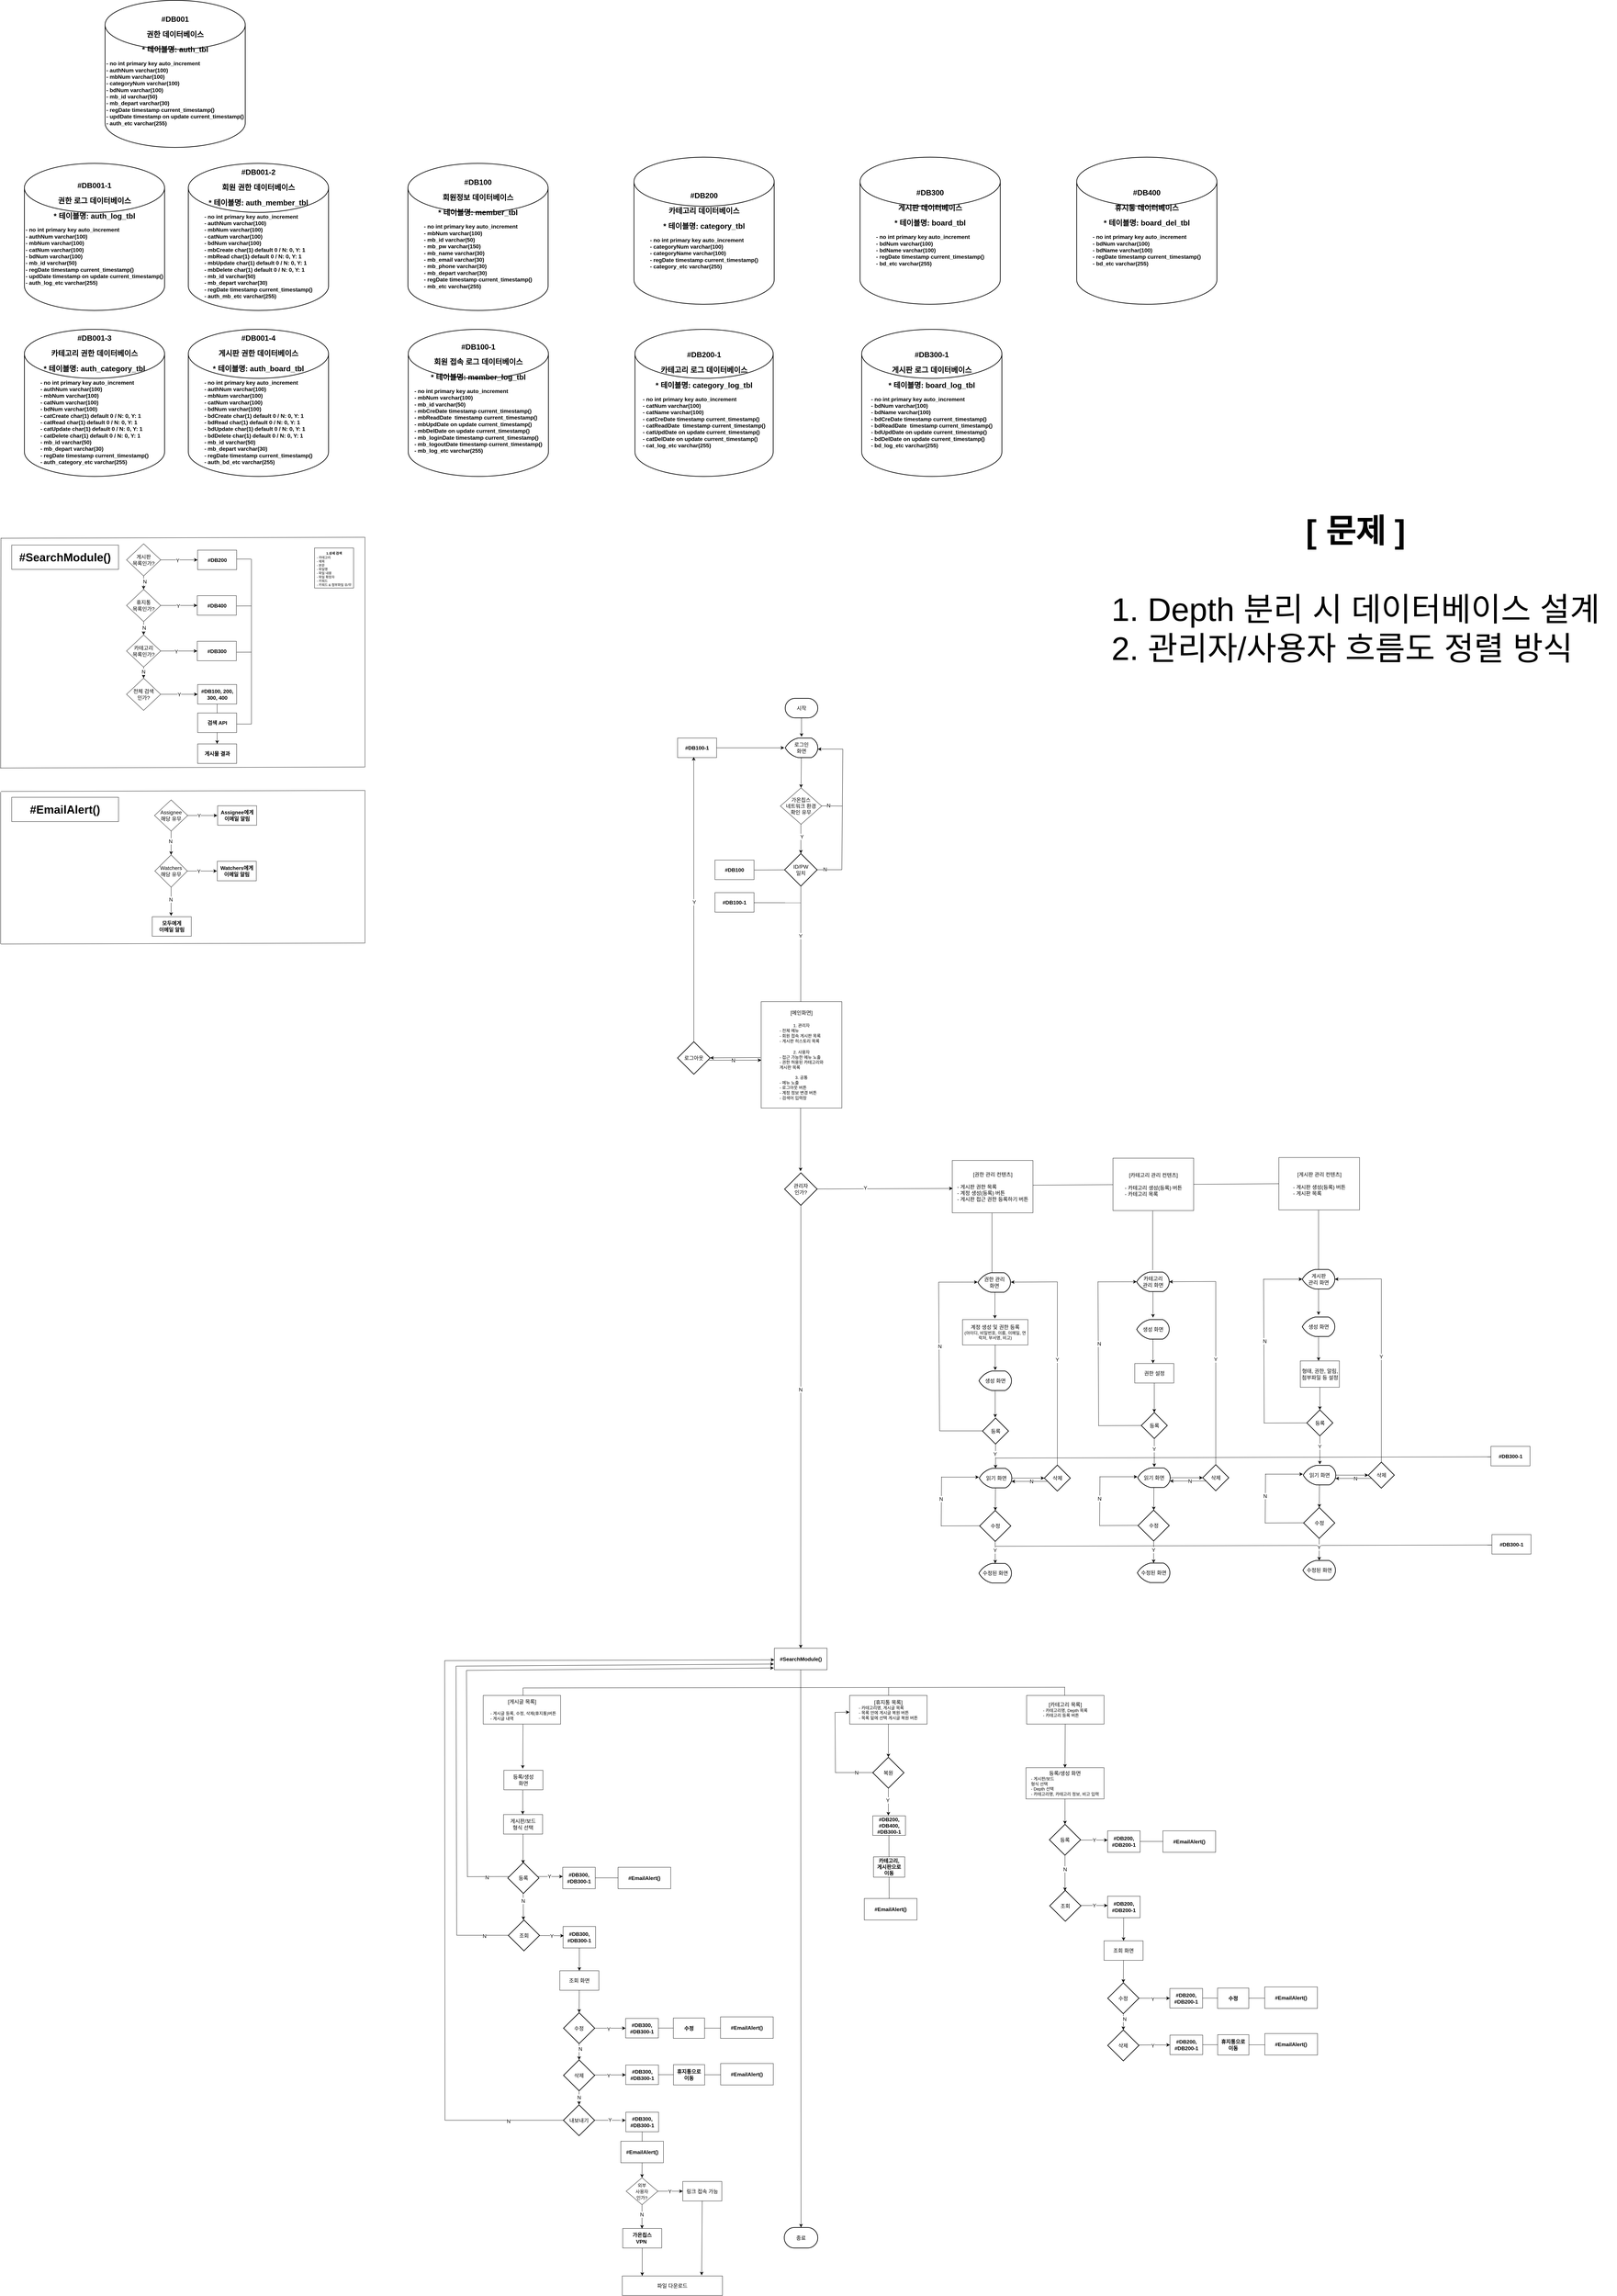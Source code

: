 <mxfile version="22.1.16" type="github">
  <diagram name="페이지-1" id="CfTsEdYrUQADP-SYxcvu">
    <mxGraphModel dx="3713" dy="3332" grid="0" gridSize="10" guides="1" tooltips="1" connect="1" arrows="1" fold="1" page="0" pageScale="1" pageWidth="827" pageHeight="1169" math="0" shadow="0">
      <root>
        <mxCell id="0" />
        <mxCell id="1" parent="0" />
        <mxCell id="3xwDAUw6dFbpl16PfHFc-6" style="edgeStyle=none;curved=1;rounded=0;orthogonalLoop=1;jettySize=auto;html=1;fontSize=12;startSize=8;endSize=8;" parent="1" edge="1">
          <mxGeometry relative="1" as="geometry">
            <mxPoint x="4" y="-309.996" as="targetPoint" />
            <mxPoint x="4" y="-367" as="sourcePoint" />
          </mxGeometry>
        </mxCell>
        <mxCell id="3xwDAUw6dFbpl16PfHFc-10" style="edgeStyle=none;curved=1;rounded=0;orthogonalLoop=1;jettySize=auto;html=1;fontSize=12;startSize=8;endSize=8;entryX=0.5;entryY=0;entryDx=0;entryDy=0;" parent="1" source="3xwDAUw6dFbpl16PfHFc-9" edge="1" target="ELNuY2qfZlubulM9qDl_-320">
          <mxGeometry relative="1" as="geometry">
            <mxPoint x="2" y="-113" as="targetPoint" />
          </mxGeometry>
        </mxCell>
        <mxCell id="3xwDAUw6dFbpl16PfHFc-9" value="로그인&lt;br&gt;화면" style="strokeWidth=2;html=1;shape=mxgraph.flowchart.display;whiteSpace=wrap;fontSize=16;" parent="1" vertex="1">
          <mxGeometry x="-46" y="-306" width="100" height="60" as="geometry" />
        </mxCell>
        <mxCell id="3xwDAUw6dFbpl16PfHFc-12" value="시작" style="strokeWidth=2;html=1;shape=mxgraph.flowchart.terminator;whiteSpace=wrap;fontSize=16;" parent="1" vertex="1">
          <mxGeometry x="-46" y="-428" width="100" height="60" as="geometry" />
        </mxCell>
        <mxCell id="3xwDAUw6dFbpl16PfHFc-13" value="종료" style="strokeWidth=2;html=1;shape=mxgraph.flowchart.terminator;whiteSpace=wrap;fontSize=16;" parent="1" vertex="1">
          <mxGeometry x="-49" y="4271" width="103" height="63" as="geometry" />
        </mxCell>
        <mxCell id="3xwDAUw6dFbpl16PfHFc-14" value="ID/PW&lt;br&gt;일치" style="strokeWidth=2;html=1;shape=mxgraph.flowchart.decision;whiteSpace=wrap;fontSize=16;" parent="1" vertex="1">
          <mxGeometry x="-48" y="49" width="100" height="100" as="geometry" />
        </mxCell>
        <mxCell id="3xwDAUw6dFbpl16PfHFc-16" value="" style="endArrow=none;html=1;rounded=0;fontSize=12;startSize=8;endSize=8;curved=1;" parent="1" edge="1">
          <mxGeometry width="50" height="50" relative="1" as="geometry">
            <mxPoint x="50.5" y="98.66" as="sourcePoint" />
            <mxPoint x="128.5" y="98.66" as="targetPoint" />
          </mxGeometry>
        </mxCell>
        <mxCell id="3xwDAUw6dFbpl16PfHFc-20" value="N" style="edgeLabel;html=1;align=center;verticalAlign=middle;resizable=0;points=[];fontSize=16;" parent="3xwDAUw6dFbpl16PfHFc-16" vertex="1" connectable="0">
          <mxGeometry x="-0.354" y="2" relative="1" as="geometry">
            <mxPoint as="offset" />
          </mxGeometry>
        </mxCell>
        <mxCell id="3xwDAUw6dFbpl16PfHFc-17" value="" style="endArrow=none;html=1;rounded=0;fontSize=12;startSize=8;endSize=8;curved=1;" parent="1" edge="1">
          <mxGeometry width="50" height="50" relative="1" as="geometry">
            <mxPoint x="131" y="-272" as="sourcePoint" />
            <mxPoint x="128" y="98" as="targetPoint" />
          </mxGeometry>
        </mxCell>
        <mxCell id="3xwDAUw6dFbpl16PfHFc-19" value="" style="endArrow=classic;html=1;rounded=0;fontSize=12;startSize=8;endSize=8;curved=1;" parent="1" edge="1">
          <mxGeometry width="50" height="50" relative="1" as="geometry">
            <mxPoint x="131" y="-272" as="sourcePoint" />
            <mxPoint x="54" y="-272" as="targetPoint" />
          </mxGeometry>
        </mxCell>
        <mxCell id="3xwDAUw6dFbpl16PfHFc-29" value="&lt;b style=&quot;font-size: 23px;&quot;&gt;#DB100&lt;/b&gt;&lt;br&gt;&lt;br&gt;&lt;b style=&quot;font-size: 23px;&quot;&gt;회원정보 데이터베이스&lt;/b&gt;&lt;br&gt;&lt;br&gt;&lt;b style=&quot;font-size: 23px;&quot;&gt;* 테이블명: member_tbl&lt;/b&gt;&lt;br&gt;&lt;br&gt;&lt;div style=&quot;text-align: left; font-size: 17px;&quot;&gt;&lt;b style=&quot;&quot;&gt;&lt;font style=&quot;font-size: 17px;&quot;&gt;- no int primary key auto_increment&lt;/font&gt;&lt;/b&gt;&lt;/div&gt;&lt;div style=&quot;text-align: left;&quot;&gt;&lt;b style=&quot;border-color: var(--border-color); background-color: initial;&quot;&gt;&lt;font style=&quot;font-size: 17px;&quot;&gt;- mbNum varchar(100)&lt;/font&gt;&lt;/b&gt;&lt;b style=&quot;font-size: 17px;&quot;&gt;&lt;font style=&quot;font-size: 17px;&quot;&gt;&lt;br&gt;&lt;/font&gt;&lt;/b&gt;&lt;/div&gt;&lt;div style=&quot;text-align: left; font-size: 17px;&quot;&gt;&lt;b&gt;&lt;font style=&quot;font-size: 17px;&quot;&gt;- mb_id varchar(50)&lt;/font&gt;&lt;/b&gt;&lt;/div&gt;&lt;div style=&quot;text-align: left; font-size: 17px;&quot;&gt;&lt;b&gt;&lt;font style=&quot;font-size: 17px;&quot;&gt;- mb_pw varchar(150)&lt;/font&gt;&lt;/b&gt;&lt;/div&gt;&lt;div style=&quot;text-align: left; font-size: 17px;&quot;&gt;&lt;b&gt;&lt;font style=&quot;font-size: 17px;&quot;&gt;- mb_name varchar(30)&lt;/font&gt;&lt;/b&gt;&lt;/div&gt;&lt;div style=&quot;text-align: left; font-size: 17px;&quot;&gt;&lt;b&gt;&lt;font style=&quot;font-size: 17px;&quot;&gt;- mb_email varchar(30)&lt;/font&gt;&lt;/b&gt;&lt;/div&gt;&lt;div style=&quot;text-align: left; font-size: 17px;&quot;&gt;&lt;b&gt;&lt;font style=&quot;font-size: 17px;&quot;&gt;- mb_phone varchar(30)&lt;/font&gt;&lt;/b&gt;&lt;/div&gt;&lt;div style=&quot;text-align: left; font-size: 17px;&quot;&gt;&lt;b&gt;&lt;font style=&quot;font-size: 17px;&quot;&gt;- mb_depart varchar(30)&lt;/font&gt;&lt;/b&gt;&lt;/div&gt;&lt;div style=&quot;text-align: left; font-size: 17px;&quot;&gt;&lt;b style=&quot;&quot;&gt;&lt;font style=&quot;font-size: 17px;&quot;&gt;- regDate timestamp&amp;nbsp;&lt;font style=&quot;font-size: 17px;&quot;&gt;current_timestamp()&lt;/font&gt;&lt;/font&gt;&lt;/b&gt;&lt;/div&gt;&lt;div style=&quot;text-align: left; font-size: 17px;&quot;&gt;&lt;b style=&quot;&quot;&gt;&lt;font style=&quot;font-size: 17px;&quot;&gt;&lt;font style=&quot;font-size: 17px;&quot;&gt;- mb_etc varchar(255)&lt;/font&gt;&lt;/font&gt;&lt;/b&gt;&lt;/div&gt;&lt;div style=&quot;text-align: left;&quot;&gt;&lt;br&gt;&lt;/div&gt;" style="strokeWidth=2;html=1;shape=mxgraph.flowchart.database;whiteSpace=wrap;fontSize=16;" parent="1" vertex="1">
          <mxGeometry x="-1206" y="-2072" width="431" height="452" as="geometry" />
        </mxCell>
        <mxCell id="3xwDAUw6dFbpl16PfHFc-33" value="&lt;b&gt;#DB100&lt;/b&gt;" style="rounded=0;whiteSpace=wrap;html=1;fontSize=16;" parent="1" vertex="1">
          <mxGeometry x="-262" y="69" width="120" height="60" as="geometry" />
        </mxCell>
        <mxCell id="3xwDAUw6dFbpl16PfHFc-43" value="&lt;b style=&quot;font-size: 23px;&quot;&gt;#DB100-1&lt;/b&gt;&lt;br&gt;&lt;br&gt;&lt;b style=&quot;font-size: 23px;&quot;&gt;회원 접속 로그 데이터베이스&lt;/b&gt;&lt;br&gt;&lt;br&gt;&lt;b style=&quot;font-size: 23px;&quot;&gt;* 테이블명: member_log_tbl&lt;br&gt;&lt;/b&gt;&lt;br&gt;&lt;div style=&quot;text-align: left; font-weight: bold; font-size: 17px;&quot;&gt;&lt;font style=&quot;font-size: 17px;&quot;&gt;&lt;b style=&quot;background-color: initial;&quot;&gt;&lt;font style=&quot;font-size: 17px;&quot;&gt;- no int primary key&amp;nbsp;&lt;/font&gt;&lt;/b&gt;&lt;b style=&quot;background-color: initial;&quot;&gt;auto_increment&lt;/b&gt;&lt;/font&gt;&lt;/div&gt;&lt;div style=&quot;text-align: left; font-weight: bold; font-size: 17px;&quot;&gt;&lt;b style=&quot;background-color: initial;&quot;&gt;&lt;font style=&quot;font-size: 17px;&quot;&gt;- mbNum varchar(100)&lt;/font&gt;&lt;/b&gt;&lt;/div&gt;&lt;div style=&quot;text-align: left; font-weight: bold; font-size: 17px;&quot;&gt;&lt;b style=&quot;background-color: initial;&quot;&gt;&lt;font style=&quot;font-size: 17px;&quot;&gt;- mb_id varchar(50)&lt;/font&gt;&lt;/b&gt;&lt;/div&gt;&lt;div style=&quot;text-align: left; font-weight: bold; font-size: 17px;&quot;&gt;&lt;div style=&quot;border-color: var(--border-color); font-weight: 400;&quot;&gt;&lt;b style=&quot;border-color: var(--border-color);&quot;&gt;- mb&lt;/b&gt;&lt;b style=&quot;border-color: var(--border-color);&quot;&gt;CreDate&amp;nbsp;&lt;/b&gt;&lt;b style=&quot;border-color: var(--border-color); background-color: initial;&quot;&gt;&lt;font style=&quot;border-color: var(--border-color);&quot;&gt;timestamp&amp;nbsp;&lt;font style=&quot;border-color: var(--border-color);&quot;&gt;current_timestamp()&lt;/font&gt;&lt;/font&gt;&lt;/b&gt;&lt;/div&gt;&lt;div style=&quot;border-color: var(--border-color); font-weight: 400;&quot;&gt;&lt;b style=&quot;border-color: var(--border-color);&quot;&gt;- mbRead&lt;/b&gt;&lt;b style=&quot;border-color: var(--border-color); background-color: initial;&quot;&gt;Date&lt;/b&gt;&lt;b style=&quot;border-color: var(--border-color); background-color: initial;&quot;&gt;&amp;nbsp;&lt;/b&gt;&lt;b style=&quot;border-color: var(--border-color); background-color: initial;&quot;&gt;&lt;font style=&quot;border-color: var(--border-color);&quot;&gt;&amp;nbsp;timestamp&amp;nbsp;&lt;font style=&quot;border-color: var(--border-color);&quot;&gt;current_timestamp()&lt;/font&gt;&lt;/font&gt;&lt;/b&gt;&lt;/div&gt;&lt;div style=&quot;border-color: var(--border-color); font-weight: 400;&quot;&gt;&lt;b style=&quot;border-color: var(--border-color);&quot;&gt;- mbUpd&lt;/b&gt;&lt;b style=&quot;border-color: var(--border-color); background-color: initial;&quot;&gt;Date&lt;/b&gt;&lt;b style=&quot;border-color: var(--border-color); background-color: initial;&quot;&gt;&amp;nbsp;&lt;/b&gt;&lt;b style=&quot;border-color: var(--border-color); background-color: initial;&quot;&gt;on update current_timestamp()&lt;/b&gt;&lt;/div&gt;&lt;div style=&quot;border-color: var(--border-color); font-weight: 400;&quot;&gt;&lt;b style=&quot;border-color: var(--border-color); background-color: initial;&quot;&gt;- mbDel&lt;/b&gt;&lt;b style=&quot;border-color: var(--border-color); background-color: initial;&quot;&gt;Date&lt;/b&gt;&lt;b style=&quot;border-color: var(--border-color); background-color: initial;&quot;&gt;&amp;nbsp;&lt;/b&gt;&lt;b style=&quot;border-color: var(--border-color); background-color: initial;&quot;&gt;on update current_timestamp()&lt;/b&gt;&lt;/div&gt;&lt;/div&gt;&lt;div style=&quot;text-align: left; font-weight: bold; font-size: 17px;&quot;&gt;&lt;b style=&quot;background-color: initial;&quot;&gt;&lt;font style=&quot;font-size: 17px;&quot;&gt;- mb_loginDate timestamp&amp;nbsp;&lt;/font&gt;&lt;/b&gt;&lt;b style=&quot;background-color: initial;&quot;&gt;current_timestamp()&lt;/b&gt;&lt;/div&gt;&lt;div style=&quot;text-align: left; font-weight: bold; font-size: 17px;&quot;&gt;&lt;b style=&quot;background-color: initial;&quot;&gt;&lt;font style=&quot;font-size: 17px;&quot;&gt;- mb_logoutDate timestamp&amp;nbsp;&lt;/font&gt;&lt;/b&gt;&lt;b style=&quot;background-color: initial;&quot;&gt;current_timestamp()&lt;/b&gt;&lt;/div&gt;&lt;div style=&quot;text-align: left; font-weight: bold; font-size: 17px;&quot;&gt;&lt;b style=&quot;background-color: initial;&quot;&gt;- mb_log_etc varchar(255)&lt;/b&gt;&lt;/div&gt;&lt;div style=&quot;text-align: left;&quot;&gt;&lt;span style=&quot;font-size: 23px;&quot;&gt;&lt;b&gt;&lt;br&gt;&lt;/b&gt;&lt;/span&gt;&lt;/div&gt;" style="strokeWidth=2;html=1;shape=mxgraph.flowchart.database;whiteSpace=wrap;fontSize=16;" parent="1" vertex="1">
          <mxGeometry x="-1205" y="-1562" width="431" height="452" as="geometry" />
        </mxCell>
        <mxCell id="3xwDAUw6dFbpl16PfHFc-57" value="" style="endArrow=classic;html=1;rounded=0;fontSize=12;startSize=8;endSize=8;curved=1;" parent="1" source="3xwDAUw6dFbpl16PfHFc-63" edge="1">
          <mxGeometry width="50" height="50" relative="1" as="geometry">
            <mxPoint x="-327" y="-276" as="sourcePoint" />
            <mxPoint x="-49" y="-276" as="targetPoint" />
          </mxGeometry>
        </mxCell>
        <mxCell id="3xwDAUw6dFbpl16PfHFc-63" value="&lt;b&gt;#DB100-1&lt;/b&gt;" style="rounded=0;whiteSpace=wrap;html=1;fontSize=16;" parent="1" vertex="1">
          <mxGeometry x="-377" y="-306" width="120" height="60" as="geometry" />
        </mxCell>
        <mxCell id="giarZqFVq59d_r4smIDB-36" value="&lt;b style=&quot;font-size: 23px;&quot;&gt;#DB300&lt;/b&gt;&lt;br&gt;&lt;br&gt;&lt;b style=&quot;font-size: 23px;&quot;&gt;게시판 데이터베이스&lt;/b&gt;&lt;br&gt;&lt;br&gt;&lt;b style=&quot;font-size: 23px;&quot;&gt;* 테이블명: board_tbl&lt;/b&gt;&lt;br&gt;&lt;br&gt;&lt;div style=&quot;text-align: left; font-size: 17px;&quot;&gt;&lt;div style=&quot;border-color: var(--border-color);&quot;&gt;&lt;b style=&quot;border-color: var(--border-color);&quot;&gt;- no int primary key auto_increment&lt;/b&gt;&lt;/div&gt;&lt;div style=&quot;border-color: var(--border-color);&quot;&gt;&lt;b style=&quot;border-color: var(--border-color); font-size: 16px; background-color: initial;&quot;&gt;&lt;font style=&quot;border-color: var(--border-color); font-size: 17px;&quot;&gt;- bdNum varchar(100)&lt;/font&gt;&lt;/b&gt;&lt;/div&gt;&lt;div style=&quot;border-color: var(--border-color);&quot;&gt;&lt;b style=&quot;border-color: var(--border-color);&quot;&gt;- bdName varchar(100)&lt;/b&gt;&lt;/div&gt;&lt;div style=&quot;border-color: var(--border-color);&quot;&gt;&lt;b style=&quot;border-color: var(--border-color); background-color: initial;&quot;&gt;- regDate timestamp&amp;nbsp;current_timestamp()&lt;/b&gt;&lt;/div&gt;&lt;div style=&quot;border-color: var(--border-color);&quot;&gt;&lt;b style=&quot;border-color: var(--border-color);&quot;&gt;- bd_etc varchar(255)&lt;/b&gt;&lt;/div&gt;&lt;/div&gt;&lt;div style=&quot;text-align: left;&quot;&gt;&lt;br&gt;&lt;/div&gt;" style="strokeWidth=2;html=1;shape=mxgraph.flowchart.database;whiteSpace=wrap;fontSize=16;" parent="1" vertex="1">
          <mxGeometry x="184" y="-2091" width="431" height="452" as="geometry" />
        </mxCell>
        <mxCell id="giarZqFVq59d_r4smIDB-37" value="&lt;b style=&quot;font-size: 23px;&quot;&gt;#DB001&lt;/b&gt;&lt;br&gt;&lt;br&gt;&lt;b style=&quot;font-size: 23px;&quot;&gt;권한 데이터베이스&lt;/b&gt;&lt;br&gt;&lt;br&gt;&lt;b style=&quot;font-size: 23px;&quot;&gt;* 테이블명: auth_tbl&lt;/b&gt;&lt;br&gt;&lt;br&gt;&lt;div style=&quot;text-align: left; font-size: 17px;&quot;&gt;&lt;b style=&quot;&quot;&gt;&lt;font style=&quot;font-size: 17px;&quot;&gt;- no int primary key auto_increment&lt;/font&gt;&lt;/b&gt;&lt;/div&gt;&lt;div style=&quot;text-align: left; font-size: 17px;&quot;&gt;&lt;b style=&quot;&quot;&gt;&lt;font style=&quot;font-size: 17px;&quot;&gt;- authNum varchar(100)&lt;/font&gt;&lt;/b&gt;&lt;/div&gt;&lt;div style=&quot;text-align: left;&quot;&gt;&lt;b style=&quot;border-color: var(--border-color); background-color: initial;&quot;&gt;&lt;font style=&quot;font-size: 17px;&quot;&gt;- mbNum varchar(100)&lt;/font&gt;&lt;/b&gt;&lt;b style=&quot;font-size: 17px;&quot;&gt;&lt;font style=&quot;font-size: 17px;&quot;&gt;&lt;br&gt;&lt;/font&gt;&lt;/b&gt;&lt;/div&gt;&lt;div style=&quot;text-align: left;&quot;&gt;&lt;b style=&quot;border-color: var(--border-color); background-color: initial;&quot;&gt;&lt;font style=&quot;font-size: 17px;&quot;&gt;&lt;b style=&quot;border-color: var(--border-color); font-size: 16px; background-color: initial;&quot;&gt;&lt;font style=&quot;border-color: var(--border-color); font-size: 17px;&quot;&gt;- categoryNum varchar(100)&lt;/font&gt;&lt;/b&gt;&lt;br style=&quot;border-color: var(--border-color);&quot;&gt;&lt;/font&gt;&lt;/b&gt;&lt;/div&gt;&lt;div style=&quot;text-align: left;&quot;&gt;&lt;b style=&quot;border-color: var(--border-color); background-color: initial;&quot;&gt;&lt;font style=&quot;font-size: 17px;&quot;&gt;- bdNum varchar(100)&lt;/font&gt;&lt;/b&gt;&lt;/div&gt;&lt;div style=&quot;text-align: left; font-size: 17px;&quot;&gt;&lt;b&gt;&lt;font style=&quot;font-size: 17px;&quot;&gt;- mb_id varchar(50)&lt;/font&gt;&lt;/b&gt;&lt;/div&gt;&lt;div style=&quot;text-align: left; font-size: 17px;&quot;&gt;&lt;b&gt;&lt;font style=&quot;font-size: 17px;&quot;&gt;- mb_depart varchar(30)&lt;/font&gt;&lt;/b&gt;&lt;/div&gt;&lt;div style=&quot;text-align: left; font-size: 17px;&quot;&gt;&lt;b style=&quot;&quot;&gt;&lt;font style=&quot;font-size: 17px;&quot;&gt;- regDate timestamp&amp;nbsp;&lt;font style=&quot;font-size: 17px;&quot;&gt;current_timestamp()&lt;/font&gt;&lt;/font&gt;&lt;/b&gt;&lt;/div&gt;&lt;div style=&quot;text-align: left; font-size: 17px;&quot;&gt;&lt;div style=&quot;border-color: var(--border-color);&quot;&gt;&lt;b style=&quot;border-color: var(--border-color);&quot;&gt;- updDate timestamp on update current_timestamp()&lt;/b&gt;&lt;/div&gt;&lt;/div&gt;&lt;div style=&quot;text-align: left; font-size: 17px;&quot;&gt;&lt;b style=&quot;&quot;&gt;&lt;font style=&quot;font-size: 17px;&quot;&gt;&lt;font style=&quot;font-size: 17px;&quot;&gt;- auth_etc varchar(255)&lt;/font&gt;&lt;/font&gt;&lt;/b&gt;&lt;/div&gt;&lt;div style=&quot;text-align: left;&quot;&gt;&lt;br&gt;&lt;/div&gt;" style="strokeWidth=2;html=1;shape=mxgraph.flowchart.database;whiteSpace=wrap;fontSize=16;" parent="1" vertex="1">
          <mxGeometry x="-2137" y="-2573" width="431" height="452" as="geometry" />
        </mxCell>
        <mxCell id="giarZqFVq59d_r4smIDB-38" value="&lt;b style=&quot;font-size: 23px;&quot;&gt;#DB300-1&lt;/b&gt;&lt;br&gt;&lt;br&gt;&lt;b style=&quot;font-size: 23px;&quot;&gt;게시판 로그 데이터베이스&lt;/b&gt;&lt;br&gt;&lt;br&gt;&lt;b style=&quot;font-size: 23px;&quot;&gt;* 테이블명: board_log_tbl&lt;/b&gt;&lt;br&gt;&lt;br&gt;&lt;div style=&quot;text-align: left; font-size: 17px;&quot;&gt;&lt;b style=&quot;&quot;&gt;&lt;font style=&quot;font-size: 17px;&quot;&gt;- no int primary key auto_increment&lt;/font&gt;&lt;/b&gt;&lt;/div&gt;&lt;div style=&quot;text-align: left; font-size: 17px;&quot;&gt;&lt;b style=&quot;border-color: var(--border-color); font-size: 16px; background-color: initial;&quot;&gt;&lt;font style=&quot;border-color: var(--border-color); font-size: 17px;&quot;&gt;- bdNum varchar(100)&lt;/font&gt;&lt;/b&gt;&lt;/div&gt;&lt;div style=&quot;text-align: left; font-size: 17px;&quot;&gt;&lt;b&gt;&lt;font style=&quot;font-size: 17px;&quot;&gt;- bdName varchar(100)&lt;/font&gt;&lt;/b&gt;&lt;/div&gt;&lt;div style=&quot;text-align: left; font-size: 17px;&quot;&gt;&lt;div style=&quot;border-color: var(--border-color);&quot;&gt;&lt;b style=&quot;border-color: var(--border-color);&quot;&gt;- bd&lt;/b&gt;&lt;b style=&quot;border-color: var(--border-color);&quot;&gt;CreDate&amp;nbsp;&lt;/b&gt;&lt;b style=&quot;background-color: initial; border-color: var(--border-color);&quot;&gt;&lt;font style=&quot;border-color: var(--border-color);&quot;&gt;timestamp&amp;nbsp;&lt;font style=&quot;border-color: var(--border-color);&quot;&gt;current_timestamp()&lt;/font&gt;&lt;/font&gt;&lt;/b&gt;&lt;/div&gt;&lt;div style=&quot;border-color: var(--border-color);&quot;&gt;&lt;b style=&quot;border-color: var(--border-color);&quot;&gt;&lt;b style=&quot;border-color: var(--border-color);&quot;&gt;&lt;font style=&quot;border-color: var(--border-color);&quot;&gt;- bdReadDate&amp;nbsp;&lt;/font&gt;&lt;/b&gt;&lt;/b&gt;&lt;b style=&quot;background-color: initial; border-color: var(--border-color);&quot;&gt;&lt;font style=&quot;border-color: var(--border-color);&quot;&gt;&amp;nbsp;timestamp&amp;nbsp;&lt;font style=&quot;border-color: var(--border-color);&quot;&gt;current_timestamp()&lt;/font&gt;&lt;/font&gt;&lt;/b&gt;&lt;/div&gt;&lt;div style=&quot;border-color: var(--border-color);&quot;&gt;&lt;b style=&quot;border-color: var(--border-color);&quot;&gt;- bdUpd&lt;/b&gt;&lt;b style=&quot;background-color: initial; border-color: var(--border-color);&quot;&gt;Date&lt;/b&gt;&lt;b style=&quot;background-color: initial; border-color: var(--border-color);&quot;&gt;&amp;nbsp;&lt;/b&gt;&lt;b style=&quot;background-color: initial; border-color: var(--border-color);&quot;&gt;on update current_timestamp()&lt;/b&gt;&lt;/div&gt;&lt;div style=&quot;border-color: var(--border-color);&quot;&gt;&lt;b style=&quot;border-color: var(--border-color); background-color: initial;&quot;&gt;- bdDel&lt;/b&gt;&lt;b style=&quot;background-color: initial; border-color: var(--border-color);&quot;&gt;Date&lt;/b&gt;&lt;b style=&quot;background-color: initial; border-color: var(--border-color);&quot;&gt;&amp;nbsp;&lt;/b&gt;&lt;b style=&quot;background-color: initial; border-color: var(--border-color);&quot;&gt;on update current_timestamp()&lt;/b&gt;&lt;/div&gt;&lt;div style=&quot;border-color: var(--border-color);&quot;&gt;&lt;b style=&quot;background-color: initial; border-color: var(--border-color);&quot;&gt;- bd_log_etc varchar(255)&lt;/b&gt;&lt;/div&gt;&lt;/div&gt;&lt;div style=&quot;text-align: left;&quot;&gt;&lt;br&gt;&lt;/div&gt;" style="strokeWidth=2;html=1;shape=mxgraph.flowchart.database;whiteSpace=wrap;fontSize=16;" parent="1" vertex="1">
          <mxGeometry x="189" y="-1562" width="431" height="452" as="geometry" />
        </mxCell>
        <mxCell id="giarZqFVq59d_r4smIDB-39" value="&lt;b style=&quot;font-size: 23px;&quot;&gt;#DB001-1&lt;/b&gt;&lt;br&gt;&lt;br&gt;&lt;b style=&quot;font-size: 23px;&quot;&gt;권한 로그 데이터베이스&lt;/b&gt;&lt;br&gt;&lt;br&gt;&lt;b style=&quot;font-size: 23px;&quot;&gt;* 테이블명: auth_log_tbl&lt;/b&gt;&lt;br&gt;&lt;br&gt;&lt;div style=&quot;text-align: left; font-size: 17px;&quot;&gt;&lt;b style=&quot;&quot;&gt;&lt;font style=&quot;font-size: 17px;&quot;&gt;- no int primary key auto_increment&lt;/font&gt;&lt;/b&gt;&lt;/div&gt;&lt;div style=&quot;text-align: left; font-size: 17px;&quot;&gt;&lt;b style=&quot;&quot;&gt;&lt;font style=&quot;font-size: 17px;&quot;&gt;- authNum varchar(100)&lt;/font&gt;&lt;/b&gt;&lt;/div&gt;&lt;div style=&quot;text-align: left;&quot;&gt;&lt;b style=&quot;border-color: var(--border-color); background-color: initial;&quot;&gt;&lt;font style=&quot;font-size: 17px;&quot;&gt;- mbNum varchar(100)&lt;/font&gt;&lt;/b&gt;&lt;b style=&quot;font-size: 17px;&quot;&gt;&lt;font style=&quot;font-size: 17px;&quot;&gt;&lt;br&gt;&lt;/font&gt;&lt;/b&gt;&lt;/div&gt;&lt;div style=&quot;text-align: left;&quot;&gt;&lt;b style=&quot;border-color: var(--border-color); background-color: initial;&quot;&gt;&lt;font style=&quot;font-size: 17px;&quot;&gt;&lt;b style=&quot;border-color: var(--border-color); font-size: 16px; background-color: initial;&quot;&gt;&lt;font style=&quot;border-color: var(--border-color); font-size: 17px;&quot;&gt;&lt;b style=&quot;border-color: var(--border-color); font-size: 16px; background-color: initial;&quot;&gt;&lt;font style=&quot;border-color: var(--border-color); font-size: 17px;&quot;&gt;- catNum varchar(100)&lt;/font&gt;&lt;/b&gt;&lt;/font&gt;&lt;/b&gt;&lt;br&gt;&lt;/font&gt;&lt;/b&gt;&lt;/div&gt;&lt;div style=&quot;text-align: left;&quot;&gt;&lt;b style=&quot;border-color: var(--border-color); background-color: initial;&quot;&gt;&lt;font style=&quot;font-size: 17px;&quot;&gt;- bdNum varchar(100)&lt;/font&gt;&lt;/b&gt;&lt;/div&gt;&lt;div style=&quot;text-align: left; font-size: 17px;&quot;&gt;&lt;b&gt;&lt;font style=&quot;font-size: 17px;&quot;&gt;- mb_id varchar(50)&lt;/font&gt;&lt;/b&gt;&lt;/div&gt;&lt;div style=&quot;text-align: left; font-size: 17px;&quot;&gt;&lt;b style=&quot;background-color: initial;&quot;&gt;- regDate timestamp&amp;nbsp;current_timestamp()&lt;/b&gt;&lt;br&gt;&lt;/div&gt;&lt;div style=&quot;text-align: left; font-size: 17px;&quot;&gt;&lt;div style=&quot;border-color: var(--border-color);&quot;&gt;&lt;b style=&quot;border-color: var(--border-color);&quot;&gt;- updDate timestamp on update current_timestamp()&lt;/b&gt;&lt;/div&gt;&lt;/div&gt;&lt;div style=&quot;text-align: left; font-size: 17px;&quot;&gt;&lt;b style=&quot;&quot;&gt;&lt;font style=&quot;font-size: 17px;&quot;&gt;&lt;font style=&quot;font-size: 17px;&quot;&gt;- auth_log_etc varchar(255)&lt;/font&gt;&lt;/font&gt;&lt;/b&gt;&lt;/div&gt;&lt;div style=&quot;text-align: left;&quot;&gt;&lt;br&gt;&lt;/div&gt;" style="strokeWidth=2;html=1;shape=mxgraph.flowchart.database;whiteSpace=wrap;fontSize=16;" parent="1" vertex="1">
          <mxGeometry x="-2385" y="-2072" width="431" height="452" as="geometry" />
        </mxCell>
        <mxCell id="giarZqFVq59d_r4smIDB-40" value="&lt;b style=&quot;font-size: 23px;&quot;&gt;#DB001-2&lt;/b&gt;&lt;br&gt;&lt;br&gt;&lt;b style=&quot;font-size: 23px;&quot;&gt;회원 권한 데이터베이스&lt;/b&gt;&lt;br&gt;&lt;br&gt;&lt;b style=&quot;font-size: 23px;&quot;&gt;* 테이블명: auth_member_tbl&lt;/b&gt;&lt;br&gt;&lt;br&gt;&lt;div style=&quot;text-align: left; font-size: 17px;&quot;&gt;&lt;div style=&quot;border-color: var(--border-color);&quot;&gt;&lt;b style=&quot;border-color: var(--border-color);&quot;&gt;- no int primary key auto_increment&lt;/b&gt;&lt;/div&gt;&lt;div style=&quot;border-color: var(--border-color);&quot;&gt;&lt;b style=&quot;border-color: var(--border-color);&quot;&gt;- authNum varchar(100)&lt;/b&gt;&lt;/div&gt;&lt;div style=&quot;border-color: var(--border-color); font-size: 16px;&quot;&gt;&lt;b style=&quot;border-color: var(--border-color); background-color: initial;&quot;&gt;&lt;font style=&quot;border-color: var(--border-color); font-size: 17px;&quot;&gt;- mbNum varchar(100)&lt;/font&gt;&lt;/b&gt;&lt;b style=&quot;border-color: var(--border-color); font-size: 17px;&quot;&gt;&lt;br style=&quot;border-color: var(--border-color);&quot;&gt;&lt;/b&gt;&lt;/div&gt;&lt;div style=&quot;border-color: var(--border-color); font-size: 16px;&quot;&gt;&lt;b style=&quot;border-color: var(--border-color); background-color: initial;&quot;&gt;&lt;font style=&quot;border-color: var(--border-color); font-size: 17px;&quot;&gt;&lt;b style=&quot;border-color: var(--border-color); font-size: 16px; background-color: initial;&quot;&gt;&lt;font style=&quot;border-color: var(--border-color); font-size: 17px;&quot;&gt;- catNum varchar(100)&lt;/font&gt;&lt;/b&gt;&lt;br&gt;&lt;/font&gt;&lt;/b&gt;&lt;/div&gt;&lt;div style=&quot;border-color: var(--border-color); font-size: 16px;&quot;&gt;&lt;b style=&quot;border-color: var(--border-color); background-color: initial;&quot;&gt;&lt;font style=&quot;border-color: var(--border-color); font-size: 17px;&quot;&gt;- bdNum varchar(100)&lt;/font&gt;&lt;/b&gt;&lt;/div&gt;&lt;div style=&quot;border-color: var(--border-color); font-size: 16px;&quot;&gt;&lt;b style=&quot;border-color: var(--border-color); background-color: initial;&quot;&gt;&lt;font style=&quot;border-color: var(--border-color); font-size: 17px;&quot;&gt;&lt;div style=&quot;border-color: var(--border-color); font-weight: 400; font-size: 16px;&quot;&gt;&lt;b style=&quot;border-color: var(--border-color); font-size: 17px; background-color: initial;&quot;&gt;&lt;font style=&quot;border-color: var(--border-color);&quot;&gt;- mbCreate char(1) default 0 / N: 0, Y: 1&lt;/font&gt;&lt;/b&gt;&lt;br style=&quot;border-color: var(--border-color);&quot;&gt;&lt;/div&gt;&lt;div style=&quot;border-color: var(--border-color); font-weight: 400; font-size: 16px;&quot;&gt;&lt;b style=&quot;border-color: var(--border-color); background-color: initial;&quot;&gt;&lt;font style=&quot;border-color: var(--border-color); font-size: 17px;&quot;&gt;&lt;b style=&quot;border-color: var(--border-color); font-size: 16px; background-color: initial;&quot;&gt;&lt;font style=&quot;border-color: var(--border-color); font-size: 17px;&quot;&gt;&lt;div style=&quot;border-color: var(--border-color); font-weight: 400;&quot;&gt;&lt;b style=&quot;border-color: var(--border-color);&quot;&gt;&lt;b style=&quot;border-color: var(--border-color);&quot;&gt;&lt;font style=&quot;border-color: var(--border-color);&quot;&gt;- mbRead char(1) default 0 / N: 0, Y: 1&lt;/font&gt;&lt;/b&gt;&lt;br style=&quot;border-color: var(--border-color);&quot;&gt;&lt;/b&gt;&lt;/div&gt;&lt;div style=&quot;border-color: var(--border-color); font-weight: 400;&quot;&gt;&lt;b style=&quot;border-color: var(--border-color);&quot;&gt;- mbUpdate char(1) default 0 / N: 0, Y: 1&lt;/b&gt;&lt;b style=&quot;border-color: var(--border-color);&quot;&gt;&lt;font style=&quot;border-color: var(--border-color);&quot;&gt;&lt;br style=&quot;border-color: var(--border-color);&quot;&gt;&lt;/font&gt;&lt;/b&gt;&lt;/div&gt;&lt;div style=&quot;border-color: var(--border-color); font-weight: 400;&quot;&gt;&lt;b style=&quot;border-color: var(--border-color); background-color: initial;&quot;&gt;&lt;b style=&quot;border-color: var(--border-color);&quot;&gt;&lt;font style=&quot;border-color: var(--border-color);&quot;&gt;- mbDelete char(1) default 0 / N: 0, Y: 1&lt;/font&gt;&lt;/b&gt;&lt;/b&gt;&lt;/div&gt;&lt;/font&gt;&lt;/b&gt;&lt;/font&gt;&lt;/b&gt;&lt;/div&gt;&lt;/font&gt;&lt;/b&gt;&lt;/div&gt;&lt;div style=&quot;border-color: var(--border-color);&quot;&gt;&lt;b style=&quot;border-color: var(--border-color);&quot;&gt;- mb_id varchar(50)&lt;/b&gt;&lt;/div&gt;&lt;div style=&quot;border-color: var(--border-color);&quot;&gt;&lt;b style=&quot;border-color: var(--border-color);&quot;&gt;- mb_depart varchar(30)&lt;/b&gt;&lt;/div&gt;&lt;div style=&quot;border-color: var(--border-color);&quot;&gt;&lt;b style=&quot;border-color: var(--border-color);&quot;&gt;&lt;font style=&quot;border-color: var(--border-color);&quot;&gt;- regDate timestamp&amp;nbsp;&lt;font style=&quot;border-color: var(--border-color);&quot;&gt;current_timestamp()&lt;/font&gt;&lt;/font&gt;&lt;/b&gt;&lt;/div&gt;&lt;div style=&quot;border-color: var(--border-color);&quot;&gt;&lt;b style=&quot;border-color: var(--border-color);&quot;&gt;- auth_mb_etc varchar(255)&lt;/b&gt;&lt;/div&gt;&lt;/div&gt;&lt;div style=&quot;text-align: left;&quot;&gt;&lt;br&gt;&lt;/div&gt;" style="strokeWidth=2;html=1;shape=mxgraph.flowchart.database;whiteSpace=wrap;fontSize=16;" parent="1" vertex="1">
          <mxGeometry x="-1881" y="-2072" width="431" height="452" as="geometry" />
        </mxCell>
        <mxCell id="giarZqFVq59d_r4smIDB-41" value="&lt;b style=&quot;font-size: 23px;&quot;&gt;#DB001-3&lt;/b&gt;&lt;br&gt;&lt;br&gt;&lt;b style=&quot;font-size: 23px;&quot;&gt;카테고리 권한 데이터베이스&lt;/b&gt;&lt;br&gt;&lt;br&gt;&lt;b style=&quot;font-size: 23px;&quot;&gt;* 테이블명: auth_category_tbl&lt;/b&gt;&lt;br&gt;&lt;br&gt;&lt;div style=&quot;text-align: left; font-size: 17px;&quot;&gt;&lt;div style=&quot;border-color: var(--border-color);&quot;&gt;&lt;b style=&quot;border-color: var(--border-color);&quot;&gt;- no int primary key auto_increment&lt;/b&gt;&lt;/div&gt;&lt;div style=&quot;border-color: var(--border-color);&quot;&gt;&lt;b style=&quot;border-color: var(--border-color);&quot;&gt;- authNum varchar(100)&lt;/b&gt;&lt;/div&gt;&lt;div style=&quot;border-color: var(--border-color); font-size: 16px;&quot;&gt;&lt;b style=&quot;border-color: var(--border-color); background-color: initial;&quot;&gt;&lt;font style=&quot;border-color: var(--border-color); font-size: 17px;&quot;&gt;- mbNum varchar(100)&lt;/font&gt;&lt;/b&gt;&lt;b style=&quot;border-color: var(--border-color); font-size: 17px;&quot;&gt;&lt;br style=&quot;border-color: var(--border-color);&quot;&gt;&lt;/b&gt;&lt;/div&gt;&lt;div style=&quot;border-color: var(--border-color); font-size: 16px;&quot;&gt;&lt;b style=&quot;border-color: var(--border-color); background-color: initial;&quot;&gt;&lt;font style=&quot;border-color: var(--border-color); font-size: 17px;&quot;&gt;&lt;b style=&quot;border-color: var(--border-color); font-size: 16px; background-color: initial;&quot;&gt;&lt;font style=&quot;border-color: var(--border-color); font-size: 17px;&quot;&gt;&lt;b style=&quot;border-color: var(--border-color); font-size: 16px; background-color: initial;&quot;&gt;&lt;font style=&quot;border-color: var(--border-color); font-size: 17px;&quot;&gt;- catNum varchar(100)&lt;/font&gt;&lt;/b&gt;&lt;/font&gt;&lt;/b&gt;&lt;br&gt;&lt;/font&gt;&lt;/b&gt;&lt;/div&gt;&lt;div style=&quot;border-color: var(--border-color); font-size: 16px;&quot;&gt;&lt;b style=&quot;border-color: var(--border-color); background-color: initial;&quot;&gt;&lt;font style=&quot;border-color: var(--border-color); font-size: 17px;&quot;&gt;- bdNum varchar(100)&lt;/font&gt;&lt;/b&gt;&lt;/div&gt;&lt;div style=&quot;border-color: var(--border-color); font-size: 16px;&quot;&gt;&lt;b style=&quot;font-size: 17px; background-color: initial; border-color: var(--border-color);&quot;&gt;&lt;font style=&quot;border-color: var(--border-color);&quot;&gt;- catCreate char(1) default 0 / N: 0, Y: 1&lt;/font&gt;&lt;/b&gt;&lt;br&gt;&lt;/div&gt;&lt;div style=&quot;border-color: var(--border-color); font-size: 16px;&quot;&gt;&lt;b style=&quot;border-color: var(--border-color); background-color: initial;&quot;&gt;&lt;font style=&quot;border-color: var(--border-color); font-size: 17px;&quot;&gt;&lt;b style=&quot;border-color: var(--border-color); font-size: 16px; background-color: initial;&quot;&gt;&lt;font style=&quot;border-color: var(--border-color); font-size: 17px;&quot;&gt;&lt;div style=&quot;border-color: var(--border-color); font-weight: 400;&quot;&gt;&lt;b style=&quot;border-color: var(--border-color);&quot;&gt;&lt;b style=&quot;border-color: var(--border-color);&quot;&gt;&lt;font style=&quot;border-color: var(--border-color);&quot;&gt;-&amp;nbsp;&lt;b style=&quot;border-color: var(--border-color);&quot;&gt;&lt;font style=&quot;border-color: var(--border-color);&quot;&gt;cat&lt;/font&gt;&lt;/b&gt;Read char(1) default 0 / N: 0, Y: 1&lt;/font&gt;&lt;/b&gt;&lt;br style=&quot;border-color: var(--border-color);&quot;&gt;&lt;/b&gt;&lt;/div&gt;&lt;div style=&quot;border-color: var(--border-color); font-weight: 400;&quot;&gt;&lt;b style=&quot;border-color: var(--border-color);&quot;&gt;-&amp;nbsp;&lt;b style=&quot;border-color: var(--border-color);&quot;&gt;&lt;font style=&quot;border-color: var(--border-color);&quot;&gt;cat&lt;/font&gt;&lt;/b&gt;Update char(1) default 0 / N: 0, Y: 1&lt;/b&gt;&lt;b style=&quot;border-color: var(--border-color);&quot;&gt;&lt;font style=&quot;border-color: var(--border-color);&quot;&gt;&lt;br style=&quot;border-color: var(--border-color);&quot;&gt;&lt;/font&gt;&lt;/b&gt;&lt;/div&gt;&lt;div style=&quot;border-color: var(--border-color); font-weight: 400;&quot;&gt;&lt;b style=&quot;border-color: var(--border-color); background-color: initial;&quot;&gt;&lt;b style=&quot;border-color: var(--border-color);&quot;&gt;&lt;font style=&quot;border-color: var(--border-color);&quot;&gt;-&amp;nbsp;&lt;b style=&quot;border-color: var(--border-color);&quot;&gt;&lt;font style=&quot;border-color: var(--border-color);&quot;&gt;cat&lt;/font&gt;&lt;/b&gt;Delete char(1) default 0 / N: 0, Y: 1&lt;/font&gt;&lt;/b&gt;&lt;/b&gt;&lt;/div&gt;&lt;/font&gt;&lt;/b&gt;&lt;/font&gt;&lt;/b&gt;&lt;/div&gt;&lt;div style=&quot;border-color: var(--border-color);&quot;&gt;&lt;b style=&quot;border-color: var(--border-color);&quot;&gt;- mb_id varchar(50)&lt;/b&gt;&lt;/div&gt;&lt;div style=&quot;border-color: var(--border-color);&quot;&gt;&lt;b style=&quot;border-color: var(--border-color);&quot;&gt;- mb_depart varchar(30)&lt;/b&gt;&lt;/div&gt;&lt;div style=&quot;border-color: var(--border-color);&quot;&gt;&lt;b style=&quot;border-color: var(--border-color);&quot;&gt;&lt;font style=&quot;border-color: var(--border-color);&quot;&gt;- regDate timestamp&amp;nbsp;&lt;font style=&quot;border-color: var(--border-color);&quot;&gt;current_timestamp()&lt;/font&gt;&lt;/font&gt;&lt;/b&gt;&lt;/div&gt;&lt;div style=&quot;border-color: var(--border-color);&quot;&gt;&lt;b style=&quot;border-color: var(--border-color);&quot;&gt;- auth_category_etc varchar(255)&lt;/b&gt;&lt;/div&gt;&lt;/div&gt;&lt;div style=&quot;text-align: left;&quot;&gt;&lt;br&gt;&lt;/div&gt;" style="strokeWidth=2;html=1;shape=mxgraph.flowchart.database;whiteSpace=wrap;fontSize=16;" parent="1" vertex="1">
          <mxGeometry x="-2385" y="-1562" width="431" height="452" as="geometry" />
        </mxCell>
        <mxCell id="giarZqFVq59d_r4smIDB-42" value="&lt;b style=&quot;font-size: 23px;&quot;&gt;#DB001-4&lt;/b&gt;&lt;br&gt;&lt;br&gt;&lt;b style=&quot;font-size: 23px;&quot;&gt;게시판 권한 데이터베이스&lt;/b&gt;&lt;br&gt;&lt;br&gt;&lt;b style=&quot;font-size: 23px;&quot;&gt;* 테이블명: auth_board_tbl&lt;/b&gt;&lt;br&gt;&lt;br&gt;&lt;div style=&quot;text-align: left; font-size: 17px;&quot;&gt;&lt;div style=&quot;border-color: var(--border-color);&quot;&gt;&lt;b style=&quot;border-color: var(--border-color);&quot;&gt;- no int primary key auto_increment&lt;/b&gt;&lt;/div&gt;&lt;div style=&quot;border-color: var(--border-color);&quot;&gt;&lt;b style=&quot;border-color: var(--border-color);&quot;&gt;- authNum varchar(100)&lt;/b&gt;&lt;/div&gt;&lt;div style=&quot;border-color: var(--border-color); font-size: 16px;&quot;&gt;&lt;b style=&quot;border-color: var(--border-color); background-color: initial;&quot;&gt;&lt;font style=&quot;border-color: var(--border-color); font-size: 17px;&quot;&gt;- mbNum varchar(100)&lt;/font&gt;&lt;/b&gt;&lt;b style=&quot;border-color: var(--border-color); font-size: 17px;&quot;&gt;&lt;br style=&quot;border-color: var(--border-color);&quot;&gt;&lt;/b&gt;&lt;/div&gt;&lt;div style=&quot;border-color: var(--border-color); font-size: 16px;&quot;&gt;&lt;b style=&quot;border-color: var(--border-color); background-color: initial;&quot;&gt;&lt;font style=&quot;border-color: var(--border-color); font-size: 17px;&quot;&gt;&lt;b style=&quot;border-color: var(--border-color); font-size: 16px; background-color: initial;&quot;&gt;&lt;font style=&quot;border-color: var(--border-color); font-size: 17px;&quot;&gt;&lt;b style=&quot;border-color: var(--border-color); font-size: 16px; background-color: initial;&quot;&gt;&lt;font style=&quot;border-color: var(--border-color); font-size: 17px;&quot;&gt;- catNum varchar(100)&lt;/font&gt;&lt;/b&gt;&lt;/font&gt;&lt;/b&gt;&lt;br&gt;&lt;/font&gt;&lt;/b&gt;&lt;/div&gt;&lt;div style=&quot;border-color: var(--border-color); font-size: 16px;&quot;&gt;&lt;b style=&quot;border-color: var(--border-color); background-color: initial;&quot;&gt;&lt;font style=&quot;border-color: var(--border-color); font-size: 17px;&quot;&gt;- bdNum varchar(100)&lt;/font&gt;&lt;/b&gt;&lt;/div&gt;&lt;div style=&quot;border-color: var(--border-color); font-size: 16px;&quot;&gt;&lt;b style=&quot;border-color: var(--border-color); background-color: initial;&quot;&gt;&lt;font style=&quot;border-color: var(--border-color); font-size: 17px;&quot;&gt;&lt;div style=&quot;border-color: var(--border-color); font-weight: 400;&quot;&gt;&lt;b style=&quot;border-color: var(--border-color);&quot;&gt;&lt;font style=&quot;border-color: var(--border-color);&quot;&gt;- bdCreate char(1) default 0 / N: 0, Y: 1&lt;/font&gt;&lt;/b&gt;&lt;/div&gt;&lt;div style=&quot;border-color: var(--border-color); font-weight: 400;&quot;&gt;&lt;b style=&quot;border-color: var(--border-color);&quot;&gt;&lt;b style=&quot;border-color: var(--border-color);&quot;&gt;&lt;font style=&quot;border-color: var(--border-color);&quot;&gt;- bdRead char(1) default 0 / N: 0, Y: 1&lt;/font&gt;&lt;/b&gt;&lt;br style=&quot;border-color: var(--border-color);&quot;&gt;&lt;/b&gt;&lt;/div&gt;&lt;div style=&quot;border-color: var(--border-color); font-weight: 400;&quot;&gt;&lt;b style=&quot;border-color: var(--border-color);&quot;&gt;- bdUpdate char(1) default 0 / N: 0, Y: 1&lt;/b&gt;&lt;b style=&quot;border-color: var(--border-color);&quot;&gt;&lt;font style=&quot;border-color: var(--border-color);&quot;&gt;&lt;br style=&quot;border-color: var(--border-color);&quot;&gt;&lt;/font&gt;&lt;/b&gt;&lt;/div&gt;&lt;div style=&quot;border-color: var(--border-color); font-weight: 400;&quot;&gt;&lt;b style=&quot;border-color: var(--border-color); background-color: initial;&quot;&gt;&lt;b style=&quot;border-color: var(--border-color);&quot;&gt;&lt;font style=&quot;border-color: var(--border-color);&quot;&gt;- bdDelete char(1) default 0 / N: 0, Y: 1&lt;/font&gt;&lt;/b&gt;&lt;/b&gt;&lt;/div&gt;&lt;/font&gt;&lt;/b&gt;&lt;/div&gt;&lt;div style=&quot;border-color: var(--border-color);&quot;&gt;&lt;b style=&quot;border-color: var(--border-color);&quot;&gt;- mb_id varchar(50)&lt;/b&gt;&lt;/div&gt;&lt;div style=&quot;border-color: var(--border-color);&quot;&gt;&lt;b style=&quot;border-color: var(--border-color);&quot;&gt;- mb_depart varchar(30)&lt;/b&gt;&lt;/div&gt;&lt;div style=&quot;border-color: var(--border-color);&quot;&gt;&lt;b style=&quot;border-color: var(--border-color);&quot;&gt;&lt;font style=&quot;border-color: var(--border-color);&quot;&gt;- regDate timestamp&amp;nbsp;&lt;font style=&quot;border-color: var(--border-color);&quot;&gt;current_timestamp()&lt;/font&gt;&lt;/font&gt;&lt;/b&gt;&lt;/div&gt;&lt;div style=&quot;border-color: var(--border-color);&quot;&gt;&lt;b style=&quot;border-color: var(--border-color);&quot;&gt;- auth_bd_etc varchar(255)&lt;/b&gt;&lt;/div&gt;&lt;/div&gt;&lt;div style=&quot;text-align: left;&quot;&gt;&lt;br&gt;&lt;/div&gt;" style="strokeWidth=2;html=1;shape=mxgraph.flowchart.database;whiteSpace=wrap;fontSize=16;" parent="1" vertex="1">
          <mxGeometry x="-1881" y="-1562" width="431" height="452" as="geometry" />
        </mxCell>
        <mxCell id="giarZqFVq59d_r4smIDB-43" value="&lt;b style=&quot;font-size: 23px;&quot;&gt;#DB200&lt;/b&gt;&lt;br&gt;&lt;br&gt;&lt;b style=&quot;font-size: 23px;&quot;&gt;카테고리 데이터베이스&lt;/b&gt;&lt;br&gt;&lt;br&gt;&lt;b style=&quot;font-size: 23px;&quot;&gt;* 테이블명: category_tbl&lt;/b&gt;&lt;br&gt;&lt;br&gt;&lt;div style=&quot;text-align: left; font-size: 17px;&quot;&gt;&lt;b style=&quot;&quot;&gt;&lt;font style=&quot;font-size: 17px;&quot;&gt;- no int primary key auto_increment&lt;/font&gt;&lt;/b&gt;&lt;/div&gt;&lt;div style=&quot;text-align: left; font-size: 17px;&quot;&gt;&lt;b style=&quot;border-color: var(--border-color); font-size: 16px; background-color: initial;&quot;&gt;&lt;font style=&quot;border-color: var(--border-color); font-size: 17px;&quot;&gt;- categoryNum varchar(100)&lt;/font&gt;&lt;/b&gt;&lt;/div&gt;&lt;div style=&quot;text-align: left; font-size: 17px;&quot;&gt;&lt;b&gt;&lt;font style=&quot;font-size: 17px;&quot;&gt;- categoryName varchar(100)&lt;/font&gt;&lt;/b&gt;&lt;/div&gt;&lt;div style=&quot;text-align: left; font-size: 17px;&quot;&gt;&lt;b style=&quot;background-color: initial;&quot;&gt;- regDate timestamp&amp;nbsp;current_timestamp()&lt;/b&gt;&lt;/div&gt;&lt;div style=&quot;text-align: left; font-size: 17px;&quot;&gt;&lt;b&gt;- category_etc varchar(255)&lt;/b&gt;&lt;/div&gt;" style="strokeWidth=2;html=1;shape=mxgraph.flowchart.database;whiteSpace=wrap;fontSize=16;" parent="1" vertex="1">
          <mxGeometry x="-511" y="-2091" width="431" height="452" as="geometry" />
        </mxCell>
        <mxCell id="giarZqFVq59d_r4smIDB-44" value="&lt;b style=&quot;font-size: 23px;&quot;&gt;#DB200-1&lt;/b&gt;&lt;br&gt;&lt;br&gt;&lt;b style=&quot;font-size: 23px;&quot;&gt;카테고리 로그 데이터베이스&lt;/b&gt;&lt;br&gt;&lt;br&gt;&lt;b style=&quot;font-size: 23px;&quot;&gt;* 테이블명: category_log_tbl&lt;/b&gt;&lt;br&gt;&lt;br&gt;&lt;div style=&quot;text-align: left; font-size: 17px;&quot;&gt;&lt;b style=&quot;&quot;&gt;&lt;font style=&quot;font-size: 17px;&quot;&gt;- no int primary key auto_increment&lt;/font&gt;&lt;/b&gt;&lt;/div&gt;&lt;div style=&quot;text-align: left; font-size: 17px;&quot;&gt;&lt;b style=&quot;border-color: var(--border-color); font-size: 16px; background-color: initial;&quot;&gt;&lt;font style=&quot;border-color: var(--border-color); font-size: 17px;&quot;&gt;- catNum varchar(100)&lt;/font&gt;&lt;/b&gt;&lt;/div&gt;&lt;div style=&quot;text-align: left; font-size: 17px;&quot;&gt;&lt;b&gt;&lt;font style=&quot;font-size: 17px;&quot;&gt;-&amp;nbsp;&lt;/font&gt;&lt;/b&gt;&lt;b style=&quot;border-color: var(--border-color); background-color: initial; font-size: 16px;&quot;&gt;&lt;font style=&quot;border-color: var(--border-color); font-size: 17px;&quot;&gt;cat&lt;/font&gt;&lt;/b&gt;&lt;b&gt;&lt;font style=&quot;font-size: 17px;&quot;&gt;Name varchar(100)&lt;/font&gt;&lt;/b&gt;&lt;/div&gt;&lt;div style=&quot;text-align: left; font-size: 17px;&quot;&gt;&lt;div style=&quot;border-color: var(--border-color);&quot;&gt;&lt;b style=&quot;border-color: var(--border-color);&quot;&gt;-&amp;nbsp;&lt;/b&gt;&lt;b style=&quot;border-color: var(--border-color); background-color: initial; font-size: 16px;&quot;&gt;&lt;font style=&quot;border-color: var(--border-color); font-size: 17px;&quot;&gt;cat&lt;/font&gt;&lt;/b&gt;&lt;b style=&quot;border-color: var(--border-color);&quot;&gt;CreDate&amp;nbsp;&lt;/b&gt;&lt;b style=&quot;border-color: var(--border-color); background-color: initial;&quot;&gt;&lt;font style=&quot;border-color: var(--border-color);&quot;&gt;timestamp&amp;nbsp;&lt;font style=&quot;border-color: var(--border-color);&quot;&gt;current_timestamp()&lt;/font&gt;&lt;/font&gt;&lt;/b&gt;&lt;/div&gt;&lt;div style=&quot;border-color: var(--border-color);&quot;&gt;&lt;b style=&quot;border-color: var(--border-color);&quot;&gt;-&amp;nbsp;&lt;b style=&quot;border-color: var(--border-color); background-color: initial; font-size: 16px;&quot;&gt;&lt;font style=&quot;border-color: var(--border-color); font-size: 17px;&quot;&gt;cat&lt;/font&gt;&lt;/b&gt;Read&lt;/b&gt;&lt;b style=&quot;background-color: initial; border-color: var(--border-color);&quot;&gt;Date&lt;/b&gt;&lt;b style=&quot;background-color: initial; border-color: var(--border-color);&quot;&gt;&amp;nbsp;&lt;/b&gt;&lt;b style=&quot;background-color: initial; border-color: var(--border-color);&quot;&gt;&lt;font style=&quot;border-color: var(--border-color);&quot;&gt;&amp;nbsp;timestamp&amp;nbsp;&lt;font style=&quot;border-color: var(--border-color);&quot;&gt;current_timestamp()&lt;/font&gt;&lt;/font&gt;&lt;/b&gt;&lt;/div&gt;&lt;div style=&quot;border-color: var(--border-color);&quot;&gt;&lt;b style=&quot;border-color: var(--border-color);&quot;&gt;-&amp;nbsp;&lt;b style=&quot;border-color: var(--border-color); background-color: initial; font-size: 16px;&quot;&gt;&lt;font style=&quot;border-color: var(--border-color); font-size: 17px;&quot;&gt;cat&lt;/font&gt;&lt;/b&gt;Upd&lt;/b&gt;&lt;b style=&quot;background-color: initial; border-color: var(--border-color);&quot;&gt;Date&lt;/b&gt;&lt;b style=&quot;background-color: initial; border-color: var(--border-color);&quot;&gt;&amp;nbsp;&lt;/b&gt;&lt;b style=&quot;background-color: initial; border-color: var(--border-color);&quot;&gt;on update current_timestamp()&lt;/b&gt;&lt;/div&gt;&lt;div style=&quot;border-color: var(--border-color);&quot;&gt;&lt;b style=&quot;border-color: var(--border-color); background-color: initial;&quot;&gt;-&amp;nbsp;&lt;b style=&quot;border-color: var(--border-color); background-color: initial; font-size: 16px;&quot;&gt;&lt;font style=&quot;border-color: var(--border-color); font-size: 17px;&quot;&gt;cat&lt;/font&gt;&lt;/b&gt;Del&lt;/b&gt;&lt;b style=&quot;background-color: initial; border-color: var(--border-color);&quot;&gt;Date&lt;/b&gt;&lt;b style=&quot;background-color: initial; border-color: var(--border-color);&quot;&gt;&amp;nbsp;&lt;/b&gt;&lt;b style=&quot;background-color: initial; border-color: var(--border-color);&quot;&gt;on update current_timestamp()&lt;/b&gt;&lt;/div&gt;&lt;/div&gt;&lt;div style=&quot;text-align: left; font-size: 17px;&quot;&gt;&lt;b style=&quot;&quot;&gt;&lt;font style=&quot;font-size: 17px;&quot;&gt;&lt;font style=&quot;font-size: 17px;&quot;&gt;- cat_log_etc varchar(255)&lt;/font&gt;&lt;/font&gt;&lt;/b&gt;&lt;/div&gt;&lt;div style=&quot;text-align: left;&quot;&gt;&lt;br&gt;&lt;/div&gt;" style="strokeWidth=2;html=1;shape=mxgraph.flowchart.database;whiteSpace=wrap;fontSize=16;" parent="1" vertex="1">
          <mxGeometry x="-508" y="-1562" width="425" height="452" as="geometry" />
        </mxCell>
        <mxCell id="giarZqFVq59d_r4smIDB-106" value="&lt;div style=&quot;font-size: 100px;&quot;&gt;&lt;b style=&quot;background-color: initial;&quot;&gt;&lt;font style=&quot;font-size: 100px;&quot;&gt;[ 문제 ]&lt;/font&gt;&lt;/b&gt;&lt;/div&gt;&lt;div style=&quot;text-align: left; font-size: 100px;&quot;&gt;&lt;b style=&quot;background-color: initial;&quot;&gt;&lt;font style=&quot;font-size: 100px;&quot;&gt;&lt;br&gt;&lt;/font&gt;&lt;/b&gt;&lt;/div&gt;&lt;font style=&quot;font-size: 100px;&quot;&gt;&lt;div style=&quot;text-align: left;&quot;&gt;&lt;span style=&quot;background-color: initial;&quot;&gt;1. Depth 분리 시 데이터베이스 설계&lt;/span&gt;&lt;/div&gt;&lt;div style=&quot;text-align: left;&quot;&gt;&lt;span style=&quot;background-color: initial;&quot;&gt;2. 관리자/사용자 흐름도 정렬 방식&lt;/span&gt;&lt;/div&gt;&lt;/font&gt;" style="text;html=1;align=center;verticalAlign=middle;resizable=0;points=[];autosize=1;strokeColor=none;fillColor=none;fontSize=16;" parent="1" vertex="1">
          <mxGeometry x="903" y="-1008" width="1607" height="492" as="geometry" />
        </mxCell>
        <mxCell id="giarZqFVq59d_r4smIDB-11" value="&lt;b&gt;#DB100-1&lt;/b&gt;" style="rounded=0;whiteSpace=wrap;html=1;fontSize=16;" parent="1" vertex="1">
          <mxGeometry x="-262" y="169" width="120" height="60" as="geometry" />
        </mxCell>
        <mxCell id="giarZqFVq59d_r4smIDB-146" value="" style="endArrow=none;html=1;rounded=0;fontSize=12;startSize=8;endSize=8;curved=1;entryX=0.003;entryY=0.435;entryDx=0;entryDy=0;entryPerimeter=0;" parent="1" edge="1">
          <mxGeometry width="50" height="50" relative="1" as="geometry">
            <mxPoint x="-142" y="200" as="sourcePoint" />
            <mxPoint x="1.36" y="200.1" as="targetPoint" />
          </mxGeometry>
        </mxCell>
        <mxCell id="giarZqFVq59d_r4smIDB-147" value="" style="endArrow=none;html=1;rounded=0;fontSize=12;startSize=8;endSize=8;curved=1;" parent="1" edge="1">
          <mxGeometry width="50" height="50" relative="1" as="geometry">
            <mxPoint x="-141" y="99.5" as="sourcePoint" />
            <mxPoint x="-48" y="99" as="targetPoint" />
          </mxGeometry>
        </mxCell>
        <mxCell id="3xwDAUw6dFbpl16PfHFc-51" style="edgeStyle=none;curved=1;rounded=0;orthogonalLoop=1;jettySize=auto;html=1;fontSize=12;startSize=8;endSize=8;exitX=0.954;exitY=0.568;exitDx=0;exitDy=0;exitPerimeter=0;entryX=0.002;entryY=0.614;entryDx=0;entryDy=0;entryPerimeter=0;" parent="1" source="3xwDAUw6dFbpl16PfHFc-50" edge="1">
          <mxGeometry relative="1" as="geometry">
            <mxPoint x="-281.8" y="685.24" as="sourcePoint" />
            <mxPoint x="-119.504" y="683.918" as="targetPoint" />
          </mxGeometry>
        </mxCell>
        <mxCell id="3xwDAUw6dFbpl16PfHFc-53" value="N" style="edgeLabel;html=1;align=center;verticalAlign=middle;resizable=0;points=[];fontSize=16;" parent="3xwDAUw6dFbpl16PfHFc-51" vertex="1" connectable="0">
          <mxGeometry x="-0.073" relative="1" as="geometry">
            <mxPoint as="offset" />
          </mxGeometry>
        </mxCell>
        <mxCell id="3xwDAUw6dFbpl16PfHFc-65" value="" style="endArrow=classic;html=1;rounded=0;fontSize=12;startSize=8;endSize=8;curved=1;exitX=0.5;exitY=0;exitDx=0;exitDy=0;exitPerimeter=0;entryX=0.414;entryY=0.971;entryDx=0;entryDy=0;entryPerimeter=0;" parent="1" target="3xwDAUw6dFbpl16PfHFc-63" edge="1" source="3xwDAUw6dFbpl16PfHFc-50">
          <mxGeometry width="50" height="50" relative="1" as="geometry">
            <mxPoint x="-330" y="615.14" as="sourcePoint" />
            <mxPoint x="-327" y="-243" as="targetPoint" />
          </mxGeometry>
        </mxCell>
        <mxCell id="3xwDAUw6dFbpl16PfHFc-66" value="Y" style="edgeLabel;html=1;align=center;verticalAlign=middle;resizable=0;points=[];fontSize=16;" parent="3xwDAUw6dFbpl16PfHFc-65" vertex="1" connectable="0">
          <mxGeometry x="-0.019" y="-1" relative="1" as="geometry">
            <mxPoint as="offset" />
          </mxGeometry>
        </mxCell>
        <mxCell id="3xwDAUw6dFbpl16PfHFc-50" value="로그아웃" style="strokeWidth=2;html=1;shape=mxgraph.flowchart.decision;whiteSpace=wrap;fontSize=16;" parent="1" vertex="1">
          <mxGeometry x="-377" y="627.14" width="100" height="100" as="geometry" />
        </mxCell>
        <mxCell id="WWjnjCcvUzUKzFLUFEfB-307" style="edgeStyle=none;curved=1;rounded=0;orthogonalLoop=1;jettySize=auto;html=1;fontSize=12;startSize=8;endSize=8;" parent="1" source="WWjnjCcvUzUKzFLUFEfB-305" edge="1">
          <mxGeometry relative="1" as="geometry">
            <mxPoint x="-1792" y="-68" as="targetPoint" />
          </mxGeometry>
        </mxCell>
        <mxCell id="WWjnjCcvUzUKzFLUFEfB-312" value="Y" style="edgeLabel;html=1;align=center;verticalAlign=middle;resizable=0;points=[];fontSize=16;" parent="WWjnjCcvUzUKzFLUFEfB-307" vertex="1" connectable="0">
          <mxGeometry x="-0.246" relative="1" as="geometry">
            <mxPoint as="offset" />
          </mxGeometry>
        </mxCell>
        <mxCell id="WWjnjCcvUzUKzFLUFEfB-310" value="" style="edgeStyle=none;curved=1;rounded=0;orthogonalLoop=1;jettySize=auto;html=1;fontSize=12;startSize=8;endSize=8;" parent="1" source="WWjnjCcvUzUKzFLUFEfB-305" target="WWjnjCcvUzUKzFLUFEfB-309" edge="1">
          <mxGeometry relative="1" as="geometry" />
        </mxCell>
        <mxCell id="WWjnjCcvUzUKzFLUFEfB-311" value="N" style="edgeLabel;html=1;align=center;verticalAlign=middle;resizable=0;points=[];fontSize=16;" parent="WWjnjCcvUzUKzFLUFEfB-310" vertex="1" connectable="0">
          <mxGeometry x="-0.161" y="-2" relative="1" as="geometry">
            <mxPoint as="offset" />
          </mxGeometry>
        </mxCell>
        <mxCell id="WWjnjCcvUzUKzFLUFEfB-305" value="Assignee&lt;br&gt;해당 유무" style="rhombus;whiteSpace=wrap;html=1;fontSize=16;rounded=0;" parent="1" vertex="1">
          <mxGeometry x="-1985" y="-116" width="102" height="96" as="geometry" />
        </mxCell>
        <mxCell id="WWjnjCcvUzUKzFLUFEfB-319" style="edgeStyle=none;curved=1;rounded=0;orthogonalLoop=1;jettySize=auto;html=1;fontSize=12;startSize=8;endSize=8;" parent="1" source="WWjnjCcvUzUKzFLUFEfB-309" edge="1">
          <mxGeometry relative="1" as="geometry">
            <mxPoint x="-1934" y="240.453" as="targetPoint" />
          </mxGeometry>
        </mxCell>
        <mxCell id="WWjnjCcvUzUKzFLUFEfB-320" value="N" style="edgeLabel;html=1;align=center;verticalAlign=middle;resizable=0;points=[];fontSize=16;" parent="WWjnjCcvUzUKzFLUFEfB-319" vertex="1" connectable="0">
          <mxGeometry x="-0.155" y="-1" relative="1" as="geometry">
            <mxPoint as="offset" />
          </mxGeometry>
        </mxCell>
        <mxCell id="WWjnjCcvUzUKzFLUFEfB-309" value="Watchers&lt;br&gt;해당 유무" style="rhombus;whiteSpace=wrap;html=1;fontSize=16;rounded=0;" parent="1" vertex="1">
          <mxGeometry x="-1984" y="53" width="100" height="99.31" as="geometry" />
        </mxCell>
        <mxCell id="WWjnjCcvUzUKzFLUFEfB-313" value="&lt;b&gt;Assignee에게&lt;br&gt;이메일 알림&lt;br&gt;&lt;/b&gt;" style="rounded=0;whiteSpace=wrap;html=1;fontSize=16;" parent="1" vertex="1">
          <mxGeometry x="-1791" y="-98" width="120" height="60" as="geometry" />
        </mxCell>
        <mxCell id="WWjnjCcvUzUKzFLUFEfB-314" style="edgeStyle=none;curved=1;rounded=0;orthogonalLoop=1;jettySize=auto;html=1;fontSize=12;startSize=8;endSize=8;" parent="1" edge="1">
          <mxGeometry relative="1" as="geometry">
            <mxPoint x="-1793" y="102.65" as="targetPoint" />
            <mxPoint x="-1884" y="102.65" as="sourcePoint" />
          </mxGeometry>
        </mxCell>
        <mxCell id="WWjnjCcvUzUKzFLUFEfB-315" value="Y" style="edgeLabel;html=1;align=center;verticalAlign=middle;resizable=0;points=[];fontSize=16;" parent="WWjnjCcvUzUKzFLUFEfB-314" vertex="1" connectable="0">
          <mxGeometry x="-0.246" relative="1" as="geometry">
            <mxPoint as="offset" />
          </mxGeometry>
        </mxCell>
        <mxCell id="WWjnjCcvUzUKzFLUFEfB-316" value="&lt;b&gt;Watchers에게&lt;br&gt;이메일 알림&lt;br&gt;&lt;/b&gt;" style="rounded=0;whiteSpace=wrap;html=1;fontSize=16;" parent="1" vertex="1">
          <mxGeometry x="-1792" y="72.65" width="120" height="60" as="geometry" />
        </mxCell>
        <mxCell id="WWjnjCcvUzUKzFLUFEfB-318" value="&lt;b&gt;모두에게&lt;br&gt;이메일 알림&lt;br&gt;&lt;/b&gt;" style="rounded=0;whiteSpace=wrap;html=1;fontSize=16;" parent="1" vertex="1">
          <mxGeometry x="-1992" y="243" width="120" height="60" as="geometry" />
        </mxCell>
        <mxCell id="ELNuY2qfZlubulM9qDl_-2" style="edgeStyle=none;curved=1;rounded=0;orthogonalLoop=1;jettySize=auto;html=1;entryX=0.5;entryY=0;entryDx=0;entryDy=0;entryPerimeter=0;fontSize=12;startSize=8;endSize=8;" edge="1" parent="1" target="3xwDAUw6dFbpl16PfHFc-14">
          <mxGeometry relative="1" as="geometry">
            <mxPoint x="2" y="-53" as="sourcePoint" />
          </mxGeometry>
        </mxCell>
        <mxCell id="ELNuY2qfZlubulM9qDl_-321" value="Y" style="edgeLabel;html=1;align=center;verticalAlign=middle;resizable=0;points=[];fontSize=16;" vertex="1" connectable="0" parent="ELNuY2qfZlubulM9qDl_-2">
          <mxGeometry x="-0.016" y="3" relative="1" as="geometry">
            <mxPoint as="offset" />
          </mxGeometry>
        </mxCell>
        <mxCell id="WWjnjCcvUzUKzFLUFEfB-258" value="" style="endArrow=none;html=1;rounded=0;fontSize=12;startSize=8;endSize=8;curved=1;" parent="1" edge="1">
          <mxGeometry width="50" height="50" relative="1" as="geometry">
            <mxPoint x="-2458" y="-213" as="sourcePoint" />
            <mxPoint x="-2457" y="-921" as="targetPoint" />
          </mxGeometry>
        </mxCell>
        <mxCell id="WWjnjCcvUzUKzFLUFEfB-259" value="" style="endArrow=none;html=1;rounded=0;fontSize=12;startSize=8;endSize=8;curved=1;" parent="1" edge="1">
          <mxGeometry width="50" height="50" relative="1" as="geometry">
            <mxPoint x="-1338" y="-217" as="sourcePoint" />
            <mxPoint x="-1338" y="-923" as="targetPoint" />
          </mxGeometry>
        </mxCell>
        <mxCell id="WWjnjCcvUzUKzFLUFEfB-260" value="" style="endArrow=none;html=1;rounded=0;fontSize=12;startSize=8;endSize=8;curved=1;" parent="1" edge="1">
          <mxGeometry width="50" height="50" relative="1" as="geometry">
            <mxPoint x="-2459" y="-214" as="sourcePoint" />
            <mxPoint x="-1338" y="-217" as="targetPoint" />
          </mxGeometry>
        </mxCell>
        <mxCell id="WWjnjCcvUzUKzFLUFEfB-261" value="" style="endArrow=none;html=1;rounded=0;fontSize=12;startSize=8;endSize=8;curved=1;" parent="1" edge="1">
          <mxGeometry width="50" height="50" relative="1" as="geometry">
            <mxPoint x="-2457" y="-920" as="sourcePoint" />
            <mxPoint x="-1338" y="-923" as="targetPoint" />
          </mxGeometry>
        </mxCell>
        <mxCell id="WWjnjCcvUzUKzFLUFEfB-262" value="&lt;font style=&quot;font-size: 35px;&quot;&gt;&lt;b&gt;#SearchModule()&lt;/b&gt;&lt;/font&gt;" style="whiteSpace=wrap;html=1;fontSize=16;" parent="1" vertex="1">
          <mxGeometry x="-2424" y="-899" width="328.35" height="74.68" as="geometry" />
        </mxCell>
        <mxCell id="ELNuY2qfZlubulM9qDl_-67" style="edgeStyle=none;curved=1;rounded=0;orthogonalLoop=1;jettySize=auto;html=1;fontSize=12;startSize=8;endSize=8;exitX=-0.007;exitY=0.589;exitDx=0;exitDy=0;exitPerimeter=0;" edge="1" parent="1" target="3xwDAUw6dFbpl16PfHFc-50">
          <mxGeometry relative="1" as="geometry">
            <mxPoint x="-121.736" y="675.743" as="sourcePoint" />
          </mxGeometry>
        </mxCell>
        <mxCell id="ELNuY2qfZlubulM9qDl_-130" value="" style="edgeStyle=none;curved=1;rounded=0;orthogonalLoop=1;jettySize=auto;html=1;fontSize=12;startSize=8;endSize=8;" edge="1" parent="1" source="ELNuY2qfZlubulM9qDl_-125" target="ELNuY2qfZlubulM9qDl_-129">
          <mxGeometry relative="1" as="geometry" />
        </mxCell>
        <mxCell id="ELNuY2qfZlubulM9qDl_-131" value="Y" style="edgeLabel;html=1;align=center;verticalAlign=middle;resizable=0;points=[];fontSize=16;" vertex="1" connectable="0" parent="ELNuY2qfZlubulM9qDl_-130">
          <mxGeometry x="-0.086" y="-1" relative="1" as="geometry">
            <mxPoint as="offset" />
          </mxGeometry>
        </mxCell>
        <mxCell id="ELNuY2qfZlubulM9qDl_-133" value="" style="edgeStyle=none;curved=1;rounded=0;orthogonalLoop=1;jettySize=auto;html=1;fontSize=12;startSize=8;endSize=8;entryX=0.5;entryY=0;entryDx=0;entryDy=0;" edge="1" parent="1" source="ELNuY2qfZlubulM9qDl_-125" target="ELNuY2qfZlubulM9qDl_-247">
          <mxGeometry relative="1" as="geometry">
            <mxPoint x="-2018.5" y="-753" as="targetPoint" />
          </mxGeometry>
        </mxCell>
        <mxCell id="ELNuY2qfZlubulM9qDl_-134" value="N" style="edgeLabel;html=1;align=center;verticalAlign=middle;resizable=0;points=[];fontSize=16;" vertex="1" connectable="0" parent="ELNuY2qfZlubulM9qDl_-133">
          <mxGeometry x="-0.195" y="3" relative="1" as="geometry">
            <mxPoint as="offset" />
          </mxGeometry>
        </mxCell>
        <mxCell id="ELNuY2qfZlubulM9qDl_-125" value="게시판&lt;br&gt;목록인가?" style="rhombus;whiteSpace=wrap;html=1;fontSize=16;rounded=0;" vertex="1" parent="1">
          <mxGeometry x="-2071" y="-903.0" width="105" height="99" as="geometry" />
        </mxCell>
        <mxCell id="ELNuY2qfZlubulM9qDl_-129" value="&lt;b&gt;#DB200&lt;/b&gt;" style="whiteSpace=wrap;html=1;fontSize=16;rounded=0;" vertex="1" parent="1">
          <mxGeometry x="-1852.5" y="-883.5" width="120" height="60" as="geometry" />
        </mxCell>
        <mxCell id="ELNuY2qfZlubulM9qDl_-139" value="" style="edgeStyle=none;curved=1;rounded=0;orthogonalLoop=1;jettySize=auto;html=1;fontSize=12;startSize=8;endSize=8;" edge="1" parent="1" target="ELNuY2qfZlubulM9qDl_-138">
          <mxGeometry relative="1" as="geometry">
            <mxPoint x="-1966" y="-713.5" as="sourcePoint" />
          </mxGeometry>
        </mxCell>
        <mxCell id="ELNuY2qfZlubulM9qDl_-145" value="Y" style="edgeLabel;html=1;align=center;verticalAlign=middle;resizable=0;points=[];fontSize=16;" vertex="1" connectable="0" parent="ELNuY2qfZlubulM9qDl_-139">
          <mxGeometry x="-0.05" y="-1" relative="1" as="geometry">
            <mxPoint as="offset" />
          </mxGeometry>
        </mxCell>
        <mxCell id="ELNuY2qfZlubulM9qDl_-251" value="" style="edgeStyle=none;curved=1;rounded=0;orthogonalLoop=1;jettySize=auto;html=1;fontSize=12;startSize=8;endSize=8;" edge="1" parent="1" source="ELNuY2qfZlubulM9qDl_-132" target="ELNuY2qfZlubulM9qDl_-250">
          <mxGeometry relative="1" as="geometry" />
        </mxCell>
        <mxCell id="ELNuY2qfZlubulM9qDl_-252" value="Y" style="edgeLabel;html=1;align=center;verticalAlign=middle;resizable=0;points=[];fontSize=16;" vertex="1" connectable="0" parent="ELNuY2qfZlubulM9qDl_-251">
          <mxGeometry x="-0.157" y="-1" relative="1" as="geometry">
            <mxPoint as="offset" />
          </mxGeometry>
        </mxCell>
        <mxCell id="ELNuY2qfZlubulM9qDl_-253" style="edgeStyle=none;curved=1;rounded=0;orthogonalLoop=1;jettySize=auto;html=1;entryX=0.5;entryY=0;entryDx=0;entryDy=0;fontSize=12;startSize=8;endSize=8;" edge="1" parent="1" source="ELNuY2qfZlubulM9qDl_-132" target="ELNuY2qfZlubulM9qDl_-135">
          <mxGeometry relative="1" as="geometry" />
        </mxCell>
        <mxCell id="ELNuY2qfZlubulM9qDl_-254" value="N" style="edgeLabel;html=1;align=center;verticalAlign=middle;resizable=0;points=[];fontSize=16;" vertex="1" connectable="0" parent="ELNuY2qfZlubulM9qDl_-253">
          <mxGeometry x="-0.181" y="-1" relative="1" as="geometry">
            <mxPoint as="offset" />
          </mxGeometry>
        </mxCell>
        <mxCell id="ELNuY2qfZlubulM9qDl_-132" value="카테고리&lt;br&gt;목록인가?" style="rhombus;whiteSpace=wrap;html=1;fontSize=16;rounded=0;" vertex="1" parent="1">
          <mxGeometry x="-2071" y="-623.0" width="105" height="99" as="geometry" />
        </mxCell>
        <mxCell id="ELNuY2qfZlubulM9qDl_-141" value="" style="edgeStyle=none;curved=1;rounded=0;orthogonalLoop=1;jettySize=auto;html=1;fontSize=12;startSize=8;endSize=8;" edge="1" parent="1" target="ELNuY2qfZlubulM9qDl_-140">
          <mxGeometry relative="1" as="geometry">
            <mxPoint x="-1965" y="-440.5" as="sourcePoint" />
          </mxGeometry>
        </mxCell>
        <mxCell id="ELNuY2qfZlubulM9qDl_-146" value="Y" style="edgeLabel;html=1;align=center;verticalAlign=middle;resizable=0;points=[];fontSize=16;" vertex="1" connectable="0" parent="ELNuY2qfZlubulM9qDl_-141">
          <mxGeometry x="-0.001" relative="1" as="geometry">
            <mxPoint as="offset" />
          </mxGeometry>
        </mxCell>
        <mxCell id="ELNuY2qfZlubulM9qDl_-135" value="전체 검색&lt;br&gt;인가?" style="rhombus;whiteSpace=wrap;html=1;fontSize=16;rounded=0;" vertex="1" parent="1">
          <mxGeometry x="-2071" y="-490.0" width="105" height="99" as="geometry" />
        </mxCell>
        <mxCell id="ELNuY2qfZlubulM9qDl_-138" value="&lt;b&gt;#DB400&lt;/b&gt;" style="whiteSpace=wrap;html=1;fontSize=16;rounded=0;" vertex="1" parent="1">
          <mxGeometry x="-1853.5" y="-743.5" width="120" height="60" as="geometry" />
        </mxCell>
        <mxCell id="ELNuY2qfZlubulM9qDl_-151" value="" style="endArrow=none;html=1;rounded=0;fontSize=12;startSize=8;endSize=8;curved=1;" edge="1" parent="1">
          <mxGeometry width="50" height="50" relative="1" as="geometry">
            <mxPoint x="-1732.5" y="-711.84" as="sourcePoint" />
            <mxPoint x="-1688" y="-712" as="targetPoint" />
          </mxGeometry>
        </mxCell>
        <mxCell id="ELNuY2qfZlubulM9qDl_-153" value="" style="endArrow=none;html=1;rounded=0;fontSize=12;startSize=8;endSize=8;curved=1;" edge="1" parent="1">
          <mxGeometry width="50" height="50" relative="1" as="geometry">
            <mxPoint x="-1732.5" y="-348.98" as="sourcePoint" />
            <mxPoint x="-1687" y="-349" as="targetPoint" />
          </mxGeometry>
        </mxCell>
        <mxCell id="ELNuY2qfZlubulM9qDl_-154" value="" style="endArrow=none;html=1;rounded=0;fontSize=12;startSize=8;endSize=8;curved=1;" edge="1" parent="1">
          <mxGeometry width="50" height="50" relative="1" as="geometry">
            <mxPoint x="-1732.5" y="-855.98" as="sourcePoint" />
            <mxPoint x="-1688" y="-856" as="targetPoint" />
          </mxGeometry>
        </mxCell>
        <mxCell id="ELNuY2qfZlubulM9qDl_-156" value="" style="endArrow=none;html=1;rounded=0;fontSize=12;startSize=8;endSize=8;curved=1;entryX=0.5;entryY=1;entryDx=0;entryDy=0;" edge="1" parent="1" source="giarZqFVq59d_r4smIDB-62" target="ELNuY2qfZlubulM9qDl_-140">
          <mxGeometry width="50" height="50" relative="1" as="geometry">
            <mxPoint x="-1792" y="-344" as="sourcePoint" />
            <mxPoint x="-1793.74" y="-381.5" as="targetPoint" />
          </mxGeometry>
        </mxCell>
        <mxCell id="giarZqFVq59d_r4smIDB-83" value="&lt;b&gt;게시물 결과&lt;/b&gt;" style="rounded=0;whiteSpace=wrap;html=1;fontSize=16;" parent="1" vertex="1">
          <mxGeometry x="-1852.5" y="-288.0" width="120" height="60" as="geometry" />
        </mxCell>
        <mxCell id="ELNuY2qfZlubulM9qDl_-157" value="&lt;span style=&quot;font-size: 10px;&quot;&gt;&lt;b&gt;1.상세 검색&lt;/b&gt;&lt;br&gt;&lt;div style=&quot;text-align: left;&quot;&gt;&lt;span style=&quot;background-color: initial;&quot;&gt;- 카테고리&lt;/span&gt;&lt;/div&gt;&lt;div style=&quot;text-align: left;&quot;&gt;&lt;span style=&quot;background-color: initial;&quot;&gt;- 제목&lt;/span&gt;&lt;/div&gt;&lt;div style=&quot;text-align: left;&quot;&gt;&lt;span style=&quot;background-color: initial;&quot;&gt;- 본문&lt;/span&gt;&lt;/div&gt;&lt;div style=&quot;text-align: left;&quot;&gt;&lt;span style=&quot;background-color: initial;&quot;&gt;- 파일명&lt;/span&gt;&lt;/div&gt;&lt;div style=&quot;text-align: left;&quot;&gt;&lt;span style=&quot;background-color: initial;&quot;&gt;- 파일 내용&lt;/span&gt;&lt;/div&gt;&lt;div style=&quot;text-align: left;&quot;&gt;&lt;span style=&quot;background-color: initial;&quot;&gt;- 파일 확장자&lt;/span&gt;&lt;/div&gt;&lt;div style=&quot;text-align: left;&quot;&gt;&lt;span style=&quot;background-color: initial;&quot;&gt;- 키워드&lt;/span&gt;&lt;/div&gt;&lt;div style=&quot;text-align: left;&quot;&gt;&lt;span style=&quot;background-color: initial;&quot;&gt;- 키워드 &amp;amp; 첨부파일 유/무&lt;/span&gt;&lt;/div&gt;&lt;/span&gt;" style="rounded=0;whiteSpace=wrap;html=1;fontSize=16;align=center;" vertex="1" parent="1">
          <mxGeometry x="-1493" y="-890" width="120" height="123" as="geometry" />
        </mxCell>
        <mxCell id="ELNuY2qfZlubulM9qDl_-224" value="&lt;b style=&quot;font-size: 23px;&quot;&gt;#DB400&lt;/b&gt;&lt;br&gt;&lt;br&gt;&lt;b style=&quot;font-size: 23px;&quot;&gt;휴지통 데이터베이스&lt;/b&gt;&lt;br&gt;&lt;br&gt;&lt;b style=&quot;font-size: 23px;&quot;&gt;* 테이블명: board_del_tbl&lt;/b&gt;&lt;br&gt;&lt;br&gt;&lt;div style=&quot;text-align: left; font-size: 17px;&quot;&gt;&lt;div style=&quot;border-color: var(--border-color);&quot;&gt;&lt;b style=&quot;border-color: var(--border-color);&quot;&gt;- no int primary key auto_increment&lt;/b&gt;&lt;/div&gt;&lt;div style=&quot;border-color: var(--border-color);&quot;&gt;&lt;b style=&quot;border-color: var(--border-color); font-size: 16px; background-color: initial;&quot;&gt;&lt;font style=&quot;border-color: var(--border-color); font-size: 17px;&quot;&gt;- bdNum varchar(100)&lt;/font&gt;&lt;/b&gt;&lt;/div&gt;&lt;div style=&quot;border-color: var(--border-color);&quot;&gt;&lt;b style=&quot;border-color: var(--border-color);&quot;&gt;- bdName varchar(100)&lt;/b&gt;&lt;/div&gt;&lt;div style=&quot;border-color: var(--border-color);&quot;&gt;&lt;b style=&quot;border-color: var(--border-color); background-color: initial;&quot;&gt;- regDate timestamp&amp;nbsp;current_timestamp()&lt;/b&gt;&lt;/div&gt;&lt;div style=&quot;border-color: var(--border-color);&quot;&gt;&lt;b style=&quot;border-color: var(--border-color);&quot;&gt;- bd_etc varchar(255)&lt;/b&gt;&lt;/div&gt;&lt;/div&gt;&lt;div style=&quot;text-align: left;&quot;&gt;&lt;br&gt;&lt;/div&gt;" style="strokeWidth=2;html=1;shape=mxgraph.flowchart.database;whiteSpace=wrap;fontSize=16;" vertex="1" parent="1">
          <mxGeometry x="850" y="-2091" width="431" height="452" as="geometry" />
        </mxCell>
        <mxCell id="ELNuY2qfZlubulM9qDl_-227" value="" style="edgeStyle=none;curved=1;rounded=0;orthogonalLoop=1;jettySize=auto;html=1;fontSize=12;startSize=8;endSize=8;" edge="1" parent="1" source="3xwDAUw6dFbpl16PfHFc-14">
          <mxGeometry relative="1" as="geometry">
            <mxPoint x="1" y="1025" as="targetPoint" />
            <mxPoint x="2" y="149" as="sourcePoint" />
          </mxGeometry>
        </mxCell>
        <mxCell id="ELNuY2qfZlubulM9qDl_-228" value="Y" style="edgeLabel;html=1;align=center;verticalAlign=middle;resizable=0;points=[];fontSize=16;" vertex="1" connectable="0" parent="ELNuY2qfZlubulM9qDl_-227">
          <mxGeometry x="-0.376" y="-2" relative="1" as="geometry">
            <mxPoint x="1" y="-121" as="offset" />
          </mxGeometry>
        </mxCell>
        <mxCell id="ELNuY2qfZlubulM9qDl_-232" value="[메인화면]&lt;br style=&quot;font-size: 10px;&quot;&gt;&lt;br style=&quot;font-size: 10px;&quot;&gt;&lt;font style=&quot;font-size: 13px;&quot;&gt;1. 관리자&lt;br&gt;&lt;/font&gt;&lt;div style=&quot;text-align: left; font-size: 13px;&quot;&gt;&lt;span style=&quot;background-color: initial;&quot;&gt;&lt;font style=&quot;font-size: 13px;&quot;&gt;- 전체 메뉴&lt;/font&gt;&lt;/span&gt;&lt;/div&gt;&lt;div style=&quot;text-align: left; font-size: 13px;&quot;&gt;&lt;span style=&quot;background-color: initial;&quot;&gt;&lt;font style=&quot;font-size: 13px;&quot;&gt;- 회원 접속 게시판 목록&lt;/font&gt;&lt;/span&gt;&lt;/div&gt;&lt;div style=&quot;text-align: left; font-size: 13px;&quot;&gt;&lt;span style=&quot;background-color: initial;&quot;&gt;&lt;font style=&quot;font-size: 13px;&quot;&gt;- 게시판 히스토리 목록&lt;/font&gt;&lt;/span&gt;&lt;/div&gt;&lt;div style=&quot;font-size: 13px;&quot;&gt;&lt;/div&gt;&lt;div style=&quot;text-align: left; font-size: 13px;&quot;&gt;&lt;font style=&quot;font-size: 13px;&quot;&gt;&lt;br&gt;&lt;/font&gt;&lt;/div&gt;&lt;font style=&quot;font-size: 13px;&quot;&gt;2. 사용자&lt;br&gt;&lt;/font&gt;&lt;div style=&quot;text-align: left; font-size: 13px;&quot;&gt;&lt;span style=&quot;background-color: initial;&quot;&gt;&lt;font style=&quot;font-size: 13px;&quot;&gt;- 접근 가능한 메뉴 노출&lt;/font&gt;&lt;/span&gt;&lt;/div&gt;&lt;div style=&quot;text-align: left; font-size: 13px;&quot;&gt;&lt;span style=&quot;background-color: initial;&quot;&gt;&lt;font style=&quot;font-size: 13px;&quot;&gt;- 권한 허용된 카테고리와&lt;/font&gt;&lt;/span&gt;&lt;/div&gt;&lt;div style=&quot;text-align: left; font-size: 13px;&quot;&gt;&lt;span style=&quot;background-color: initial;&quot;&gt;&lt;font style=&quot;font-size: 13px;&quot;&gt;게시판 목록&lt;/font&gt;&lt;/span&gt;&lt;/div&gt;&lt;div style=&quot;text-align: left; font-size: 13px;&quot;&gt;&lt;font style=&quot;font-size: 13px;&quot;&gt;&lt;br&gt;&lt;/font&gt;&lt;/div&gt;&lt;div style=&quot;font-size: 13px;&quot;&gt;&lt;span style=&quot;background-color: initial;&quot;&gt;&lt;font style=&quot;font-size: 13px;&quot;&gt;3. 공통&lt;/font&gt;&lt;/span&gt;&lt;/div&gt;&lt;div style=&quot;text-align: left; font-size: 13px;&quot;&gt;&lt;span style=&quot;background-color: initial;&quot;&gt;&lt;font style=&quot;font-size: 13px;&quot;&gt;- 메뉴 노출&lt;/font&gt;&lt;/span&gt;&lt;/div&gt;&lt;div style=&quot;text-align: left; font-size: 13px;&quot;&gt;&lt;span style=&quot;background-color: initial;&quot;&gt;&lt;font style=&quot;font-size: 13px;&quot;&gt;- 로그아웃 버튼&lt;/font&gt;&lt;/span&gt;&lt;/div&gt;&lt;div style=&quot;text-align: left; font-size: 13px;&quot;&gt;&lt;span style=&quot;background-color: initial;&quot;&gt;&lt;font style=&quot;font-size: 13px;&quot;&gt;- 계정 정보 변경 버튼&lt;/font&gt;&lt;/span&gt;&lt;/div&gt;&lt;div style=&quot;text-align: left; font-size: 13px;&quot;&gt;&lt;span style=&quot;background-color: initial;&quot;&gt;&lt;font style=&quot;font-size: 13px;&quot;&gt;- 검색어 입력창&lt;/font&gt;&lt;/span&gt;&lt;/div&gt;" style="rounded=0;whiteSpace=wrap;html=1;fontSize=16;" vertex="1" parent="1">
          <mxGeometry x="-120" y="504" width="248" height="327" as="geometry" />
        </mxCell>
        <mxCell id="ELNuY2qfZlubulM9qDl_-248" style="edgeStyle=none;curved=1;rounded=0;orthogonalLoop=1;jettySize=auto;html=1;fontSize=12;startSize=8;endSize=8;" edge="1" parent="1" source="ELNuY2qfZlubulM9qDl_-247" target="ELNuY2qfZlubulM9qDl_-132">
          <mxGeometry relative="1" as="geometry" />
        </mxCell>
        <mxCell id="ELNuY2qfZlubulM9qDl_-249" value="N" style="edgeLabel;html=1;align=center;verticalAlign=middle;resizable=0;points=[];fontSize=16;" vertex="1" connectable="0" parent="ELNuY2qfZlubulM9qDl_-248">
          <mxGeometry x="-0.077" y="1" relative="1" as="geometry">
            <mxPoint as="offset" />
          </mxGeometry>
        </mxCell>
        <mxCell id="ELNuY2qfZlubulM9qDl_-247" value="휴지통&lt;br&gt;목록인가?" style="rhombus;whiteSpace=wrap;html=1;fontSize=16;rounded=0;" vertex="1" parent="1">
          <mxGeometry x="-2071" y="-763.0" width="105" height="99" as="geometry" />
        </mxCell>
        <mxCell id="ELNuY2qfZlubulM9qDl_-140" value="&lt;b&gt;#DB100, 200, 300, 400&lt;/b&gt;" style="whiteSpace=wrap;html=1;fontSize=16;rounded=0;" vertex="1" parent="1">
          <mxGeometry x="-1852.5" y="-470.5" width="120" height="60" as="geometry" />
        </mxCell>
        <mxCell id="ELNuY2qfZlubulM9qDl_-271" style="edgeStyle=none;curved=1;rounded=0;orthogonalLoop=1;jettySize=auto;html=1;entryX=0.5;entryY=0;entryDx=0;entryDy=0;fontSize=12;startSize=8;endSize=8;" edge="1" parent="1" source="giarZqFVq59d_r4smIDB-62" target="giarZqFVq59d_r4smIDB-83">
          <mxGeometry relative="1" as="geometry" />
        </mxCell>
        <mxCell id="giarZqFVq59d_r4smIDB-62" value="&lt;b&gt;검색 API&lt;/b&gt;" style="rounded=0;whiteSpace=wrap;html=1;fontSize=16;" parent="1" vertex="1">
          <mxGeometry x="-1852.5" y="-383" width="120" height="60" as="geometry" />
        </mxCell>
        <mxCell id="ELNuY2qfZlubulM9qDl_-250" value="&lt;b&gt;#DB300&lt;/b&gt;" style="whiteSpace=wrap;html=1;fontSize=16;rounded=0;" vertex="1" parent="1">
          <mxGeometry x="-1853.5" y="-603.5" width="120" height="60" as="geometry" />
        </mxCell>
        <mxCell id="ELNuY2qfZlubulM9qDl_-256" value="" style="endArrow=none;html=1;rounded=0;fontSize=12;startSize=8;endSize=8;curved=1;" edge="1" parent="1">
          <mxGeometry width="50" height="50" relative="1" as="geometry">
            <mxPoint x="-1687" y="-349" as="sourcePoint" />
            <mxPoint x="-1687" y="-856" as="targetPoint" />
          </mxGeometry>
        </mxCell>
        <mxCell id="ELNuY2qfZlubulM9qDl_-257" value="" style="endArrow=none;html=1;rounded=0;fontSize=12;startSize=8;endSize=8;curved=1;" edge="1" parent="1">
          <mxGeometry width="50" height="50" relative="1" as="geometry">
            <mxPoint x="-1732.5" y="-569.84" as="sourcePoint" />
            <mxPoint x="-1688" y="-570" as="targetPoint" />
          </mxGeometry>
        </mxCell>
        <mxCell id="ELNuY2qfZlubulM9qDl_-274" style="edgeStyle=none;curved=1;rounded=0;orthogonalLoop=1;jettySize=auto;html=1;fontSize=12;startSize=8;endSize=8;entryX=0.5;entryY=0;entryDx=0;entryDy=0;" edge="1" parent="1" source="3xwDAUw6dFbpl16PfHFc-27" target="WWjnjCcvUzUKzFLUFEfB-263">
          <mxGeometry relative="1" as="geometry">
            <mxPoint x="1.276" y="2473" as="targetPoint" />
          </mxGeometry>
        </mxCell>
        <mxCell id="ELNuY2qfZlubulM9qDl_-276" value="N" style="edgeLabel;html=1;align=center;verticalAlign=middle;resizable=0;points=[];fontSize=16;" vertex="1" connectable="0" parent="ELNuY2qfZlubulM9qDl_-274">
          <mxGeometry x="-0.169" y="-1" relative="1" as="geometry">
            <mxPoint as="offset" />
          </mxGeometry>
        </mxCell>
        <mxCell id="3xwDAUw6dFbpl16PfHFc-27" value="관리자&lt;br&gt;인가?" style="strokeWidth=2;html=1;shape=mxgraph.flowchart.decision;whiteSpace=wrap;fontSize=16;" parent="1" vertex="1">
          <mxGeometry x="-48" y="1030" width="100" height="100" as="geometry" />
        </mxCell>
        <mxCell id="WWjnjCcvUzUKzFLUFEfB-352" value="" style="endArrow=none;html=1;rounded=0;fontSize=12;startSize=8;endSize=8;curved=1;" parent="1" edge="1">
          <mxGeometry width="50" height="50" relative="1" as="geometry">
            <mxPoint x="601.5" y="1906.58" as="sourcePoint" />
            <mxPoint x="2128.5" y="1902.58" as="targetPoint" />
          </mxGeometry>
        </mxCell>
        <mxCell id="WWjnjCcvUzUKzFLUFEfB-355" value="" style="endArrow=none;html=1;rounded=0;fontSize=12;startSize=8;endSize=8;curved=1;" parent="1" edge="1">
          <mxGeometry width="50" height="50" relative="1" as="geometry">
            <mxPoint x="600.5" y="2177.58" as="sourcePoint" />
            <mxPoint x="2127.5" y="2173.58" as="targetPoint" />
          </mxGeometry>
        </mxCell>
        <mxCell id="WWjnjCcvUzUKzFLUFEfB-104" value="" style="group" parent="1" vertex="1" connectable="0">
          <mxGeometry x="1424.5" y="983" width="402" height="1298.25" as="geometry" />
        </mxCell>
        <mxCell id="WWjnjCcvUzUKzFLUFEfB-38" style="edgeStyle=none;curved=1;rounded=0;orthogonalLoop=1;jettySize=auto;html=1;fontSize=12;startSize=8;endSize=8;" parent="WWjnjCcvUzUKzFLUFEfB-104" source="giarZqFVq59d_r4smIDB-57" edge="1">
          <mxGeometry relative="1" as="geometry">
            <mxPoint x="169" y="483.905" as="targetPoint" />
          </mxGeometry>
        </mxCell>
        <mxCell id="giarZqFVq59d_r4smIDB-57" value="게시판&lt;br&gt;관리 화면" style="strokeWidth=2;html=1;shape=mxgraph.flowchart.display;whiteSpace=wrap;fontSize=16;" parent="WWjnjCcvUzUKzFLUFEfB-104" vertex="1">
          <mxGeometry x="119" y="344" width="100" height="60" as="geometry" />
        </mxCell>
        <mxCell id="giarZqFVq59d_r4smIDB-58" value="" style="endArrow=none;html=1;rounded=0;fontSize=12;startSize=8;endSize=8;curved=1;" parent="WWjnjCcvUzUKzFLUFEfB-104" edge="1">
          <mxGeometry width="50" height="50" relative="1" as="geometry">
            <mxPoint x="169" y="162" as="sourcePoint" />
            <mxPoint x="169" y="344" as="targetPoint" />
          </mxGeometry>
        </mxCell>
        <mxCell id="giarZqFVq59d_r4smIDB-59" value="[게시판 관리 컨텐츠]&lt;br&gt;&lt;br&gt;&lt;div style=&quot;text-align: left;&quot;&gt;&lt;span style=&quot;background-color: initial;&quot;&gt;- 게시판 생성(등록) 버튼&lt;br&gt;&lt;/span&gt;&lt;/div&gt;&lt;div style=&quot;text-align: left;&quot;&gt;&lt;span style=&quot;background-color: initial;&quot;&gt;- 게시판 목록&lt;/span&gt;&lt;/div&gt;" style="rounded=0;whiteSpace=wrap;html=1;fontSize=16;" parent="WWjnjCcvUzUKzFLUFEfB-104" vertex="1">
          <mxGeometry x="47" width="248" height="161" as="geometry" />
        </mxCell>
        <mxCell id="WWjnjCcvUzUKzFLUFEfB-27" value="형태, 권한, 알림, 첨부파일 등 설정" style="rounded=0;whiteSpace=wrap;html=1;fontSize=16;" parent="WWjnjCcvUzUKzFLUFEfB-104" vertex="1">
          <mxGeometry x="113" y="625" width="120" height="81" as="geometry" />
        </mxCell>
        <mxCell id="WWjnjCcvUzUKzFLUFEfB-40" style="edgeStyle=none;curved=1;rounded=0;orthogonalLoop=1;jettySize=auto;html=1;fontSize=12;startSize=8;endSize=8;" parent="WWjnjCcvUzUKzFLUFEfB-104" source="WWjnjCcvUzUKzFLUFEfB-39" edge="1">
          <mxGeometry relative="1" as="geometry">
            <mxPoint x="169" y="624.646" as="targetPoint" />
          </mxGeometry>
        </mxCell>
        <mxCell id="WWjnjCcvUzUKzFLUFEfB-39" value="생성 화면" style="strokeWidth=2;html=1;shape=mxgraph.flowchart.display;whiteSpace=wrap;fontSize=16;" parent="WWjnjCcvUzUKzFLUFEfB-104" vertex="1">
          <mxGeometry x="119" y="490" width="100" height="60" as="geometry" />
        </mxCell>
        <mxCell id="WWjnjCcvUzUKzFLUFEfB-42" value="읽기 화면" style="strokeWidth=2;html=1;shape=mxgraph.flowchart.display;whiteSpace=wrap;fontSize=16;" parent="WWjnjCcvUzUKzFLUFEfB-104" vertex="1">
          <mxGeometry x="122" y="946" width="100" height="60" as="geometry" />
        </mxCell>
        <mxCell id="WWjnjCcvUzUKzFLUFEfB-46" value="수정" style="rhombus;whiteSpace=wrap;html=1;fontSize=16;strokeWidth=2;" parent="WWjnjCcvUzUKzFLUFEfB-104" vertex="1">
          <mxGeometry x="123" y="1075.5" width="96" height="95" as="geometry" />
        </mxCell>
        <mxCell id="WWjnjCcvUzUKzFLUFEfB-47" value="" style="edgeStyle=none;curved=1;rounded=0;orthogonalLoop=1;jettySize=auto;html=1;fontSize=12;startSize=8;endSize=8;" parent="WWjnjCcvUzUKzFLUFEfB-104" source="WWjnjCcvUzUKzFLUFEfB-42" target="WWjnjCcvUzUKzFLUFEfB-46" edge="1">
          <mxGeometry relative="1" as="geometry" />
        </mxCell>
        <mxCell id="WWjnjCcvUzUKzFLUFEfB-48" value="" style="endArrow=none;html=1;rounded=0;fontSize=12;startSize=8;endSize=8;curved=1;" parent="WWjnjCcvUzUKzFLUFEfB-104" edge="1">
          <mxGeometry width="50" height="50" relative="1" as="geometry">
            <mxPoint x="5" y="1123" as="sourcePoint" />
            <mxPoint x="125" y="1122.52" as="targetPoint" />
          </mxGeometry>
        </mxCell>
        <mxCell id="WWjnjCcvUzUKzFLUFEfB-49" value="" style="endArrow=none;html=1;rounded=0;fontSize=12;startSize=8;endSize=8;curved=1;" parent="WWjnjCcvUzUKzFLUFEfB-104" edge="1">
          <mxGeometry width="50" height="50" relative="1" as="geometry">
            <mxPoint x="5" y="1124" as="sourcePoint" />
            <mxPoint x="6" y="972" as="targetPoint" />
          </mxGeometry>
        </mxCell>
        <mxCell id="WWjnjCcvUzUKzFLUFEfB-51" value="N" style="edgeLabel;html=1;align=center;verticalAlign=middle;resizable=0;points=[];fontSize=16;" parent="WWjnjCcvUzUKzFLUFEfB-49" vertex="1" connectable="0">
          <mxGeometry x="0.108" y="1" relative="1" as="geometry">
            <mxPoint as="offset" />
          </mxGeometry>
        </mxCell>
        <mxCell id="WWjnjCcvUzUKzFLUFEfB-50" value="" style="endArrow=classic;html=1;rounded=0;fontSize=12;startSize=8;endSize=8;curved=1;" parent="WWjnjCcvUzUKzFLUFEfB-104" edge="1">
          <mxGeometry width="50" height="50" relative="1" as="geometry">
            <mxPoint x="5" y="973" as="sourcePoint" />
            <mxPoint x="121" y="973" as="targetPoint" />
          </mxGeometry>
        </mxCell>
        <mxCell id="WWjnjCcvUzUKzFLUFEfB-71" style="edgeStyle=none;curved=1;rounded=0;orthogonalLoop=1;jettySize=auto;html=1;fontSize=12;startSize=8;endSize=8;entryX=0.99;entryY=0.669;entryDx=0;entryDy=0;entryPerimeter=0;" parent="WWjnjCcvUzUKzFLUFEfB-104" target="WWjnjCcvUzUKzFLUFEfB-42" edge="1">
          <mxGeometry relative="1" as="geometry">
            <mxPoint x="235.976" y="986" as="targetPoint" />
            <mxPoint x="331" y="986" as="sourcePoint" />
          </mxGeometry>
        </mxCell>
        <mxCell id="WWjnjCcvUzUKzFLUFEfB-72" value="N" style="edgeLabel;html=1;align=center;verticalAlign=middle;resizable=0;points=[];fontSize=16;" parent="WWjnjCcvUzUKzFLUFEfB-71" vertex="1" connectable="0">
          <mxGeometry x="-0.12" relative="1" as="geometry">
            <mxPoint as="offset" />
          </mxGeometry>
        </mxCell>
        <mxCell id="WWjnjCcvUzUKzFLUFEfB-52" value="삭제" style="rhombus;whiteSpace=wrap;html=1;fontSize=16;strokeWidth=2;" parent="WWjnjCcvUzUKzFLUFEfB-104" vertex="1">
          <mxGeometry x="322" y="936" width="80" height="80" as="geometry" />
        </mxCell>
        <mxCell id="WWjnjCcvUzUKzFLUFEfB-53" value="" style="edgeStyle=none;curved=1;rounded=0;orthogonalLoop=1;jettySize=auto;html=1;fontSize=12;startSize=8;endSize=8;" parent="WWjnjCcvUzUKzFLUFEfB-104" source="WWjnjCcvUzUKzFLUFEfB-42" target="WWjnjCcvUzUKzFLUFEfB-52" edge="1">
          <mxGeometry relative="1" as="geometry" />
        </mxCell>
        <mxCell id="WWjnjCcvUzUKzFLUFEfB-54" value="수정된 화면" style="strokeWidth=2;html=1;shape=mxgraph.flowchart.display;whiteSpace=wrap;fontSize=16;" parent="WWjnjCcvUzUKzFLUFEfB-104" vertex="1">
          <mxGeometry x="121" y="1238.25" width="100" height="60" as="geometry" />
        </mxCell>
        <mxCell id="WWjnjCcvUzUKzFLUFEfB-55" style="edgeStyle=none;curved=1;rounded=0;orthogonalLoop=1;jettySize=auto;html=1;entryX=0.5;entryY=0;entryDx=0;entryDy=0;entryPerimeter=0;fontSize=12;startSize=8;endSize=8;" parent="WWjnjCcvUzUKzFLUFEfB-104" source="WWjnjCcvUzUKzFLUFEfB-46" target="WWjnjCcvUzUKzFLUFEfB-54" edge="1">
          <mxGeometry relative="1" as="geometry" />
        </mxCell>
        <mxCell id="WWjnjCcvUzUKzFLUFEfB-56" value="Y" style="edgeLabel;html=1;align=center;verticalAlign=middle;resizable=0;points=[];fontSize=16;" parent="WWjnjCcvUzUKzFLUFEfB-55" vertex="1" connectable="0">
          <mxGeometry x="-0.184" y="-1" relative="1" as="geometry">
            <mxPoint as="offset" />
          </mxGeometry>
        </mxCell>
        <mxCell id="WWjnjCcvUzUKzFLUFEfB-57" value="" style="endArrow=none;html=1;rounded=0;fontSize=12;startSize=8;endSize=8;curved=1;exitX=0.5;exitY=0;exitDx=0;exitDy=0;" parent="WWjnjCcvUzUKzFLUFEfB-104" source="WWjnjCcvUzUKzFLUFEfB-52" edge="1">
          <mxGeometry width="50" height="50" relative="1" as="geometry">
            <mxPoint x="361.5" y="758" as="sourcePoint" />
            <mxPoint x="362" y="373" as="targetPoint" />
          </mxGeometry>
        </mxCell>
        <mxCell id="WWjnjCcvUzUKzFLUFEfB-70" value="Y" style="edgeLabel;html=1;align=center;verticalAlign=middle;resizable=0;points=[];fontSize=16;" parent="WWjnjCcvUzUKzFLUFEfB-57" vertex="1" connectable="0">
          <mxGeometry x="0.152" y="1" relative="1" as="geometry">
            <mxPoint as="offset" />
          </mxGeometry>
        </mxCell>
        <mxCell id="WWjnjCcvUzUKzFLUFEfB-58" value="" style="endArrow=classic;html=1;rounded=0;fontSize=12;startSize=8;endSize=8;curved=1;" parent="WWjnjCcvUzUKzFLUFEfB-104" edge="1">
          <mxGeometry width="50" height="50" relative="1" as="geometry">
            <mxPoint x="362" y="373" as="sourcePoint" />
            <mxPoint x="219" y="373.83" as="targetPoint" />
          </mxGeometry>
        </mxCell>
        <mxCell id="WWjnjCcvUzUKzFLUFEfB-61" style="edgeStyle=none;curved=1;rounded=0;orthogonalLoop=1;jettySize=auto;html=1;fontSize=12;startSize=8;endSize=8;" parent="WWjnjCcvUzUKzFLUFEfB-104" source="WWjnjCcvUzUKzFLUFEfB-59" edge="1">
          <mxGeometry relative="1" as="geometry">
            <mxPoint x="173.0" y="942.972" as="targetPoint" />
          </mxGeometry>
        </mxCell>
        <mxCell id="WWjnjCcvUzUKzFLUFEfB-62" value="Y" style="edgeLabel;html=1;align=center;verticalAlign=middle;resizable=0;points=[];fontSize=16;" parent="WWjnjCcvUzUKzFLUFEfB-61" vertex="1" connectable="0">
          <mxGeometry x="-0.252" y="-1" relative="1" as="geometry">
            <mxPoint as="offset" />
          </mxGeometry>
        </mxCell>
        <mxCell id="WWjnjCcvUzUKzFLUFEfB-59" value="등록" style="rhombus;whiteSpace=wrap;html=1;fontSize=16;strokeWidth=2;" parent="WWjnjCcvUzUKzFLUFEfB-104" vertex="1">
          <mxGeometry x="133" y="775.5" width="80" height="80" as="geometry" />
        </mxCell>
        <mxCell id="WWjnjCcvUzUKzFLUFEfB-60" style="edgeStyle=none;curved=1;rounded=0;orthogonalLoop=1;jettySize=auto;html=1;entryX=0.5;entryY=0;entryDx=0;entryDy=0;fontSize=12;startSize=8;endSize=8;" parent="WWjnjCcvUzUKzFLUFEfB-104" source="WWjnjCcvUzUKzFLUFEfB-27" target="WWjnjCcvUzUKzFLUFEfB-59" edge="1">
          <mxGeometry relative="1" as="geometry" />
        </mxCell>
        <mxCell id="WWjnjCcvUzUKzFLUFEfB-64" value="" style="endArrow=none;html=1;rounded=0;fontSize=12;startSize=8;endSize=8;curved=1;entryX=0;entryY=0.5;entryDx=0;entryDy=0;" parent="WWjnjCcvUzUKzFLUFEfB-104" target="WWjnjCcvUzUKzFLUFEfB-59" edge="1">
          <mxGeometry width="50" height="50" relative="1" as="geometry">
            <mxPoint x="1" y="816" as="sourcePoint" />
            <mxPoint x="83" y="799" as="targetPoint" />
          </mxGeometry>
        </mxCell>
        <mxCell id="WWjnjCcvUzUKzFLUFEfB-65" value="" style="endArrow=none;html=1;rounded=0;fontSize=12;startSize=8;endSize=8;curved=1;" parent="WWjnjCcvUzUKzFLUFEfB-104" edge="1">
          <mxGeometry width="50" height="50" relative="1" as="geometry">
            <mxPoint x="2" y="816" as="sourcePoint" />
            <mxPoint y="373" as="targetPoint" />
          </mxGeometry>
        </mxCell>
        <mxCell id="WWjnjCcvUzUKzFLUFEfB-68" value="N" style="edgeLabel;html=1;align=center;verticalAlign=middle;resizable=0;points=[];fontSize=16;" parent="WWjnjCcvUzUKzFLUFEfB-65" vertex="1" connectable="0">
          <mxGeometry x="0.137" y="-2" relative="1" as="geometry">
            <mxPoint as="offset" />
          </mxGeometry>
        </mxCell>
        <mxCell id="WWjnjCcvUzUKzFLUFEfB-66" value="" style="endArrow=classic;html=1;rounded=0;fontSize=12;startSize=8;endSize=8;curved=1;" parent="WWjnjCcvUzUKzFLUFEfB-104" edge="1">
          <mxGeometry width="50" height="50" relative="1" as="geometry">
            <mxPoint y="374.17" as="sourcePoint" />
            <mxPoint x="119" y="373.83" as="targetPoint" />
          </mxGeometry>
        </mxCell>
        <mxCell id="WWjnjCcvUzUKzFLUFEfB-105" style="edgeStyle=none;curved=1;rounded=0;orthogonalLoop=1;jettySize=auto;html=1;fontSize=12;startSize=8;endSize=8;" parent="1" source="WWjnjCcvUzUKzFLUFEfB-106" edge="1">
          <mxGeometry relative="1" as="geometry">
            <mxPoint x="1084.5" y="1474.905" as="targetPoint" />
          </mxGeometry>
        </mxCell>
        <mxCell id="WWjnjCcvUzUKzFLUFEfB-106" value="카테고리&lt;br&gt;관리 화면" style="strokeWidth=2;html=1;shape=mxgraph.flowchart.display;whiteSpace=wrap;fontSize=16;" parent="1" vertex="1">
          <mxGeometry x="1034.5" y="1335" width="100" height="60" as="geometry" />
        </mxCell>
        <mxCell id="WWjnjCcvUzUKzFLUFEfB-107" value="권한 설정" style="rounded=0;whiteSpace=wrap;html=1;fontSize=16;" parent="1" vertex="1">
          <mxGeometry x="1028.5" y="1616" width="120" height="60" as="geometry" />
        </mxCell>
        <mxCell id="WWjnjCcvUzUKzFLUFEfB-108" style="edgeStyle=none;curved=1;rounded=0;orthogonalLoop=1;jettySize=auto;html=1;fontSize=12;startSize=8;endSize=8;" parent="1" source="WWjnjCcvUzUKzFLUFEfB-109" edge="1">
          <mxGeometry relative="1" as="geometry">
            <mxPoint x="1084.5" y="1615.646" as="targetPoint" />
          </mxGeometry>
        </mxCell>
        <mxCell id="WWjnjCcvUzUKzFLUFEfB-109" value="생성 화면" style="strokeWidth=2;html=1;shape=mxgraph.flowchart.display;whiteSpace=wrap;fontSize=16;" parent="1" vertex="1">
          <mxGeometry x="1034.5" y="1481" width="100" height="60" as="geometry" />
        </mxCell>
        <mxCell id="WWjnjCcvUzUKzFLUFEfB-110" value="읽기 화면" style="strokeWidth=2;html=1;shape=mxgraph.flowchart.display;whiteSpace=wrap;fontSize=16;" parent="1" vertex="1">
          <mxGeometry x="1037.5" y="1937" width="100" height="60" as="geometry" />
        </mxCell>
        <mxCell id="WWjnjCcvUzUKzFLUFEfB-111" value="수정" style="rhombus;whiteSpace=wrap;html=1;fontSize=16;strokeWidth=2;" parent="1" vertex="1">
          <mxGeometry x="1038.5" y="2066.5" width="96" height="95" as="geometry" />
        </mxCell>
        <mxCell id="WWjnjCcvUzUKzFLUFEfB-112" value="" style="edgeStyle=none;curved=1;rounded=0;orthogonalLoop=1;jettySize=auto;html=1;fontSize=12;startSize=8;endSize=8;" parent="1" source="WWjnjCcvUzUKzFLUFEfB-110" target="WWjnjCcvUzUKzFLUFEfB-111" edge="1">
          <mxGeometry relative="1" as="geometry" />
        </mxCell>
        <mxCell id="WWjnjCcvUzUKzFLUFEfB-113" value="" style="endArrow=none;html=1;rounded=0;fontSize=12;startSize=8;endSize=8;curved=1;" parent="1" edge="1">
          <mxGeometry width="50" height="50" relative="1" as="geometry">
            <mxPoint x="920.5" y="2114" as="sourcePoint" />
            <mxPoint x="1040.5" y="2113.52" as="targetPoint" />
          </mxGeometry>
        </mxCell>
        <mxCell id="WWjnjCcvUzUKzFLUFEfB-114" value="" style="endArrow=none;html=1;rounded=0;fontSize=12;startSize=8;endSize=8;curved=1;" parent="1" edge="1">
          <mxGeometry width="50" height="50" relative="1" as="geometry">
            <mxPoint x="920.5" y="2115" as="sourcePoint" />
            <mxPoint x="921.5" y="1963" as="targetPoint" />
          </mxGeometry>
        </mxCell>
        <mxCell id="WWjnjCcvUzUKzFLUFEfB-115" value="N" style="edgeLabel;html=1;align=center;verticalAlign=middle;resizable=0;points=[];fontSize=16;" parent="WWjnjCcvUzUKzFLUFEfB-114" vertex="1" connectable="0">
          <mxGeometry x="0.108" y="1" relative="1" as="geometry">
            <mxPoint as="offset" />
          </mxGeometry>
        </mxCell>
        <mxCell id="WWjnjCcvUzUKzFLUFEfB-116" value="" style="endArrow=classic;html=1;rounded=0;fontSize=12;startSize=8;endSize=8;curved=1;" parent="1" edge="1">
          <mxGeometry width="50" height="50" relative="1" as="geometry">
            <mxPoint x="920.5" y="1964" as="sourcePoint" />
            <mxPoint x="1036.5" y="1964" as="targetPoint" />
          </mxGeometry>
        </mxCell>
        <mxCell id="WWjnjCcvUzUKzFLUFEfB-117" style="edgeStyle=none;curved=1;rounded=0;orthogonalLoop=1;jettySize=auto;html=1;fontSize=12;startSize=8;endSize=8;entryX=0.99;entryY=0.669;entryDx=0;entryDy=0;entryPerimeter=0;" parent="1" target="WWjnjCcvUzUKzFLUFEfB-110" edge="1">
          <mxGeometry relative="1" as="geometry">
            <mxPoint x="1151.476" y="1977" as="targetPoint" />
            <mxPoint x="1246.5" y="1977" as="sourcePoint" />
          </mxGeometry>
        </mxCell>
        <mxCell id="WWjnjCcvUzUKzFLUFEfB-118" value="N" style="edgeLabel;html=1;align=center;verticalAlign=middle;resizable=0;points=[];fontSize=16;" parent="WWjnjCcvUzUKzFLUFEfB-117" vertex="1" connectable="0">
          <mxGeometry x="-0.12" relative="1" as="geometry">
            <mxPoint as="offset" />
          </mxGeometry>
        </mxCell>
        <mxCell id="WWjnjCcvUzUKzFLUFEfB-119" value="삭제" style="rhombus;whiteSpace=wrap;html=1;fontSize=16;strokeWidth=2;" parent="1" vertex="1">
          <mxGeometry x="1237.5" y="1927" width="80" height="80" as="geometry" />
        </mxCell>
        <mxCell id="WWjnjCcvUzUKzFLUFEfB-120" value="" style="edgeStyle=none;curved=1;rounded=0;orthogonalLoop=1;jettySize=auto;html=1;fontSize=12;startSize=8;endSize=8;" parent="1" source="WWjnjCcvUzUKzFLUFEfB-110" target="WWjnjCcvUzUKzFLUFEfB-119" edge="1">
          <mxGeometry relative="1" as="geometry" />
        </mxCell>
        <mxCell id="WWjnjCcvUzUKzFLUFEfB-121" value="수정된 화면" style="strokeWidth=2;html=1;shape=mxgraph.flowchart.display;whiteSpace=wrap;fontSize=16;" parent="1" vertex="1">
          <mxGeometry x="1036.5" y="2229.25" width="100" height="60" as="geometry" />
        </mxCell>
        <mxCell id="WWjnjCcvUzUKzFLUFEfB-122" style="edgeStyle=none;curved=1;rounded=0;orthogonalLoop=1;jettySize=auto;html=1;entryX=0.5;entryY=0;entryDx=0;entryDy=0;entryPerimeter=0;fontSize=12;startSize=8;endSize=8;" parent="1" source="WWjnjCcvUzUKzFLUFEfB-111" target="WWjnjCcvUzUKzFLUFEfB-121" edge="1">
          <mxGeometry relative="1" as="geometry" />
        </mxCell>
        <mxCell id="WWjnjCcvUzUKzFLUFEfB-123" value="Y" style="edgeLabel;html=1;align=center;verticalAlign=middle;resizable=0;points=[];fontSize=16;" parent="WWjnjCcvUzUKzFLUFEfB-122" vertex="1" connectable="0">
          <mxGeometry x="-0.184" y="-1" relative="1" as="geometry">
            <mxPoint as="offset" />
          </mxGeometry>
        </mxCell>
        <mxCell id="WWjnjCcvUzUKzFLUFEfB-124" value="" style="endArrow=none;html=1;rounded=0;fontSize=12;startSize=8;endSize=8;curved=1;exitX=0.5;exitY=0;exitDx=0;exitDy=0;" parent="1" source="WWjnjCcvUzUKzFLUFEfB-119" edge="1">
          <mxGeometry width="50" height="50" relative="1" as="geometry">
            <mxPoint x="1277" y="1749" as="sourcePoint" />
            <mxPoint x="1277.5" y="1364" as="targetPoint" />
          </mxGeometry>
        </mxCell>
        <mxCell id="WWjnjCcvUzUKzFLUFEfB-125" value="Y" style="edgeLabel;html=1;align=center;verticalAlign=middle;resizable=0;points=[];fontSize=16;" parent="WWjnjCcvUzUKzFLUFEfB-124" vertex="1" connectable="0">
          <mxGeometry x="0.152" y="1" relative="1" as="geometry">
            <mxPoint as="offset" />
          </mxGeometry>
        </mxCell>
        <mxCell id="WWjnjCcvUzUKzFLUFEfB-126" value="" style="endArrow=classic;html=1;rounded=0;fontSize=12;startSize=8;endSize=8;curved=1;" parent="1" edge="1">
          <mxGeometry width="50" height="50" relative="1" as="geometry">
            <mxPoint x="1277.5" y="1364" as="sourcePoint" />
            <mxPoint x="1134.5" y="1364.83" as="targetPoint" />
          </mxGeometry>
        </mxCell>
        <mxCell id="WWjnjCcvUzUKzFLUFEfB-127" style="edgeStyle=none;curved=1;rounded=0;orthogonalLoop=1;jettySize=auto;html=1;fontSize=12;startSize=8;endSize=8;" parent="1" source="WWjnjCcvUzUKzFLUFEfB-129" edge="1">
          <mxGeometry relative="1" as="geometry">
            <mxPoint x="1088.5" y="1933.972" as="targetPoint" />
          </mxGeometry>
        </mxCell>
        <mxCell id="WWjnjCcvUzUKzFLUFEfB-128" value="Y" style="edgeLabel;html=1;align=center;verticalAlign=middle;resizable=0;points=[];fontSize=16;" parent="WWjnjCcvUzUKzFLUFEfB-127" vertex="1" connectable="0">
          <mxGeometry x="-0.252" y="-1" relative="1" as="geometry">
            <mxPoint as="offset" />
          </mxGeometry>
        </mxCell>
        <mxCell id="WWjnjCcvUzUKzFLUFEfB-129" value="등록" style="rhombus;whiteSpace=wrap;html=1;fontSize=16;strokeWidth=2;" parent="1" vertex="1">
          <mxGeometry x="1048.5" y="1766.5" width="80" height="80" as="geometry" />
        </mxCell>
        <mxCell id="WWjnjCcvUzUKzFLUFEfB-130" style="edgeStyle=none;curved=1;rounded=0;orthogonalLoop=1;jettySize=auto;html=1;entryX=0.5;entryY=0;entryDx=0;entryDy=0;fontSize=12;startSize=8;endSize=8;" parent="1" source="WWjnjCcvUzUKzFLUFEfB-107" target="WWjnjCcvUzUKzFLUFEfB-129" edge="1">
          <mxGeometry relative="1" as="geometry" />
        </mxCell>
        <mxCell id="WWjnjCcvUzUKzFLUFEfB-131" value="" style="endArrow=none;html=1;rounded=0;fontSize=12;startSize=8;endSize=8;curved=1;entryX=0;entryY=0.5;entryDx=0;entryDy=0;" parent="1" target="WWjnjCcvUzUKzFLUFEfB-129" edge="1">
          <mxGeometry width="50" height="50" relative="1" as="geometry">
            <mxPoint x="916.5" y="1807" as="sourcePoint" />
            <mxPoint x="998.5" y="1790" as="targetPoint" />
          </mxGeometry>
        </mxCell>
        <mxCell id="WWjnjCcvUzUKzFLUFEfB-132" value="" style="endArrow=none;html=1;rounded=0;fontSize=12;startSize=8;endSize=8;curved=1;" parent="1" edge="1">
          <mxGeometry width="50" height="50" relative="1" as="geometry">
            <mxPoint x="917.5" y="1807" as="sourcePoint" />
            <mxPoint x="915.5" y="1364" as="targetPoint" />
          </mxGeometry>
        </mxCell>
        <mxCell id="WWjnjCcvUzUKzFLUFEfB-133" value="N" style="edgeLabel;html=1;align=center;verticalAlign=middle;resizable=0;points=[];fontSize=16;" parent="WWjnjCcvUzUKzFLUFEfB-132" vertex="1" connectable="0">
          <mxGeometry x="0.137" y="-2" relative="1" as="geometry">
            <mxPoint as="offset" />
          </mxGeometry>
        </mxCell>
        <mxCell id="WWjnjCcvUzUKzFLUFEfB-134" value="" style="endArrow=classic;html=1;rounded=0;fontSize=12;startSize=8;endSize=8;curved=1;" parent="1" edge="1">
          <mxGeometry width="50" height="50" relative="1" as="geometry">
            <mxPoint x="915.5" y="1365.17" as="sourcePoint" />
            <mxPoint x="1034.5" y="1364.83" as="targetPoint" />
          </mxGeometry>
        </mxCell>
        <mxCell id="giarZqFVq59d_r4smIDB-31" value="" style="endArrow=none;html=1;rounded=0;fontSize=12;startSize=8;endSize=8;curved=1;" parent="1" edge="1">
          <mxGeometry width="50" height="50" relative="1" as="geometry">
            <mxPoint x="1083.5" y="1147" as="sourcePoint" />
            <mxPoint x="1083.5" y="1329" as="targetPoint" />
          </mxGeometry>
        </mxCell>
        <mxCell id="giarZqFVq59d_r4smIDB-32" value="[카테고리 관리 컨텐츠]&lt;br&gt;&lt;br&gt;&lt;div style=&quot;text-align: left;&quot;&gt;&lt;span style=&quot;background-color: initial;&quot;&gt;- 카테고리 생성(등록) 버튼&lt;br&gt;&lt;/span&gt;&lt;/div&gt;&lt;div style=&quot;text-align: left;&quot;&gt;&lt;span style=&quot;background-color: initial;&quot;&gt;- 카테고리 목록&lt;/span&gt;&lt;/div&gt;" style="rounded=0;whiteSpace=wrap;html=1;fontSize=16;" parent="1" vertex="1">
          <mxGeometry x="961.5" y="985" width="248" height="161" as="geometry" />
        </mxCell>
        <mxCell id="WWjnjCcvUzUKzFLUFEfB-73" value="등록" style="rhombus;whiteSpace=wrap;html=1;fontSize=16;strokeWidth=2;" parent="1" vertex="1">
          <mxGeometry x="560.5" y="1783.5" width="80" height="80" as="geometry" />
        </mxCell>
        <mxCell id="WWjnjCcvUzUKzFLUFEfB-77" value="&amp;nbsp;읽기 화면" style="strokeWidth=2;html=1;shape=mxgraph.flowchart.display;whiteSpace=wrap;fontSize=16;" parent="1" vertex="1">
          <mxGeometry x="550.5" y="1938.13" width="100" height="60" as="geometry" />
        </mxCell>
        <mxCell id="WWjnjCcvUzUKzFLUFEfB-78" value="수정" style="rhombus;whiteSpace=wrap;html=1;fontSize=16;strokeWidth=2;" parent="1" vertex="1">
          <mxGeometry x="551.5" y="2067.63" width="96" height="95" as="geometry" />
        </mxCell>
        <mxCell id="WWjnjCcvUzUKzFLUFEfB-75" value="" style="edgeStyle=none;curved=1;rounded=0;orthogonalLoop=1;jettySize=auto;html=1;fontSize=12;startSize=8;endSize=8;" parent="1" source="WWjnjCcvUzUKzFLUFEfB-77" target="WWjnjCcvUzUKzFLUFEfB-78" edge="1">
          <mxGeometry relative="1" as="geometry" />
        </mxCell>
        <mxCell id="WWjnjCcvUzUKzFLUFEfB-79" value="" style="endArrow=none;html=1;rounded=0;fontSize=12;startSize=8;endSize=8;curved=1;" parent="1" edge="1">
          <mxGeometry width="50" height="50" relative="1" as="geometry">
            <mxPoint x="433.5" y="2115.13" as="sourcePoint" />
            <mxPoint x="553.5" y="2114.65" as="targetPoint" />
          </mxGeometry>
        </mxCell>
        <mxCell id="WWjnjCcvUzUKzFLUFEfB-80" value="" style="endArrow=none;html=1;rounded=0;fontSize=12;startSize=8;endSize=8;curved=1;" parent="1" edge="1">
          <mxGeometry width="50" height="50" relative="1" as="geometry">
            <mxPoint x="433.5" y="2116.13" as="sourcePoint" />
            <mxPoint x="434.5" y="1964.13" as="targetPoint" />
          </mxGeometry>
        </mxCell>
        <mxCell id="WWjnjCcvUzUKzFLUFEfB-81" value="N" style="edgeLabel;html=1;align=center;verticalAlign=middle;resizable=0;points=[];fontSize=16;" parent="WWjnjCcvUzUKzFLUFEfB-80" vertex="1" connectable="0">
          <mxGeometry x="0.108" y="1" relative="1" as="geometry">
            <mxPoint as="offset" />
          </mxGeometry>
        </mxCell>
        <mxCell id="WWjnjCcvUzUKzFLUFEfB-82" value="" style="endArrow=classic;html=1;rounded=0;fontSize=12;startSize=8;endSize=8;curved=1;" parent="1" edge="1">
          <mxGeometry width="50" height="50" relative="1" as="geometry">
            <mxPoint x="433.5" y="1965.13" as="sourcePoint" />
            <mxPoint x="549.5" y="1965.13" as="targetPoint" />
          </mxGeometry>
        </mxCell>
        <mxCell id="WWjnjCcvUzUKzFLUFEfB-83" style="edgeStyle=none;curved=1;rounded=0;orthogonalLoop=1;jettySize=auto;html=1;fontSize=12;startSize=8;endSize=8;entryX=0.99;entryY=0.669;entryDx=0;entryDy=0;entryPerimeter=0;" parent="1" target="WWjnjCcvUzUKzFLUFEfB-77" edge="1">
          <mxGeometry relative="1" as="geometry">
            <mxPoint x="664.476" y="1978.13" as="targetPoint" />
            <mxPoint x="759.5" y="1978.13" as="sourcePoint" />
          </mxGeometry>
        </mxCell>
        <mxCell id="WWjnjCcvUzUKzFLUFEfB-84" value="N" style="edgeLabel;html=1;align=center;verticalAlign=middle;resizable=0;points=[];fontSize=16;" parent="WWjnjCcvUzUKzFLUFEfB-83" vertex="1" connectable="0">
          <mxGeometry x="-0.12" relative="1" as="geometry">
            <mxPoint as="offset" />
          </mxGeometry>
        </mxCell>
        <mxCell id="WWjnjCcvUzUKzFLUFEfB-85" value="삭제" style="rhombus;whiteSpace=wrap;html=1;fontSize=16;strokeWidth=2;" parent="1" vertex="1">
          <mxGeometry x="750.5" y="1928.13" width="80" height="80" as="geometry" />
        </mxCell>
        <mxCell id="WWjnjCcvUzUKzFLUFEfB-86" value="수정된 화면" style="strokeWidth=2;html=1;shape=mxgraph.flowchart.display;whiteSpace=wrap;fontSize=16;" parent="1" vertex="1">
          <mxGeometry x="549.5" y="2230.38" width="100" height="60" as="geometry" />
        </mxCell>
        <mxCell id="WWjnjCcvUzUKzFLUFEfB-87" style="edgeStyle=none;curved=1;rounded=0;orthogonalLoop=1;jettySize=auto;html=1;entryX=0.5;entryY=0;entryDx=0;entryDy=0;entryPerimeter=0;fontSize=12;startSize=8;endSize=8;" parent="1" source="WWjnjCcvUzUKzFLUFEfB-78" target="WWjnjCcvUzUKzFLUFEfB-86" edge="1">
          <mxGeometry relative="1" as="geometry" />
        </mxCell>
        <mxCell id="WWjnjCcvUzUKzFLUFEfB-88" value="Y" style="edgeLabel;html=1;align=center;verticalAlign=middle;resizable=0;points=[];fontSize=16;" parent="WWjnjCcvUzUKzFLUFEfB-87" vertex="1" connectable="0">
          <mxGeometry x="-0.184" y="-1" relative="1" as="geometry">
            <mxPoint as="offset" />
          </mxGeometry>
        </mxCell>
        <mxCell id="WWjnjCcvUzUKzFLUFEfB-76" value="" style="edgeStyle=none;curved=1;rounded=0;orthogonalLoop=1;jettySize=auto;html=1;fontSize=12;startSize=8;endSize=8;" parent="1" source="WWjnjCcvUzUKzFLUFEfB-77" target="WWjnjCcvUzUKzFLUFEfB-85" edge="1">
          <mxGeometry relative="1" as="geometry" />
        </mxCell>
        <mxCell id="WWjnjCcvUzUKzFLUFEfB-90" style="edgeStyle=none;curved=1;rounded=0;orthogonalLoop=1;jettySize=auto;html=1;entryX=0.5;entryY=0;entryDx=0;entryDy=0;entryPerimeter=0;fontSize=12;startSize=8;endSize=8;" parent="1" source="WWjnjCcvUzUKzFLUFEfB-73" target="WWjnjCcvUzUKzFLUFEfB-77" edge="1">
          <mxGeometry relative="1" as="geometry" />
        </mxCell>
        <mxCell id="WWjnjCcvUzUKzFLUFEfB-99" value="Y" style="edgeLabel;html=1;align=center;verticalAlign=middle;resizable=0;points=[];fontSize=16;" parent="WWjnjCcvUzUKzFLUFEfB-90" vertex="1" connectable="0">
          <mxGeometry x="-0.202" y="-2" relative="1" as="geometry">
            <mxPoint as="offset" />
          </mxGeometry>
        </mxCell>
        <mxCell id="3xwDAUw6dFbpl16PfHFc-84" style="edgeStyle=none;curved=1;rounded=0;orthogonalLoop=1;jettySize=auto;html=1;fontSize=12;startSize=8;endSize=8;exitX=0.522;exitY=1.002;exitDx=0;exitDy=0;exitPerimeter=0;" parent="1" source="3xwDAUw6dFbpl16PfHFc-80" edge="1">
          <mxGeometry relative="1" as="geometry">
            <mxPoint x="598.5" y="1478" as="targetPoint" />
            <mxPoint x="598.5" y="1295" as="sourcePoint" />
          </mxGeometry>
        </mxCell>
        <mxCell id="3xwDAUw6dFbpl16PfHFc-80" value="권한 관리&lt;br&gt;화면" style="strokeWidth=2;html=1;shape=mxgraph.flowchart.display;whiteSpace=wrap;fontSize=16;" parent="1" vertex="1">
          <mxGeometry x="546.5" y="1337" width="100" height="60" as="geometry" />
        </mxCell>
        <mxCell id="giarZqFVq59d_r4smIDB-34" style="edgeStyle=none;curved=1;rounded=0;orthogonalLoop=1;jettySize=auto;html=1;fontSize=12;startSize=8;endSize=8;" parent="1" edge="1">
          <mxGeometry relative="1" as="geometry">
            <mxPoint x="599.5" y="1636.559" as="targetPoint" />
            <mxPoint x="599.5" y="1538" as="sourcePoint" />
          </mxGeometry>
        </mxCell>
        <mxCell id="3xwDAUw6dFbpl16PfHFc-87" value="&lt;span style=&quot;background-color: initial;&quot;&gt;&lt;font style=&quot;font-size: 16px;&quot;&gt;계정 생성 및 권한 등록&lt;/font&gt;&lt;br&gt;&lt;div style=&quot;font-size: 13px;&quot;&gt;&lt;span style=&quot;background-color: initial;&quot;&gt;(아이디,&amp;nbsp;&lt;/span&gt;&lt;span style=&quot;background-color: initial;&quot;&gt;비밀번호,&amp;nbsp;&lt;/span&gt;&lt;span style=&quot;background-color: initial;&quot;&gt;이름,&lt;/span&gt;&lt;span style=&quot;background-color: initial;&quot;&gt;&amp;nbsp;이메일,&lt;/span&gt;&lt;span style=&quot;background-color: initial;&quot;&gt;&amp;nbsp;연락처,&amp;nbsp;&lt;/span&gt;&lt;span style=&quot;background-color: initial;&quot;&gt;부서명,&lt;/span&gt;&lt;span style=&quot;background-color: initial;&quot;&gt;&amp;nbsp;비고)&lt;/span&gt;&lt;/div&gt;&lt;/span&gt;" style="rounded=0;whiteSpace=wrap;html=1;fontSize=16;" parent="1" vertex="1">
          <mxGeometry x="499" y="1481" width="201" height="78" as="geometry" />
        </mxCell>
        <mxCell id="3xwDAUw6dFbpl16PfHFc-82" value="" style="endArrow=none;html=1;rounded=0;fontSize=12;startSize=8;endSize=8;curved=1;" parent="1" edge="1">
          <mxGeometry width="50" height="50" relative="1" as="geometry">
            <mxPoint x="589.5" y="1154" as="sourcePoint" />
            <mxPoint x="589.5" y="1336" as="targetPoint" />
          </mxGeometry>
        </mxCell>
        <mxCell id="3xwDAUw6dFbpl16PfHFc-81" value="[권한 관리 컨텐츠]&lt;br&gt;&lt;br&gt;&lt;div style=&quot;text-align: left;&quot;&gt;&lt;span style=&quot;background-color: initial;&quot;&gt;- 게시판 권한 목록&lt;/span&gt;&lt;/div&gt;&lt;div style=&quot;text-align: left;&quot;&gt;&lt;span style=&quot;background-color: initial;&quot;&gt;- 계정 생성(등록) 버튼&lt;/span&gt;&lt;/div&gt;&lt;div style=&quot;text-align: left;&quot;&gt;&lt;span style=&quot;background-color: initial;&quot;&gt;- 게시판 접근 권한 등록하기 버튼&lt;/span&gt;&lt;/div&gt;" style="rounded=0;whiteSpace=wrap;html=1;fontSize=16;" parent="1" vertex="1">
          <mxGeometry x="467.5" y="992" width="248" height="161" as="geometry" />
        </mxCell>
        <mxCell id="WWjnjCcvUzUKzFLUFEfB-142" style="edgeStyle=none;curved=1;rounded=0;orthogonalLoop=1;jettySize=auto;html=1;fontSize=12;startSize=8;endSize=8;entryX=0.005;entryY=0.535;entryDx=0;entryDy=0;entryPerimeter=0;" parent="1" source="3xwDAUw6dFbpl16PfHFc-27" edge="1" target="3xwDAUw6dFbpl16PfHFc-81">
          <mxGeometry relative="1" as="geometry">
            <mxPoint x="305.5" y="-567" as="targetPoint" />
          </mxGeometry>
        </mxCell>
        <mxCell id="WWjnjCcvUzUKzFLUFEfB-143" value="Y" style="edgeLabel;html=1;align=center;verticalAlign=middle;resizable=0;points=[];fontSize=16;" parent="WWjnjCcvUzUKzFLUFEfB-142" vertex="1" connectable="0">
          <mxGeometry x="-0.289" y="3" relative="1" as="geometry">
            <mxPoint as="offset" />
          </mxGeometry>
        </mxCell>
        <mxCell id="WWjnjCcvUzUKzFLUFEfB-74" style="edgeStyle=none;curved=1;rounded=0;orthogonalLoop=1;jettySize=auto;html=1;fontSize=12;startSize=8;endSize=8;" parent="1" source="giarZqFVq59d_r4smIDB-35" edge="1">
          <mxGeometry relative="1" as="geometry">
            <mxPoint x="599.5" y="1782.004" as="targetPoint" />
          </mxGeometry>
        </mxCell>
        <mxCell id="giarZqFVq59d_r4smIDB-35" value="생성 화면" style="strokeWidth=2;html=1;shape=mxgraph.flowchart.display;whiteSpace=wrap;fontSize=16;" parent="1" vertex="1">
          <mxGeometry x="549.5" y="1639" width="100" height="60" as="geometry" />
        </mxCell>
        <mxCell id="WWjnjCcvUzUKzFLUFEfB-95" value="" style="endArrow=none;html=1;rounded=0;fontSize=12;startSize=8;endSize=8;curved=1;entryX=0;entryY=0.5;entryDx=0;entryDy=0;" parent="1" edge="1">
          <mxGeometry width="50" height="50" relative="1" as="geometry">
            <mxPoint x="428.5" y="1823" as="sourcePoint" />
            <mxPoint x="560.5" y="1823" as="targetPoint" />
          </mxGeometry>
        </mxCell>
        <mxCell id="WWjnjCcvUzUKzFLUFEfB-96" value="" style="endArrow=none;html=1;rounded=0;fontSize=12;startSize=8;endSize=8;curved=1;" parent="1" edge="1">
          <mxGeometry width="50" height="50" relative="1" as="geometry">
            <mxPoint x="428.5" y="1823" as="sourcePoint" />
            <mxPoint x="425.5" y="1366" as="targetPoint" />
          </mxGeometry>
        </mxCell>
        <mxCell id="WWjnjCcvUzUKzFLUFEfB-97" value="N" style="edgeLabel;html=1;align=center;verticalAlign=middle;resizable=0;points=[];fontSize=16;" parent="WWjnjCcvUzUKzFLUFEfB-96" vertex="1" connectable="0">
          <mxGeometry x="0.137" y="-2" relative="1" as="geometry">
            <mxPoint as="offset" />
          </mxGeometry>
        </mxCell>
        <mxCell id="WWjnjCcvUzUKzFLUFEfB-98" value="" style="endArrow=classic;html=1;rounded=0;fontSize=12;startSize=8;endSize=8;curved=1;" parent="1" edge="1">
          <mxGeometry width="50" height="50" relative="1" as="geometry">
            <mxPoint x="425.5" y="1366" as="sourcePoint" />
            <mxPoint x="545.5" y="1365.83" as="targetPoint" />
          </mxGeometry>
        </mxCell>
        <mxCell id="WWjnjCcvUzUKzFLUFEfB-100" value="" style="endArrow=none;html=1;rounded=0;fontSize=12;startSize=8;endSize=8;curved=1;exitX=0.5;exitY=0;exitDx=0;exitDy=0;" parent="1" edge="1">
          <mxGeometry width="50" height="50" relative="1" as="geometry">
            <mxPoint x="790.5" y="1928.13" as="sourcePoint" />
            <mxPoint x="790.5" y="1365.13" as="targetPoint" />
          </mxGeometry>
        </mxCell>
        <mxCell id="WWjnjCcvUzUKzFLUFEfB-101" value="Y" style="edgeLabel;html=1;align=center;verticalAlign=middle;resizable=0;points=[];fontSize=16;" parent="WWjnjCcvUzUKzFLUFEfB-100" vertex="1" connectable="0">
          <mxGeometry x="0.152" y="1" relative="1" as="geometry">
            <mxPoint as="offset" />
          </mxGeometry>
        </mxCell>
        <mxCell id="WWjnjCcvUzUKzFLUFEfB-102" value="" style="endArrow=classic;html=1;rounded=0;fontSize=12;startSize=8;endSize=8;curved=1;" parent="1" edge="1">
          <mxGeometry width="50" height="50" relative="1" as="geometry">
            <mxPoint x="790.5" y="1365.13" as="sourcePoint" />
            <mxPoint x="647.5" y="1365.96" as="targetPoint" />
          </mxGeometry>
        </mxCell>
        <mxCell id="3xwDAUw6dFbpl16PfHFc-54" value="" style="endArrow=none;html=1;rounded=0;fontSize=12;startSize=8;endSize=8;curved=1;" parent="1" target="giarZqFVq59d_r4smIDB-32" edge="1">
          <mxGeometry width="50" height="50" relative="1" as="geometry">
            <mxPoint x="715.5" y="1068" as="sourcePoint" />
            <mxPoint x="797.5" y="1067.58" as="targetPoint" />
          </mxGeometry>
        </mxCell>
        <mxCell id="WWjnjCcvUzUKzFLUFEfB-145" value="" style="endArrow=none;html=1;rounded=0;fontSize=12;startSize=8;endSize=8;curved=1;entryX=0;entryY=0.5;entryDx=0;entryDy=0;" parent="1" target="giarZqFVq59d_r4smIDB-59" edge="1">
          <mxGeometry width="50" height="50" relative="1" as="geometry">
            <mxPoint x="1209.5" y="1065.29" as="sourcePoint" />
            <mxPoint x="1455.5" y="1063.87" as="targetPoint" />
          </mxGeometry>
        </mxCell>
        <mxCell id="WWjnjCcvUzUKzFLUFEfB-354" value="&lt;b&gt;#DB300-1&lt;/b&gt;" style="rounded=0;whiteSpace=wrap;html=1;fontSize=16;" parent="1" vertex="1">
          <mxGeometry x="2123.5" y="1870.58" width="120" height="60" as="geometry" />
        </mxCell>
        <mxCell id="WWjnjCcvUzUKzFLUFEfB-356" value="&lt;b&gt;#DB300-1&lt;/b&gt;" style="rounded=0;whiteSpace=wrap;html=1;fontSize=16;" parent="1" vertex="1">
          <mxGeometry x="2126.5" y="2141.58" width="120" height="60" as="geometry" />
        </mxCell>
        <mxCell id="ELNuY2qfZlubulM9qDl_-241" value="" style="endArrow=none;html=1;rounded=0;fontSize=12;startSize=8;endSize=8;curved=1;entryX=0.515;entryY=0.005;entryDx=0;entryDy=0;entryPerimeter=0;" edge="1" parent="1" target="ELNuY2qfZlubulM9qDl_-86">
          <mxGeometry width="50" height="50" relative="1" as="geometry">
            <mxPoint x="-852" y="2613" as="sourcePoint" />
            <mxPoint x="-851.45" y="2657.71" as="targetPoint" />
          </mxGeometry>
        </mxCell>
        <mxCell id="WWjnjCcvUzUKzFLUFEfB-263" value="&lt;font size=&quot;1&quot; style=&quot;&quot;&gt;&lt;b style=&quot;font-size: 16px;&quot;&gt;#SearchModule()&lt;/b&gt;&lt;/font&gt;" style="whiteSpace=wrap;html=1;fontSize=16;" parent="1" vertex="1">
          <mxGeometry x="-79.5" y="2491" width="162" height="66" as="geometry" />
        </mxCell>
        <mxCell id="ELNuY2qfZlubulM9qDl_-84" style="edgeStyle=none;curved=1;rounded=0;orthogonalLoop=1;jettySize=auto;html=1;fontSize=12;startSize=8;endSize=8;exitX=0.514;exitY=1.007;exitDx=0;exitDy=0;exitPerimeter=0;" edge="1" parent="1" source="ELNuY2qfZlubulM9qDl_-86">
          <mxGeometry relative="1" as="geometry">
            <mxPoint x="-853" y="2860.905" as="targetPoint" />
            <mxPoint x="-853" y="2781" as="sourcePoint" />
          </mxGeometry>
        </mxCell>
        <mxCell id="ELNuY2qfZlubulM9qDl_-86" value="[게시글 목록]&lt;br style=&quot;border-color: var(--border-color);&quot;&gt;&lt;br style=&quot;border-color: var(--border-color);&quot;&gt;&lt;div style=&quot;border-color: var(--border-color); text-align: left; font-size: 13px;&quot;&gt;&lt;span style=&quot;font-size: 13px;&quot;&gt;&amp;nbsp; &lt;/span&gt;&lt;font style=&quot;font-size: 13px;&quot;&gt;- 게시글 등록, 수정, 삭제(휴지통)버튼&lt;br style=&quot;border-color: var(--border-color);&quot;&gt;&lt;/font&gt;&lt;/div&gt;&lt;div style=&quot;border-color: var(--border-color); text-align: left; font-size: 13px;&quot;&gt;&lt;span style=&quot;border-color: var(--border-color); background-color: initial;&quot;&gt;&lt;font style=&quot;font-size: 13px;&quot;&gt;&amp;nbsp; - 게시글 내역&lt;/font&gt;&lt;/span&gt;&lt;/div&gt;" style="rounded=0;whiteSpace=wrap;html=1;fontSize=16;" vertex="1" parent="1">
          <mxGeometry x="-974.5" y="2636" width="238" height="88" as="geometry" />
        </mxCell>
        <mxCell id="ELNuY2qfZlubulM9qDl_-87" value="게시판/보드&lt;br&gt;형식 선택" style="rounded=0;whiteSpace=wrap;html=1;fontSize=16;" vertex="1" parent="1">
          <mxGeometry x="-912" y="3002" width="120" height="60" as="geometry" />
        </mxCell>
        <mxCell id="ELNuY2qfZlubulM9qDl_-88" style="edgeStyle=none;curved=1;rounded=0;orthogonalLoop=1;jettySize=auto;html=1;fontSize=12;startSize=8;endSize=8;" edge="1" parent="1">
          <mxGeometry relative="1" as="geometry">
            <mxPoint x="-853" y="3001.646" as="targetPoint" />
            <mxPoint x="-853" y="2927" as="sourcePoint" />
          </mxGeometry>
        </mxCell>
        <mxCell id="ELNuY2qfZlubulM9qDl_-94" style="edgeStyle=none;curved=1;rounded=0;orthogonalLoop=1;jettySize=auto;html=1;fontSize=12;startSize=8;endSize=8;" edge="1" parent="1">
          <mxGeometry relative="1" as="geometry">
            <mxPoint x="-851" y="3326" as="targetPoint" />
            <mxPoint x="-851.703" y="3232.203" as="sourcePoint" />
          </mxGeometry>
        </mxCell>
        <mxCell id="ELNuY2qfZlubulM9qDl_-95" value="N" style="edgeLabel;html=1;align=center;verticalAlign=middle;resizable=0;points=[];fontSize=16;" vertex="1" connectable="0" parent="ELNuY2qfZlubulM9qDl_-94">
          <mxGeometry x="-0.252" y="-1" relative="1" as="geometry">
            <mxPoint as="offset" />
          </mxGeometry>
        </mxCell>
        <mxCell id="ELNuY2qfZlubulM9qDl_-182" style="edgeStyle=none;curved=1;rounded=0;orthogonalLoop=1;jettySize=auto;html=1;fontSize=12;startSize=8;endSize=8;" edge="1" parent="1">
          <mxGeometry relative="1" as="geometry">
            <mxPoint x="-729.917" y="3192.5" as="targetPoint" />
            <mxPoint x="-812.0" y="3192.5" as="sourcePoint" />
          </mxGeometry>
        </mxCell>
        <mxCell id="ELNuY2qfZlubulM9qDl_-183" value="Y" style="edgeLabel;html=1;align=center;verticalAlign=middle;resizable=0;points=[];fontSize=16;" vertex="1" connectable="0" parent="ELNuY2qfZlubulM9qDl_-182">
          <mxGeometry x="0.001" y="1" relative="1" as="geometry">
            <mxPoint as="offset" />
          </mxGeometry>
        </mxCell>
        <mxCell id="ELNuY2qfZlubulM9qDl_-97" style="edgeStyle=none;curved=1;rounded=0;orthogonalLoop=1;jettySize=auto;html=1;entryX=0.5;entryY=0;entryDx=0;entryDy=0;fontSize=12;startSize=8;endSize=8;" edge="1" parent="1" source="ELNuY2qfZlubulM9qDl_-87">
          <mxGeometry relative="1" as="geometry">
            <mxPoint x="-852" y="3152.5" as="targetPoint" />
          </mxGeometry>
        </mxCell>
        <mxCell id="ELNuY2qfZlubulM9qDl_-98" value="" style="endArrow=none;html=1;rounded=0;fontSize=12;startSize=8;endSize=8;curved=1;entryX=0;entryY=0.5;entryDx=0;entryDy=0;" edge="1" parent="1">
          <mxGeometry width="50" height="50" relative="1" as="geometry">
            <mxPoint x="-1024" y="3193" as="sourcePoint" />
            <mxPoint x="-892" y="3192.5" as="targetPoint" />
          </mxGeometry>
        </mxCell>
        <mxCell id="ELNuY2qfZlubulM9qDl_-99" value="N" style="edgeLabel;html=1;align=center;verticalAlign=middle;resizable=0;points=[];fontSize=16;" vertex="1" connectable="0" parent="ELNuY2qfZlubulM9qDl_-98">
          <mxGeometry x="-0.073" y="-2" relative="1" as="geometry">
            <mxPoint as="offset" />
          </mxGeometry>
        </mxCell>
        <mxCell id="ELNuY2qfZlubulM9qDl_-100" value="" style="endArrow=none;html=1;rounded=0;fontSize=12;startSize=8;endSize=8;curved=1;" edge="1" parent="1">
          <mxGeometry width="50" height="50" relative="1" as="geometry">
            <mxPoint x="-1023" y="3193" as="sourcePoint" />
            <mxPoint x="-1026" y="2559" as="targetPoint" />
          </mxGeometry>
        </mxCell>
        <mxCell id="ELNuY2qfZlubulM9qDl_-101" value="" style="endArrow=classic;html=1;rounded=0;fontSize=12;startSize=8;endSize=8;curved=1;entryX=-0.01;entryY=0.918;entryDx=0;entryDy=0;entryPerimeter=0;" edge="1" parent="1" target="WWjnjCcvUzUKzFLUFEfB-263">
          <mxGeometry width="50" height="50" relative="1" as="geometry">
            <mxPoint x="-1026" y="2559" as="sourcePoint" />
            <mxPoint x="-936" y="2558.76" as="targetPoint" />
          </mxGeometry>
        </mxCell>
        <mxCell id="ELNuY2qfZlubulM9qDl_-102" value="&lt;b style=&quot;border-color: var(--border-color);&quot;&gt;&lt;b style=&quot;border-color: var(--border-color);&quot;&gt;#DB300,&lt;br&gt;&lt;/b&gt;&lt;b style=&quot;border-color: var(--border-color);&quot;&gt;&lt;b style=&quot;border-color: var(--border-color);&quot;&gt;#DB300-1&lt;/b&gt;&lt;/b&gt;&lt;br&gt;&lt;/b&gt;" style="whiteSpace=wrap;html=1;fontSize=16;" vertex="1" parent="1">
          <mxGeometry x="-730" y="3164" width="100" height="66" as="geometry" />
        </mxCell>
        <mxCell id="ELNuY2qfZlubulM9qDl_-110" value="수정" style="rhombus;whiteSpace=wrap;html=1;fontSize=16;strokeWidth=2;" vertex="1" parent="1">
          <mxGeometry x="-727.66" y="3611" width="96" height="95" as="geometry" />
        </mxCell>
        <mxCell id="ELNuY2qfZlubulM9qDl_-167" value="&lt;b style=&quot;border-color: var(--border-color);&quot;&gt;&lt;b style=&quot;border-color: var(--border-color);&quot;&gt;&lt;b style=&quot;border-color: var(--border-color);&quot;&gt;#DB300,&lt;br style=&quot;border-color: var(--border-color);&quot;&gt;&lt;/b&gt;&lt;b style=&quot;border-color: var(--border-color);&quot;&gt;&lt;b style=&quot;border-color: var(--border-color);&quot;&gt;#DB300-1&lt;/b&gt;&lt;/b&gt;&lt;/b&gt;&lt;br&gt;&lt;/b&gt;" style="whiteSpace=wrap;html=1;fontSize=16;" vertex="1" parent="1">
          <mxGeometry x="-729" y="3346" width="100" height="66" as="geometry" />
        </mxCell>
        <mxCell id="ELNuY2qfZlubulM9qDl_-169" value="등록/생성&lt;br style=&quot;border-color: var(--border-color);&quot;&gt;화면" style="rounded=0;whiteSpace=wrap;html=1;fontSize=16;" vertex="1" parent="1">
          <mxGeometry x="-911" y="2866" width="120" height="60" as="geometry" />
        </mxCell>
        <mxCell id="ELNuY2qfZlubulM9qDl_-192" style="edgeStyle=none;curved=1;rounded=0;orthogonalLoop=1;jettySize=auto;html=1;entryX=0.5;entryY=0;entryDx=0;entryDy=0;fontSize=12;startSize=8;endSize=8;" edge="1" parent="1" source="ELNuY2qfZlubulM9qDl_-172" target="ELNuY2qfZlubulM9qDl_-110">
          <mxGeometry relative="1" as="geometry" />
        </mxCell>
        <mxCell id="ELNuY2qfZlubulM9qDl_-172" value="조회 화면" style="rounded=0;whiteSpace=wrap;html=1;fontSize=16;" vertex="1" parent="1">
          <mxGeometry x="-739" y="3482" width="120" height="60" as="geometry" />
        </mxCell>
        <mxCell id="ELNuY2qfZlubulM9qDl_-191" style="edgeStyle=none;curved=1;rounded=0;orthogonalLoop=1;jettySize=auto;html=1;entryX=0.5;entryY=0;entryDx=0;entryDy=0;fontSize=12;startSize=8;endSize=8;" edge="1" parent="1" source="ELNuY2qfZlubulM9qDl_-167" target="ELNuY2qfZlubulM9qDl_-172">
          <mxGeometry relative="1" as="geometry" />
        </mxCell>
        <mxCell id="ELNuY2qfZlubulM9qDl_-173" value="&lt;b style=&quot;border-color: var(--border-color);&quot;&gt;&lt;b style=&quot;border-color: var(--border-color);&quot;&gt;#DB300,&lt;br style=&quot;border-color: var(--border-color);&quot;&gt;&lt;/b&gt;&lt;b style=&quot;border-color: var(--border-color);&quot;&gt;&lt;b style=&quot;border-color: var(--border-color);&quot;&gt;#DB300-1&lt;/b&gt;&lt;/b&gt;&lt;/b&gt;" style="rounded=0;whiteSpace=wrap;html=1;fontSize=16;" vertex="1" parent="1">
          <mxGeometry x="-536.66" y="3628.5" width="100.66" height="60" as="geometry" />
        </mxCell>
        <mxCell id="ELNuY2qfZlubulM9qDl_-175" value="" style="edgeStyle=none;curved=1;rounded=0;orthogonalLoop=1;jettySize=auto;html=1;fontSize=12;startSize=8;endSize=8;" edge="1" parent="1" source="ELNuY2qfZlubulM9qDl_-110" target="ELNuY2qfZlubulM9qDl_-173">
          <mxGeometry relative="1" as="geometry" />
        </mxCell>
        <mxCell id="ELNuY2qfZlubulM9qDl_-181" value="Y" style="edgeLabel;html=1;align=center;verticalAlign=middle;resizable=0;points=[];fontSize=16;" vertex="1" connectable="0" parent="ELNuY2qfZlubulM9qDl_-175">
          <mxGeometry x="-0.108" y="-2" relative="1" as="geometry">
            <mxPoint as="offset" />
          </mxGeometry>
        </mxCell>
        <mxCell id="ELNuY2qfZlubulM9qDl_-281" style="edgeStyle=none;curved=1;rounded=0;orthogonalLoop=1;jettySize=auto;html=1;fontSize=12;startSize=8;endSize=8;" edge="1" parent="1" source="ELNuY2qfZlubulM9qDl_-178" target="ELNuY2qfZlubulM9qDl_-280">
          <mxGeometry relative="1" as="geometry" />
        </mxCell>
        <mxCell id="ELNuY2qfZlubulM9qDl_-282" value="N" style="edgeLabel;html=1;align=center;verticalAlign=middle;resizable=0;points=[];fontSize=16;" vertex="1" connectable="0" parent="ELNuY2qfZlubulM9qDl_-281">
          <mxGeometry x="-0.098" relative="1" as="geometry">
            <mxPoint as="offset" />
          </mxGeometry>
        </mxCell>
        <mxCell id="ELNuY2qfZlubulM9qDl_-178" value="삭제" style="rhombus;whiteSpace=wrap;html=1;fontSize=16;strokeWidth=2;" vertex="1" parent="1">
          <mxGeometry x="-727.66" y="3756" width="96" height="95" as="geometry" />
        </mxCell>
        <mxCell id="ELNuY2qfZlubulM9qDl_-179" style="edgeStyle=none;curved=1;rounded=0;orthogonalLoop=1;jettySize=auto;html=1;entryX=0.5;entryY=0;entryDx=0;entryDy=0;fontSize=12;startSize=8;endSize=8;" edge="1" parent="1" source="ELNuY2qfZlubulM9qDl_-110" target="ELNuY2qfZlubulM9qDl_-178">
          <mxGeometry relative="1" as="geometry" />
        </mxCell>
        <mxCell id="ELNuY2qfZlubulM9qDl_-180" value="N" style="edgeLabel;html=1;align=center;verticalAlign=middle;resizable=0;points=[];fontSize=16;" vertex="1" connectable="0" parent="ELNuY2qfZlubulM9qDl_-179">
          <mxGeometry x="-0.376" y="3" relative="1" as="geometry">
            <mxPoint as="offset" />
          </mxGeometry>
        </mxCell>
        <mxCell id="ELNuY2qfZlubulM9qDl_-185" value="" style="endArrow=none;html=1;rounded=0;fontSize=12;startSize=8;endSize=8;curved=1;" edge="1" parent="1">
          <mxGeometry width="50" height="50" relative="1" as="geometry">
            <mxPoint x="-630" y="3196.66" as="sourcePoint" />
            <mxPoint x="-551" y="3196.66" as="targetPoint" />
          </mxGeometry>
        </mxCell>
        <mxCell id="ELNuY2qfZlubulM9qDl_-164" value="&lt;b style=&quot;border-color: var(--border-color);&quot;&gt;#EmailAlert()&lt;br&gt;&lt;/b&gt;" style="whiteSpace=wrap;html=1;fontSize=16;" vertex="1" parent="1">
          <mxGeometry x="-560" y="3164" width="162" height="66" as="geometry" />
        </mxCell>
        <mxCell id="ELNuY2qfZlubulM9qDl_-187" value="등록" style="rhombus;whiteSpace=wrap;html=1;fontSize=16;strokeWidth=2;" vertex="1" parent="1">
          <mxGeometry x="-899" y="3149.5" width="96" height="95" as="geometry" />
        </mxCell>
        <mxCell id="ELNuY2qfZlubulM9qDl_-189" style="edgeStyle=none;curved=1;rounded=0;orthogonalLoop=1;jettySize=auto;html=1;fontSize=12;startSize=8;endSize=8;entryX=0.024;entryY=0.431;entryDx=0;entryDy=0;entryPerimeter=0;" edge="1" parent="1" source="ELNuY2qfZlubulM9qDl_-188" target="ELNuY2qfZlubulM9qDl_-167">
          <mxGeometry relative="1" as="geometry">
            <mxPoint x="-735.33" y="3373.5" as="targetPoint" />
          </mxGeometry>
        </mxCell>
        <mxCell id="ELNuY2qfZlubulM9qDl_-190" value="Y" style="edgeLabel;html=1;align=center;verticalAlign=middle;resizable=0;points=[];fontSize=16;" vertex="1" connectable="0" parent="ELNuY2qfZlubulM9qDl_-189">
          <mxGeometry x="-0.021" y="-1" relative="1" as="geometry">
            <mxPoint as="offset" />
          </mxGeometry>
        </mxCell>
        <mxCell id="ELNuY2qfZlubulM9qDl_-188" value="조회" style="rhombus;whiteSpace=wrap;html=1;fontSize=16;strokeWidth=2;" vertex="1" parent="1">
          <mxGeometry x="-897.33" y="3326" width="96" height="95" as="geometry" />
        </mxCell>
        <mxCell id="ELNuY2qfZlubulM9qDl_-193" value="" style="endArrow=none;html=1;rounded=0;fontSize=12;startSize=8;endSize=8;curved=1;" edge="1" parent="1">
          <mxGeometry width="50" height="50" relative="1" as="geometry">
            <mxPoint x="-1056" y="3373" as="sourcePoint" />
            <mxPoint x="-1058" y="2546" as="targetPoint" />
          </mxGeometry>
        </mxCell>
        <mxCell id="ELNuY2qfZlubulM9qDl_-194" value="" style="endArrow=classic;html=1;rounded=0;fontSize=12;startSize=8;endSize=8;curved=1;entryX=-0.01;entryY=0.903;entryDx=0;entryDy=0;entryPerimeter=0;" edge="1" parent="1">
          <mxGeometry width="50" height="50" relative="1" as="geometry">
            <mxPoint x="-1058" y="2546" as="sourcePoint" />
            <mxPoint x="-81.12" y="2539.598" as="targetPoint" />
          </mxGeometry>
        </mxCell>
        <mxCell id="ELNuY2qfZlubulM9qDl_-195" value="" style="endArrow=none;html=1;rounded=0;fontSize=12;startSize=8;endSize=8;curved=1;" edge="1" parent="1">
          <mxGeometry width="50" height="50" relative="1" as="geometry">
            <mxPoint x="-1056" y="3373" as="sourcePoint" />
            <mxPoint x="-897.83" y="3373" as="targetPoint" />
          </mxGeometry>
        </mxCell>
        <mxCell id="ELNuY2qfZlubulM9qDl_-196" value="N" style="edgeLabel;html=1;align=center;verticalAlign=middle;resizable=0;points=[];fontSize=16;" vertex="1" connectable="0" parent="ELNuY2qfZlubulM9qDl_-195">
          <mxGeometry x="0.068" y="-2" relative="1" as="geometry">
            <mxPoint as="offset" />
          </mxGeometry>
        </mxCell>
        <mxCell id="ELNuY2qfZlubulM9qDl_-199" value="" style="endArrow=none;html=1;rounded=0;fontSize=12;startSize=8;endSize=8;curved=1;" edge="1" parent="1">
          <mxGeometry width="50" height="50" relative="1" as="geometry">
            <mxPoint x="-436" y="3658.16" as="sourcePoint" />
            <mxPoint x="-357" y="3658.16" as="targetPoint" />
          </mxGeometry>
        </mxCell>
        <mxCell id="ELNuY2qfZlubulM9qDl_-200" value="&lt;b style=&quot;border-color: var(--border-color);&quot;&gt;수정&lt;br&gt;&lt;/b&gt;" style="whiteSpace=wrap;html=1;fontSize=16;" vertex="1" parent="1">
          <mxGeometry x="-390" y="3627.25" width="96" height="62.5" as="geometry" />
        </mxCell>
        <mxCell id="ELNuY2qfZlubulM9qDl_-202" value="" style="endArrow=none;html=1;rounded=0;fontSize=12;startSize=8;endSize=8;curved=1;" edge="1" parent="1">
          <mxGeometry width="50" height="50" relative="1" as="geometry">
            <mxPoint x="-294" y="3658.33" as="sourcePoint" />
            <mxPoint x="-215" y="3658.33" as="targetPoint" />
          </mxGeometry>
        </mxCell>
        <mxCell id="ELNuY2qfZlubulM9qDl_-201" value="&lt;b style=&quot;border-color: var(--border-color);&quot;&gt;#EmailAlert()&lt;br&gt;&lt;/b&gt;" style="whiteSpace=wrap;html=1;fontSize=16;" vertex="1" parent="1">
          <mxGeometry x="-245" y="3623.75" width="162" height="66" as="geometry" />
        </mxCell>
        <mxCell id="ELNuY2qfZlubulM9qDl_-209" value="" style="edgeStyle=none;curved=1;rounded=0;orthogonalLoop=1;jettySize=auto;html=1;fontSize=12;startSize=8;endSize=8;" edge="1" parent="1" target="ELNuY2qfZlubulM9qDl_-211">
          <mxGeometry relative="1" as="geometry">
            <mxPoint x="-631.66" y="3802.25" as="sourcePoint" />
          </mxGeometry>
        </mxCell>
        <mxCell id="ELNuY2qfZlubulM9qDl_-210" value="Y" style="edgeLabel;html=1;align=center;verticalAlign=middle;resizable=0;points=[];fontSize=16;" vertex="1" connectable="0" parent="ELNuY2qfZlubulM9qDl_-209">
          <mxGeometry x="-0.108" y="-2" relative="1" as="geometry">
            <mxPoint as="offset" />
          </mxGeometry>
        </mxCell>
        <mxCell id="ELNuY2qfZlubulM9qDl_-211" value="&lt;b style=&quot;border-color: var(--border-color);&quot;&gt;&lt;b style=&quot;border-color: var(--border-color);&quot;&gt;#DB300,&lt;br style=&quot;border-color: var(--border-color);&quot;&gt;&lt;/b&gt;&lt;b style=&quot;border-color: var(--border-color);&quot;&gt;&lt;b style=&quot;border-color: var(--border-color);&quot;&gt;#DB300-1&lt;/b&gt;&lt;/b&gt;&lt;/b&gt;" style="rounded=0;whiteSpace=wrap;html=1;fontSize=16;" vertex="1" parent="1">
          <mxGeometry x="-536.32" y="3771.75" width="100.66" height="60" as="geometry" />
        </mxCell>
        <mxCell id="ELNuY2qfZlubulM9qDl_-212" value="" style="endArrow=none;html=1;rounded=0;fontSize=12;startSize=8;endSize=8;curved=1;" edge="1" parent="1">
          <mxGeometry width="50" height="50" relative="1" as="geometry">
            <mxPoint x="-435.66" y="3801.41" as="sourcePoint" />
            <mxPoint x="-356.66" y="3801.41" as="targetPoint" />
          </mxGeometry>
        </mxCell>
        <mxCell id="ELNuY2qfZlubulM9qDl_-213" value="&lt;b style=&quot;border-color: var(--border-color);&quot;&gt;휴지통으로&lt;br&gt;이동&lt;br&gt;&lt;/b&gt;" style="whiteSpace=wrap;html=1;fontSize=16;" vertex="1" parent="1">
          <mxGeometry x="-389.66" y="3770.5" width="96" height="62.5" as="geometry" />
        </mxCell>
        <mxCell id="ELNuY2qfZlubulM9qDl_-214" value="" style="endArrow=none;html=1;rounded=0;fontSize=12;startSize=8;endSize=8;curved=1;" edge="1" parent="1">
          <mxGeometry width="50" height="50" relative="1" as="geometry">
            <mxPoint x="-293.66" y="3801.58" as="sourcePoint" />
            <mxPoint x="-214.66" y="3801.58" as="targetPoint" />
          </mxGeometry>
        </mxCell>
        <mxCell id="ELNuY2qfZlubulM9qDl_-215" value="&lt;b style=&quot;border-color: var(--border-color);&quot;&gt;#EmailAlert()&lt;br&gt;&lt;/b&gt;" style="whiteSpace=wrap;html=1;fontSize=16;" vertex="1" parent="1">
          <mxGeometry x="-244.66" y="3767" width="162" height="66" as="geometry" />
        </mxCell>
        <mxCell id="ELNuY2qfZlubulM9qDl_-218" value="" style="endArrow=none;html=1;rounded=0;fontSize=12;startSize=8;endSize=8;curved=1;" edge="1" parent="1">
          <mxGeometry width="50" height="50" relative="1" as="geometry">
            <mxPoint x="-1092" y="3942" as="sourcePoint" />
            <mxPoint x="-1093" y="2529" as="targetPoint" />
          </mxGeometry>
        </mxCell>
        <mxCell id="ELNuY2qfZlubulM9qDl_-219" value="" style="endArrow=none;html=1;rounded=0;fontSize=12;startSize=8;endSize=8;curved=1;entryX=0;entryY=0.5;entryDx=0;entryDy=0;" edge="1" parent="1" target="ELNuY2qfZlubulM9qDl_-280">
          <mxGeometry width="50" height="50" relative="1" as="geometry">
            <mxPoint x="-1092" y="3941.5" as="sourcePoint" />
            <mxPoint x="-729" y="3939.5" as="targetPoint" />
          </mxGeometry>
        </mxCell>
        <mxCell id="ELNuY2qfZlubulM9qDl_-220" value="N" style="edgeLabel;html=1;align=center;verticalAlign=middle;resizable=0;points=[];fontSize=16;" vertex="1" connectable="0" parent="ELNuY2qfZlubulM9qDl_-219">
          <mxGeometry x="0.068" y="-2" relative="1" as="geometry">
            <mxPoint as="offset" />
          </mxGeometry>
        </mxCell>
        <mxCell id="ELNuY2qfZlubulM9qDl_-221" value="" style="endArrow=classic;html=1;rounded=0;fontSize=12;startSize=8;endSize=8;curved=1;entryX=0;entryY=0.75;entryDx=0;entryDy=0;" edge="1" parent="1">
          <mxGeometry width="50" height="50" relative="1" as="geometry">
            <mxPoint x="-1093" y="2529" as="sourcePoint" />
            <mxPoint x="-79.5" y="2526.5" as="targetPoint" />
          </mxGeometry>
        </mxCell>
        <mxCell id="ELNuY2qfZlubulM9qDl_-242" value="" style="endArrow=none;html=1;rounded=0;fontSize=12;startSize=8;endSize=8;curved=1;" edge="1" parent="1">
          <mxGeometry width="50" height="50" relative="1" as="geometry">
            <mxPoint x="-852" y="2613" as="sourcePoint" />
            <mxPoint x="814" y="2611" as="targetPoint" />
          </mxGeometry>
        </mxCell>
        <mxCell id="ELNuY2qfZlubulM9qDl_-270" value="" style="endArrow=none;html=1;rounded=0;fontSize=12;startSize=8;endSize=8;curved=1;" edge="1" parent="1">
          <mxGeometry width="50" height="50" relative="1" as="geometry">
            <mxPoint x="813" y="2657" as="sourcePoint" />
            <mxPoint x="813" y="2610" as="targetPoint" />
          </mxGeometry>
        </mxCell>
        <mxCell id="ELNuY2qfZlubulM9qDl_-296" style="edgeStyle=none;curved=1;rounded=0;orthogonalLoop=1;jettySize=auto;html=1;entryX=0.5;entryY=0;entryDx=0;entryDy=0;fontSize=12;startSize=8;endSize=8;" edge="1" parent="1" source="ELNuY2qfZlubulM9qDl_-269" target="ELNuY2qfZlubulM9qDl_-295">
          <mxGeometry relative="1" as="geometry" />
        </mxCell>
        <mxCell id="ELNuY2qfZlubulM9qDl_-269" value="[카테고리 목록]&lt;br style=&quot;border-color: var(--border-color);&quot;&gt;&lt;div style=&quot;border-color: var(--border-color); text-align: left; font-size: 13px;&quot;&gt;&lt;div style=&quot;border-color: var(--border-color);&quot;&gt;&lt;font style=&quot;border-color: var(--border-color);&quot;&gt;- 카테고리명, Depth 목록&lt;/font&gt;&lt;/div&gt;&lt;div style=&quot;border-color: var(--border-color);&quot;&gt;&lt;font style=&quot;border-color: var(--border-color);&quot;&gt;- 카테고리 등록 버튼&lt;/font&gt;&lt;/div&gt;&lt;/div&gt;" style="rounded=0;whiteSpace=wrap;html=1;fontSize=16;" vertex="1" parent="1">
          <mxGeometry x="696" y="2636" width="238" height="88" as="geometry" />
        </mxCell>
        <mxCell id="ELNuY2qfZlubulM9qDl_-278" value="" style="group" vertex="1" connectable="0" parent="1">
          <mxGeometry x="107" y="2611" width="283" height="715" as="geometry" />
        </mxCell>
        <mxCell id="ELNuY2qfZlubulM9qDl_-243" value="" style="endArrow=none;html=1;rounded=0;fontSize=12;startSize=8;endSize=8;curved=1;" edge="1" parent="ELNuY2qfZlubulM9qDl_-278">
          <mxGeometry width="50" height="50" relative="1" as="geometry">
            <mxPoint x="164.8" y="47" as="sourcePoint" />
            <mxPoint x="164.8" as="targetPoint" />
          </mxGeometry>
        </mxCell>
        <mxCell id="WWjnjCcvUzUKzFLUFEfB-191" value="[휴지통 목록]&lt;br style=&quot;border-color: var(--border-color);&quot;&gt;&lt;div style=&quot;border-color: var(--border-color); text-align: left; font-size: 13px;&quot;&gt;&lt;div style=&quot;border-color: var(--border-color);&quot;&gt;&lt;font style=&quot;border-color: var(--border-color);&quot;&gt;- 카테고리명, 게시글 목록&lt;/font&gt;&lt;/div&gt;&lt;div style=&quot;border-color: var(--border-color);&quot;&gt;&lt;font style=&quot;border-color: var(--border-color);&quot;&gt;- 목록 안에 게시글 복원 버튼&lt;/font&gt;&lt;/div&gt;&lt;div style=&quot;border-color: var(--border-color);&quot;&gt;&lt;font style=&quot;border-color: var(--border-color);&quot;&gt;- 목록 밑에 선택 게시글 복원 버튼&lt;/font&gt;&lt;/div&gt;&lt;/div&gt;" style="rounded=0;whiteSpace=wrap;html=1;fontSize=16;" parent="ELNuY2qfZlubulM9qDl_-278" vertex="1">
          <mxGeometry x="45" y="25" width="238" height="88" as="geometry" />
        </mxCell>
        <mxCell id="ELNuY2qfZlubulM9qDl_-263" style="edgeStyle=none;curved=1;rounded=0;orthogonalLoop=1;jettySize=auto;html=1;fontSize=12;startSize=8;endSize=8;" edge="1" parent="ELNuY2qfZlubulM9qDl_-278" source="ELNuY2qfZlubulM9qDl_-245">
          <mxGeometry relative="1" as="geometry">
            <mxPoint x="164" y="394.03" as="targetPoint" />
          </mxGeometry>
        </mxCell>
        <mxCell id="ELNuY2qfZlubulM9qDl_-264" value="Y" style="edgeLabel;html=1;align=center;verticalAlign=middle;resizable=0;points=[];fontSize=16;" vertex="1" connectable="0" parent="ELNuY2qfZlubulM9qDl_-263">
          <mxGeometry x="-0.123" y="-2" relative="1" as="geometry">
            <mxPoint as="offset" />
          </mxGeometry>
        </mxCell>
        <mxCell id="ELNuY2qfZlubulM9qDl_-245" value="복원" style="rhombus;whiteSpace=wrap;html=1;fontSize=16;strokeWidth=2;" vertex="1" parent="ELNuY2qfZlubulM9qDl_-278">
          <mxGeometry x="116" y="215" width="96" height="95" as="geometry" />
        </mxCell>
        <mxCell id="ELNuY2qfZlubulM9qDl_-258" style="edgeStyle=none;curved=1;rounded=0;orthogonalLoop=1;jettySize=auto;html=1;fontSize=12;startSize=8;endSize=8;" edge="1" parent="ELNuY2qfZlubulM9qDl_-278" source="WWjnjCcvUzUKzFLUFEfB-191" target="ELNuY2qfZlubulM9qDl_-245">
          <mxGeometry relative="1" as="geometry" />
        </mxCell>
        <mxCell id="ELNuY2qfZlubulM9qDl_-259" value="" style="endArrow=none;html=1;rounded=0;fontSize=12;startSize=8;endSize=8;curved=1;" edge="1" parent="ELNuY2qfZlubulM9qDl_-278">
          <mxGeometry width="50" height="50" relative="1" as="geometry">
            <mxPoint x="2" y="262.02" as="sourcePoint" />
            <mxPoint x="119" y="262.02" as="targetPoint" />
          </mxGeometry>
        </mxCell>
        <mxCell id="ELNuY2qfZlubulM9qDl_-262" value="N" style="edgeLabel;html=1;align=center;verticalAlign=middle;resizable=0;points=[];fontSize=16;" vertex="1" connectable="0" parent="ELNuY2qfZlubulM9qDl_-259">
          <mxGeometry x="0.082" relative="1" as="geometry">
            <mxPoint as="offset" />
          </mxGeometry>
        </mxCell>
        <mxCell id="ELNuY2qfZlubulM9qDl_-260" value="" style="endArrow=none;html=1;rounded=0;fontSize=12;startSize=8;endSize=8;curved=1;" edge="1" parent="ELNuY2qfZlubulM9qDl_-278">
          <mxGeometry width="50" height="50" relative="1" as="geometry">
            <mxPoint x="1.34" y="263" as="sourcePoint" />
            <mxPoint y="77" as="targetPoint" />
          </mxGeometry>
        </mxCell>
        <mxCell id="ELNuY2qfZlubulM9qDl_-261" value="" style="endArrow=classic;html=1;rounded=0;fontSize=12;startSize=8;endSize=8;curved=1;entryX=-0.002;entryY=0.583;entryDx=0;entryDy=0;entryPerimeter=0;" edge="1" parent="ELNuY2qfZlubulM9qDl_-278" target="WWjnjCcvUzUKzFLUFEfB-191">
          <mxGeometry width="50" height="50" relative="1" as="geometry">
            <mxPoint y="77" as="sourcePoint" />
            <mxPoint x="45" y="77" as="targetPoint" />
          </mxGeometry>
        </mxCell>
        <mxCell id="ELNuY2qfZlubulM9qDl_-265" value="&lt;b style=&quot;border-color: var(--border-color);&quot;&gt;&lt;b style=&quot;border-color: var(--border-color);&quot;&gt;&lt;b style=&quot;border-color: var(--border-color);&quot;&gt;&lt;b style=&quot;border-color: var(--border-color);&quot;&gt;&lt;b style=&quot;border-color: var(--border-color);&quot;&gt;&lt;b style=&quot;border-color: var(--border-color);&quot;&gt;#DB200,&lt;/b&gt;&lt;/b&gt;&lt;/b&gt;&lt;/b&gt;&lt;br&gt;#DB400,&lt;br style=&quot;border-color: var(--border-color);&quot;&gt;&lt;/b&gt;&lt;b style=&quot;border-color: var(--border-color);&quot;&gt;&lt;b style=&quot;border-color: var(--border-color);&quot;&gt;#DB300-1&lt;/b&gt;&lt;/b&gt;&lt;/b&gt;" style="rounded=0;whiteSpace=wrap;html=1;fontSize=16;" vertex="1" parent="ELNuY2qfZlubulM9qDl_-278">
          <mxGeometry x="116" y="395" width="100.66" height="60" as="geometry" />
        </mxCell>
        <mxCell id="ELNuY2qfZlubulM9qDl_-268" value="" style="endArrow=none;html=1;rounded=0;fontSize=12;startSize=8;endSize=8;curved=1;exitX=0.473;exitY=1;exitDx=0;exitDy=0;exitPerimeter=0;" edge="1" parent="ELNuY2qfZlubulM9qDl_-278" source="ELNuY2qfZlubulM9qDl_-267">
          <mxGeometry width="50" height="50" relative="1" as="geometry">
            <mxPoint x="165.74" y="785" as="sourcePoint" />
            <mxPoint x="165.74" y="455" as="targetPoint" />
          </mxGeometry>
        </mxCell>
        <mxCell id="ELNuY2qfZlubulM9qDl_-266" value="&lt;b style=&quot;border-color: var(--border-color);&quot;&gt;카테고리,&lt;br&gt;게시판으로&lt;br&gt;이동&lt;br&gt;&lt;/b&gt;" style="whiteSpace=wrap;html=1;fontSize=16;" vertex="1" parent="ELNuY2qfZlubulM9qDl_-278">
          <mxGeometry x="118.33" y="521" width="96" height="62.5" as="geometry" />
        </mxCell>
        <mxCell id="ELNuY2qfZlubulM9qDl_-267" value="&lt;b style=&quot;border-color: var(--border-color);&quot;&gt;#EmailAlert()&lt;br&gt;&lt;/b&gt;" style="whiteSpace=wrap;html=1;fontSize=16;" vertex="1" parent="ELNuY2qfZlubulM9qDl_-278">
          <mxGeometry x="90" y="649" width="162" height="66" as="geometry" />
        </mxCell>
        <mxCell id="ELNuY2qfZlubulM9qDl_-279" style="edgeStyle=none;curved=1;rounded=0;orthogonalLoop=1;jettySize=auto;html=1;entryX=0.5;entryY=0;entryDx=0;entryDy=0;entryPerimeter=0;fontSize=12;startSize=8;endSize=8;" edge="1" parent="1" source="WWjnjCcvUzUKzFLUFEfB-263" target="3xwDAUw6dFbpl16PfHFc-13">
          <mxGeometry relative="1" as="geometry" />
        </mxCell>
        <mxCell id="ELNuY2qfZlubulM9qDl_-283" style="edgeStyle=none;curved=1;rounded=0;orthogonalLoop=1;jettySize=auto;html=1;fontSize=12;startSize=8;endSize=8;entryX=-0.007;entryY=0.414;entryDx=0;entryDy=0;entryPerimeter=0;" edge="1" parent="1" source="ELNuY2qfZlubulM9qDl_-280" target="ELNuY2qfZlubulM9qDl_-287">
          <mxGeometry relative="1" as="geometry">
            <mxPoint x="-542.095" y="3941.5" as="targetPoint" />
          </mxGeometry>
        </mxCell>
        <mxCell id="ELNuY2qfZlubulM9qDl_-293" value="Y" style="edgeLabel;html=1;align=center;verticalAlign=middle;resizable=0;points=[];fontSize=16;" vertex="1" connectable="0" parent="ELNuY2qfZlubulM9qDl_-283">
          <mxGeometry x="-0.029" y="2" relative="1" as="geometry">
            <mxPoint as="offset" />
          </mxGeometry>
        </mxCell>
        <mxCell id="ELNuY2qfZlubulM9qDl_-280" value="내보내기" style="rhombus;whiteSpace=wrap;html=1;fontSize=16;strokeWidth=2;" vertex="1" parent="1">
          <mxGeometry x="-728" y="3894" width="96" height="95" as="geometry" />
        </mxCell>
        <mxCell id="ELNuY2qfZlubulM9qDl_-288" value="" style="endArrow=none;html=1;rounded=0;fontSize=12;startSize=8;endSize=8;curved=1;" edge="1" parent="1">
          <mxGeometry width="50" height="50" relative="1" as="geometry">
            <mxPoint x="-486" y="3964" as="sourcePoint" />
            <mxPoint x="-485.92" y="4024.59" as="targetPoint" />
          </mxGeometry>
        </mxCell>
        <mxCell id="ELNuY2qfZlubulM9qDl_-294" style="edgeStyle=none;curved=1;rounded=0;orthogonalLoop=1;jettySize=auto;html=1;entryX=0.5;entryY=0;entryDx=0;entryDy=0;fontSize=12;startSize=8;endSize=8;" edge="1" parent="1" source="ELNuY2qfZlubulM9qDl_-291">
          <mxGeometry relative="1" as="geometry">
            <mxPoint x="-486.33" y="4118" as="targetPoint" />
          </mxGeometry>
        </mxCell>
        <mxCell id="ELNuY2qfZlubulM9qDl_-291" value="&lt;b style=&quot;border-color: var(--border-color);&quot;&gt;#EmailAlert()&lt;br&gt;&lt;/b&gt;" style="whiteSpace=wrap;html=1;fontSize=16;" vertex="1" parent="1">
          <mxGeometry x="-551.49" y="4006" width="131" height="66" as="geometry" />
        </mxCell>
        <mxCell id="ELNuY2qfZlubulM9qDl_-287" value="&lt;b style=&quot;border-color: var(--border-color);&quot;&gt;&lt;b style=&quot;border-color: var(--border-color);&quot;&gt;#DB300,&lt;br style=&quot;border-color: var(--border-color);&quot;&gt;&lt;/b&gt;&lt;b style=&quot;border-color: var(--border-color);&quot;&gt;&lt;b style=&quot;border-color: var(--border-color);&quot;&gt;#DB300-1&lt;/b&gt;&lt;/b&gt;&lt;/b&gt;" style="rounded=0;whiteSpace=wrap;html=1;fontSize=16;" vertex="1" parent="1">
          <mxGeometry x="-536" y="3916.75" width="100.66" height="60" as="geometry" />
        </mxCell>
        <mxCell id="ELNuY2qfZlubulM9qDl_-298" style="edgeStyle=none;curved=1;rounded=0;orthogonalLoop=1;jettySize=auto;html=1;fontSize=12;startSize=8;endSize=8;entryX=0.5;entryY=0;entryDx=0;entryDy=0;" edge="1" parent="1" source="ELNuY2qfZlubulM9qDl_-295" target="ELNuY2qfZlubulM9qDl_-299">
          <mxGeometry relative="1" as="geometry">
            <mxPoint x="815" y="2980" as="targetPoint" />
          </mxGeometry>
        </mxCell>
        <mxCell id="ELNuY2qfZlubulM9qDl_-295" value="등록/생성 화면&lt;br&gt;&lt;div style=&quot;text-align: left; font-size: 13px;&quot;&gt;&lt;span style=&quot;background-color: initial;&quot;&gt;&lt;font style=&quot;font-size: 13px;&quot;&gt;- 게시판/보드&lt;/font&gt;&lt;/span&gt;&lt;/div&gt;&lt;div style=&quot;text-align: left; font-size: 13px;&quot;&gt;&lt;span style=&quot;background-color: initial;&quot;&gt;&lt;font style=&quot;font-size: 13px;&quot;&gt;형식 선택&lt;/font&gt;&lt;/span&gt;&lt;/div&gt;&lt;div style=&quot;text-align: left; font-size: 13px;&quot;&gt;&lt;span style=&quot;background-color: initial;&quot;&gt;&lt;font style=&quot;font-size: 13px;&quot;&gt;- Depth 선택&lt;/font&gt;&lt;/span&gt;&lt;/div&gt;&lt;div style=&quot;text-align: left; font-size: 13px;&quot;&gt;&lt;span style=&quot;background-color: initial;&quot;&gt;&lt;font style=&quot;font-size: 13px;&quot;&gt;- 카테고리명, 카테고리 정보, 비고 입력&lt;/font&gt;&lt;/span&gt;&lt;/div&gt;" style="rounded=0;whiteSpace=wrap;html=1;fontSize=16;" vertex="1" parent="1">
          <mxGeometry x="694" y="2858" width="240" height="96" as="geometry" />
        </mxCell>
        <mxCell id="ELNuY2qfZlubulM9qDl_-324" style="edgeStyle=none;curved=1;rounded=0;orthogonalLoop=1;jettySize=auto;html=1;fontSize=12;startSize=8;endSize=8;" edge="1" parent="1" source="ELNuY2qfZlubulM9qDl_-299">
          <mxGeometry relative="1" as="geometry">
            <mxPoint x="814" y="3236.857" as="targetPoint" />
          </mxGeometry>
        </mxCell>
        <mxCell id="ELNuY2qfZlubulM9qDl_-332" value="N" style="edgeLabel;html=1;align=center;verticalAlign=middle;resizable=0;points=[];fontSize=16;" vertex="1" connectable="0" parent="ELNuY2qfZlubulM9qDl_-324">
          <mxGeometry x="-0.219" relative="1" as="geometry">
            <mxPoint as="offset" />
          </mxGeometry>
        </mxCell>
        <mxCell id="ELNuY2qfZlubulM9qDl_-299" value="등록" style="rhombus;whiteSpace=wrap;html=1;fontSize=16;strokeWidth=2;" vertex="1" parent="1">
          <mxGeometry x="766" y="3032" width="96" height="95" as="geometry" />
        </mxCell>
        <mxCell id="ELNuY2qfZlubulM9qDl_-306" value="" style="group" vertex="1" connectable="0" parent="1">
          <mxGeometry x="-2458" y="-145" width="1120" height="472" as="geometry" />
        </mxCell>
        <mxCell id="WWjnjCcvUzUKzFLUFEfB-299" value="" style="endArrow=none;html=1;rounded=0;fontSize=12;startSize=8;endSize=8;curved=1;" parent="ELNuY2qfZlubulM9qDl_-306" edge="1">
          <mxGeometry width="50" height="50" relative="1" as="geometry">
            <mxPoint y="472" as="sourcePoint" />
            <mxPoint y="5" as="targetPoint" />
          </mxGeometry>
        </mxCell>
        <mxCell id="WWjnjCcvUzUKzFLUFEfB-300" value="" style="endArrow=none;html=1;rounded=0;fontSize=12;startSize=8;endSize=8;curved=1;" parent="ELNuY2qfZlubulM9qDl_-306" edge="1">
          <mxGeometry width="50" height="50" relative="1" as="geometry">
            <mxPoint x="1120" y="469" as="sourcePoint" />
            <mxPoint x="1120" as="targetPoint" />
          </mxGeometry>
        </mxCell>
        <mxCell id="WWjnjCcvUzUKzFLUFEfB-301" value="" style="endArrow=none;html=1;rounded=0;fontSize=12;startSize=8;endSize=8;curved=1;" parent="ELNuY2qfZlubulM9qDl_-306" edge="1">
          <mxGeometry width="50" height="50" relative="1" as="geometry">
            <mxPoint x="1" y="472" as="sourcePoint" />
            <mxPoint x="1120" y="469" as="targetPoint" />
          </mxGeometry>
        </mxCell>
        <mxCell id="WWjnjCcvUzUKzFLUFEfB-302" value="" style="endArrow=none;html=1;rounded=0;fontSize=12;startSize=8;endSize=8;curved=1;" parent="ELNuY2qfZlubulM9qDl_-306" edge="1">
          <mxGeometry width="50" height="50" relative="1" as="geometry">
            <mxPoint x="1" y="3" as="sourcePoint" />
            <mxPoint x="1120" as="targetPoint" />
          </mxGeometry>
        </mxCell>
        <mxCell id="WWjnjCcvUzUKzFLUFEfB-303" value="&lt;font style=&quot;font-size: 35px;&quot;&gt;&lt;b&gt;#EmailAlert()&lt;/b&gt;&lt;/font&gt;" style="whiteSpace=wrap;html=1;fontSize=16;" parent="ELNuY2qfZlubulM9qDl_-306" vertex="1">
          <mxGeometry x="34" y="21" width="328.35" height="74.68" as="geometry" />
        </mxCell>
        <mxCell id="ELNuY2qfZlubulM9qDl_-320" value="가온칩스&lt;br&gt;네트워크 환경&lt;br&gt;확인 유무" style="rhombus;whiteSpace=wrap;html=1;fontSize=16;rounded=0;" vertex="1" parent="1">
          <mxGeometry x="-61" y="-153" width="127" height="112" as="geometry" />
        </mxCell>
        <mxCell id="ELNuY2qfZlubulM9qDl_-322" value="" style="endArrow=none;html=1;rounded=0;fontSize=12;startSize=8;endSize=8;curved=1;" edge="1" parent="1">
          <mxGeometry width="50" height="50" relative="1" as="geometry">
            <mxPoint x="66" y="-97.59" as="sourcePoint" />
            <mxPoint x="129" y="-97" as="targetPoint" />
          </mxGeometry>
        </mxCell>
        <mxCell id="ELNuY2qfZlubulM9qDl_-323" value="N" style="edgeLabel;html=1;align=center;verticalAlign=middle;resizable=0;points=[];fontSize=16;" vertex="1" connectable="0" parent="ELNuY2qfZlubulM9qDl_-322">
          <mxGeometry x="-0.354" y="2" relative="1" as="geometry">
            <mxPoint as="offset" />
          </mxGeometry>
        </mxCell>
        <mxCell id="ELNuY2qfZlubulM9qDl_-326" value="조회" style="rhombus;whiteSpace=wrap;html=1;fontSize=16;strokeWidth=2;" vertex="1" parent="1">
          <mxGeometry x="767.0" y="3235" width="96" height="95" as="geometry" />
        </mxCell>
        <mxCell id="ELNuY2qfZlubulM9qDl_-327" style="edgeStyle=none;curved=1;rounded=0;orthogonalLoop=1;jettySize=auto;html=1;fontSize=12;startSize=8;endSize=8;" edge="1" parent="1">
          <mxGeometry relative="1" as="geometry">
            <mxPoint x="945.083" y="3080.5" as="targetPoint" />
            <mxPoint x="863.0" y="3080.5" as="sourcePoint" />
          </mxGeometry>
        </mxCell>
        <mxCell id="ELNuY2qfZlubulM9qDl_-328" value="Y" style="edgeLabel;html=1;align=center;verticalAlign=middle;resizable=0;points=[];fontSize=16;" vertex="1" connectable="0" parent="ELNuY2qfZlubulM9qDl_-327">
          <mxGeometry x="0.001" y="1" relative="1" as="geometry">
            <mxPoint as="offset" />
          </mxGeometry>
        </mxCell>
        <mxCell id="ELNuY2qfZlubulM9qDl_-329" value="&lt;b style=&quot;border-color: var(--border-color);&quot;&gt;&lt;b style=&quot;border-color: var(--border-color);&quot;&gt;&lt;b style=&quot;border-color: var(--border-color);&quot;&gt;#DB200,&lt;br style=&quot;border-color: var(--border-color);&quot;&gt;&lt;/b&gt;&lt;b style=&quot;border-color: var(--border-color);&quot;&gt;&lt;b style=&quot;border-color: var(--border-color);&quot;&gt;#DB200-1&lt;/b&gt;&lt;/b&gt;&lt;/b&gt;&lt;br&gt;&lt;/b&gt;" style="whiteSpace=wrap;html=1;fontSize=16;" vertex="1" parent="1">
          <mxGeometry x="945" y="3052" width="100" height="66" as="geometry" />
        </mxCell>
        <mxCell id="ELNuY2qfZlubulM9qDl_-330" value="" style="endArrow=none;html=1;rounded=0;fontSize=12;startSize=8;endSize=8;curved=1;" edge="1" parent="1">
          <mxGeometry width="50" height="50" relative="1" as="geometry">
            <mxPoint x="1045" y="3084.66" as="sourcePoint" />
            <mxPoint x="1124" y="3084.66" as="targetPoint" />
          </mxGeometry>
        </mxCell>
        <mxCell id="ELNuY2qfZlubulM9qDl_-331" value="&lt;b style=&quot;border-color: var(--border-color);&quot;&gt;#EmailAlert()&lt;br&gt;&lt;/b&gt;" style="whiteSpace=wrap;html=1;fontSize=16;" vertex="1" parent="1">
          <mxGeometry x="1115" y="3052" width="162" height="66" as="geometry" />
        </mxCell>
        <mxCell id="ELNuY2qfZlubulM9qDl_-333" style="edgeStyle=none;curved=1;rounded=0;orthogonalLoop=1;jettySize=auto;html=1;fontSize=12;startSize=8;endSize=8;" edge="1" parent="1">
          <mxGeometry relative="1" as="geometry">
            <mxPoint x="945.083" y="3281.5" as="targetPoint" />
            <mxPoint x="863.0" y="3281.5" as="sourcePoint" />
          </mxGeometry>
        </mxCell>
        <mxCell id="ELNuY2qfZlubulM9qDl_-334" value="Y" style="edgeLabel;html=1;align=center;verticalAlign=middle;resizable=0;points=[];fontSize=16;" vertex="1" connectable="0" parent="ELNuY2qfZlubulM9qDl_-333">
          <mxGeometry x="0.001" y="1" relative="1" as="geometry">
            <mxPoint as="offset" />
          </mxGeometry>
        </mxCell>
        <mxCell id="ELNuY2qfZlubulM9qDl_-335" value="&lt;b style=&quot;border-color: var(--border-color);&quot;&gt;&lt;b style=&quot;border-color: var(--border-color);&quot;&gt;&lt;b style=&quot;border-color: var(--border-color);&quot;&gt;&lt;b style=&quot;border-color: var(--border-color);&quot;&gt;#DB200,&lt;br style=&quot;border-color: var(--border-color);&quot;&gt;&lt;/b&gt;&lt;b style=&quot;border-color: var(--border-color);&quot;&gt;&lt;b style=&quot;border-color: var(--border-color);&quot;&gt;#DB200-1&lt;/b&gt;&lt;/b&gt;&lt;/b&gt;&lt;/b&gt;&lt;br&gt;&lt;/b&gt;" style="whiteSpace=wrap;html=1;fontSize=16;" vertex="1" parent="1">
          <mxGeometry x="945" y="3253" width="100" height="66" as="geometry" />
        </mxCell>
        <mxCell id="ELNuY2qfZlubulM9qDl_-359" style="edgeStyle=none;curved=1;rounded=0;orthogonalLoop=1;jettySize=auto;html=1;entryX=0.5;entryY=0;entryDx=0;entryDy=0;fontSize=12;startSize=8;endSize=8;" edge="1" parent="1" target="ELNuY2qfZlubulM9qDl_-340">
          <mxGeometry relative="1" as="geometry">
            <mxPoint x="994.341" y="3319.0" as="sourcePoint" />
          </mxGeometry>
        </mxCell>
        <mxCell id="ELNuY2qfZlubulM9qDl_-338" value="수정" style="rhombus;whiteSpace=wrap;html=1;fontSize=16;strokeWidth=2;" vertex="1" parent="1">
          <mxGeometry x="945.34" y="3519" width="96" height="95" as="geometry" />
        </mxCell>
        <mxCell id="ELNuY2qfZlubulM9qDl_-339" style="edgeStyle=none;curved=1;rounded=0;orthogonalLoop=1;jettySize=auto;html=1;entryX=0.5;entryY=0;entryDx=0;entryDy=0;fontSize=12;startSize=8;endSize=8;" edge="1" parent="1" source="ELNuY2qfZlubulM9qDl_-340" target="ELNuY2qfZlubulM9qDl_-338">
          <mxGeometry relative="1" as="geometry" />
        </mxCell>
        <mxCell id="ELNuY2qfZlubulM9qDl_-340" value="조회 화면" style="rounded=0;whiteSpace=wrap;html=1;fontSize=16;" vertex="1" parent="1">
          <mxGeometry x="934" y="3390" width="120" height="60" as="geometry" />
        </mxCell>
        <mxCell id="ELNuY2qfZlubulM9qDl_-341" value="&lt;b style=&quot;border-color: var(--border-color);&quot;&gt;&lt;b style=&quot;border-color: var(--border-color);&quot;&gt;&lt;b style=&quot;border-color: var(--border-color);&quot;&gt;&lt;b style=&quot;border-color: var(--border-color);&quot;&gt;#DB200,&lt;br style=&quot;border-color: var(--border-color);&quot;&gt;&lt;/b&gt;&lt;b style=&quot;border-color: var(--border-color);&quot;&gt;&lt;b style=&quot;border-color: var(--border-color);&quot;&gt;#DB200-1&lt;/b&gt;&lt;/b&gt;&lt;/b&gt;&lt;/b&gt;&lt;/b&gt;" style="rounded=0;whiteSpace=wrap;html=1;fontSize=16;" vertex="1" parent="1">
          <mxGeometry x="1136.34" y="3536.5" width="100.66" height="60" as="geometry" />
        </mxCell>
        <mxCell id="ELNuY2qfZlubulM9qDl_-342" value="" style="edgeStyle=none;curved=1;rounded=0;orthogonalLoop=1;jettySize=auto;html=1;fontSize=12;startSize=8;endSize=8;" edge="1" parent="1" source="ELNuY2qfZlubulM9qDl_-338" target="ELNuY2qfZlubulM9qDl_-341">
          <mxGeometry relative="1" as="geometry" />
        </mxCell>
        <mxCell id="ELNuY2qfZlubulM9qDl_-343" value="Y" style="edgeLabel;html=1;align=center;verticalAlign=middle;resizable=0;points=[];fontSize=16;" vertex="1" connectable="0" parent="ELNuY2qfZlubulM9qDl_-342">
          <mxGeometry x="-0.108" y="-2" relative="1" as="geometry">
            <mxPoint as="offset" />
          </mxGeometry>
        </mxCell>
        <mxCell id="ELNuY2qfZlubulM9qDl_-344" value="삭제" style="rhombus;whiteSpace=wrap;html=1;fontSize=16;strokeWidth=2;" vertex="1" parent="1">
          <mxGeometry x="945.34" y="3664" width="96" height="95" as="geometry" />
        </mxCell>
        <mxCell id="ELNuY2qfZlubulM9qDl_-345" style="edgeStyle=none;curved=1;rounded=0;orthogonalLoop=1;jettySize=auto;html=1;entryX=0.5;entryY=0;entryDx=0;entryDy=0;fontSize=12;startSize=8;endSize=8;" edge="1" parent="1" source="ELNuY2qfZlubulM9qDl_-338" target="ELNuY2qfZlubulM9qDl_-344">
          <mxGeometry relative="1" as="geometry" />
        </mxCell>
        <mxCell id="ELNuY2qfZlubulM9qDl_-346" value="N" style="edgeLabel;html=1;align=center;verticalAlign=middle;resizable=0;points=[];fontSize=16;" vertex="1" connectable="0" parent="ELNuY2qfZlubulM9qDl_-345">
          <mxGeometry x="-0.376" y="3" relative="1" as="geometry">
            <mxPoint as="offset" />
          </mxGeometry>
        </mxCell>
        <mxCell id="ELNuY2qfZlubulM9qDl_-347" value="" style="endArrow=none;html=1;rounded=0;fontSize=12;startSize=8;endSize=8;curved=1;" edge="1" parent="1">
          <mxGeometry width="50" height="50" relative="1" as="geometry">
            <mxPoint x="1237" y="3566.16" as="sourcePoint" />
            <mxPoint x="1316" y="3566.16" as="targetPoint" />
          </mxGeometry>
        </mxCell>
        <mxCell id="ELNuY2qfZlubulM9qDl_-348" value="&lt;b style=&quot;border-color: var(--border-color);&quot;&gt;수정&lt;br&gt;&lt;/b&gt;" style="whiteSpace=wrap;html=1;fontSize=16;" vertex="1" parent="1">
          <mxGeometry x="1283" y="3535.25" width="96" height="62.5" as="geometry" />
        </mxCell>
        <mxCell id="ELNuY2qfZlubulM9qDl_-349" value="" style="endArrow=none;html=1;rounded=0;fontSize=12;startSize=8;endSize=8;curved=1;" edge="1" parent="1">
          <mxGeometry width="50" height="50" relative="1" as="geometry">
            <mxPoint x="1379" y="3566.33" as="sourcePoint" />
            <mxPoint x="1458" y="3566.33" as="targetPoint" />
          </mxGeometry>
        </mxCell>
        <mxCell id="ELNuY2qfZlubulM9qDl_-350" value="&lt;b style=&quot;border-color: var(--border-color);&quot;&gt;#EmailAlert()&lt;br&gt;&lt;/b&gt;" style="whiteSpace=wrap;html=1;fontSize=16;" vertex="1" parent="1">
          <mxGeometry x="1428" y="3531.75" width="162" height="66" as="geometry" />
        </mxCell>
        <mxCell id="ELNuY2qfZlubulM9qDl_-351" value="" style="edgeStyle=none;curved=1;rounded=0;orthogonalLoop=1;jettySize=auto;html=1;fontSize=12;startSize=8;endSize=8;" edge="1" parent="1" target="ELNuY2qfZlubulM9qDl_-353">
          <mxGeometry relative="1" as="geometry">
            <mxPoint x="1041.34" y="3710.25" as="sourcePoint" />
          </mxGeometry>
        </mxCell>
        <mxCell id="ELNuY2qfZlubulM9qDl_-352" value="Y" style="edgeLabel;html=1;align=center;verticalAlign=middle;resizable=0;points=[];fontSize=16;" vertex="1" connectable="0" parent="ELNuY2qfZlubulM9qDl_-351">
          <mxGeometry x="-0.108" y="-2" relative="1" as="geometry">
            <mxPoint as="offset" />
          </mxGeometry>
        </mxCell>
        <mxCell id="ELNuY2qfZlubulM9qDl_-353" value="&lt;b style=&quot;border-color: var(--border-color);&quot;&gt;&lt;b style=&quot;border-color: var(--border-color);&quot;&gt;&lt;b style=&quot;border-color: var(--border-color);&quot;&gt;&lt;b style=&quot;border-color: var(--border-color);&quot;&gt;#DB200,&lt;br style=&quot;border-color: var(--border-color);&quot;&gt;&lt;/b&gt;&lt;b style=&quot;border-color: var(--border-color);&quot;&gt;&lt;b style=&quot;border-color: var(--border-color);&quot;&gt;#DB200-1&lt;/b&gt;&lt;/b&gt;&lt;/b&gt;&lt;/b&gt;&lt;/b&gt;" style="rounded=0;whiteSpace=wrap;html=1;fontSize=16;" vertex="1" parent="1">
          <mxGeometry x="1136.68" y="3679.75" width="100.66" height="60" as="geometry" />
        </mxCell>
        <mxCell id="ELNuY2qfZlubulM9qDl_-354" value="" style="endArrow=none;html=1;rounded=0;fontSize=12;startSize=8;endSize=8;curved=1;" edge="1" parent="1">
          <mxGeometry width="50" height="50" relative="1" as="geometry">
            <mxPoint x="1237.34" y="3709.41" as="sourcePoint" />
            <mxPoint x="1316.34" y="3709.41" as="targetPoint" />
          </mxGeometry>
        </mxCell>
        <mxCell id="ELNuY2qfZlubulM9qDl_-355" value="&lt;b style=&quot;border-color: var(--border-color);&quot;&gt;휴지통으로&lt;br&gt;이동&lt;br&gt;&lt;/b&gt;" style="whiteSpace=wrap;html=1;fontSize=16;" vertex="1" parent="1">
          <mxGeometry x="1283.34" y="3678.5" width="96" height="62.5" as="geometry" />
        </mxCell>
        <mxCell id="ELNuY2qfZlubulM9qDl_-356" value="" style="endArrow=none;html=1;rounded=0;fontSize=12;startSize=8;endSize=8;curved=1;" edge="1" parent="1">
          <mxGeometry width="50" height="50" relative="1" as="geometry">
            <mxPoint x="1379.34" y="3709.58" as="sourcePoint" />
            <mxPoint x="1458.34" y="3709.58" as="targetPoint" />
          </mxGeometry>
        </mxCell>
        <mxCell id="ELNuY2qfZlubulM9qDl_-357" value="&lt;b style=&quot;border-color: var(--border-color);&quot;&gt;#EmailAlert()&lt;br&gt;&lt;/b&gt;" style="whiteSpace=wrap;html=1;fontSize=16;" vertex="1" parent="1">
          <mxGeometry x="1428.34" y="3675" width="162" height="66" as="geometry" />
        </mxCell>
        <mxCell id="ELNuY2qfZlubulM9qDl_-370" value="" style="edgeStyle=none;curved=1;rounded=0;orthogonalLoop=1;jettySize=auto;html=1;fontSize=12;startSize=8;endSize=8;" edge="1" parent="1" source="ELNuY2qfZlubulM9qDl_-362" target="ELNuY2qfZlubulM9qDl_-369">
          <mxGeometry relative="1" as="geometry" />
        </mxCell>
        <mxCell id="ELNuY2qfZlubulM9qDl_-371" value="Y" style="edgeLabel;html=1;align=center;verticalAlign=middle;resizable=0;points=[];fontSize=16;" vertex="1" connectable="0" parent="ELNuY2qfZlubulM9qDl_-370">
          <mxGeometry x="-0.05" relative="1" as="geometry">
            <mxPoint as="offset" />
          </mxGeometry>
        </mxCell>
        <mxCell id="ELNuY2qfZlubulM9qDl_-372" style="edgeStyle=none;curved=1;rounded=0;orthogonalLoop=1;jettySize=auto;html=1;fontSize=12;startSize=8;endSize=8;" edge="1" parent="1" source="ELNuY2qfZlubulM9qDl_-362">
          <mxGeometry relative="1" as="geometry">
            <mxPoint x="-486.325" y="4274.5" as="targetPoint" />
          </mxGeometry>
        </mxCell>
        <mxCell id="ELNuY2qfZlubulM9qDl_-373" value="N" style="edgeLabel;html=1;align=center;verticalAlign=middle;resizable=0;points=[];fontSize=16;" vertex="1" connectable="0" parent="ELNuY2qfZlubulM9qDl_-372">
          <mxGeometry x="-0.177" y="-1" relative="1" as="geometry">
            <mxPoint as="offset" />
          </mxGeometry>
        </mxCell>
        <mxCell id="ELNuY2qfZlubulM9qDl_-362" value="&lt;font style=&quot;font-size: 14px;&quot;&gt;외부&lt;br&gt;사용자&lt;br&gt;인가?&lt;/font&gt;" style="rhombus;whiteSpace=wrap;html=1;fontSize=16;" vertex="1" parent="1">
          <mxGeometry x="-534.99" y="4118" width="97.33" height="83" as="geometry" />
        </mxCell>
        <mxCell id="ELNuY2qfZlubulM9qDl_-380" value="" style="edgeStyle=none;curved=1;rounded=0;orthogonalLoop=1;jettySize=auto;html=1;fontSize=12;startSize=8;endSize=8;" edge="1" parent="1" source="ELNuY2qfZlubulM9qDl_-369">
          <mxGeometry relative="1" as="geometry">
            <mxPoint x="-303" y="4418" as="targetPoint" />
          </mxGeometry>
        </mxCell>
        <mxCell id="ELNuY2qfZlubulM9qDl_-369" value="링크 접속 가능" style="whiteSpace=wrap;html=1;fontSize=16;" vertex="1" parent="1">
          <mxGeometry x="-360.995" y="4129.5" width="120" height="60" as="geometry" />
        </mxCell>
        <mxCell id="ELNuY2qfZlubulM9qDl_-377" style="edgeStyle=none;curved=1;rounded=0;orthogonalLoop=1;jettySize=auto;html=1;fontSize=12;startSize=8;endSize=8;" edge="1" parent="1" source="ELNuY2qfZlubulM9qDl_-374">
          <mxGeometry relative="1" as="geometry">
            <mxPoint x="-485.675" y="4419.652" as="targetPoint" />
          </mxGeometry>
        </mxCell>
        <mxCell id="ELNuY2qfZlubulM9qDl_-374" value="&lt;b style=&quot;border-color: var(--border-color);&quot;&gt;가온칩스&lt;br style=&quot;border-color: var(--border-color);&quot;&gt;VPN&amp;nbsp;&lt;/b&gt;" style="whiteSpace=wrap;html=1;fontSize=16;" vertex="1" parent="1">
          <mxGeometry x="-545.675" y="4274" width="120" height="60" as="geometry" />
        </mxCell>
        <mxCell id="ELNuY2qfZlubulM9qDl_-379" value="파일 다운로드" style="whiteSpace=wrap;html=1;fontSize=16;" vertex="1" parent="1">
          <mxGeometry x="-547" y="4420" width="308" height="60" as="geometry" />
        </mxCell>
      </root>
    </mxGraphModel>
  </diagram>
</mxfile>
